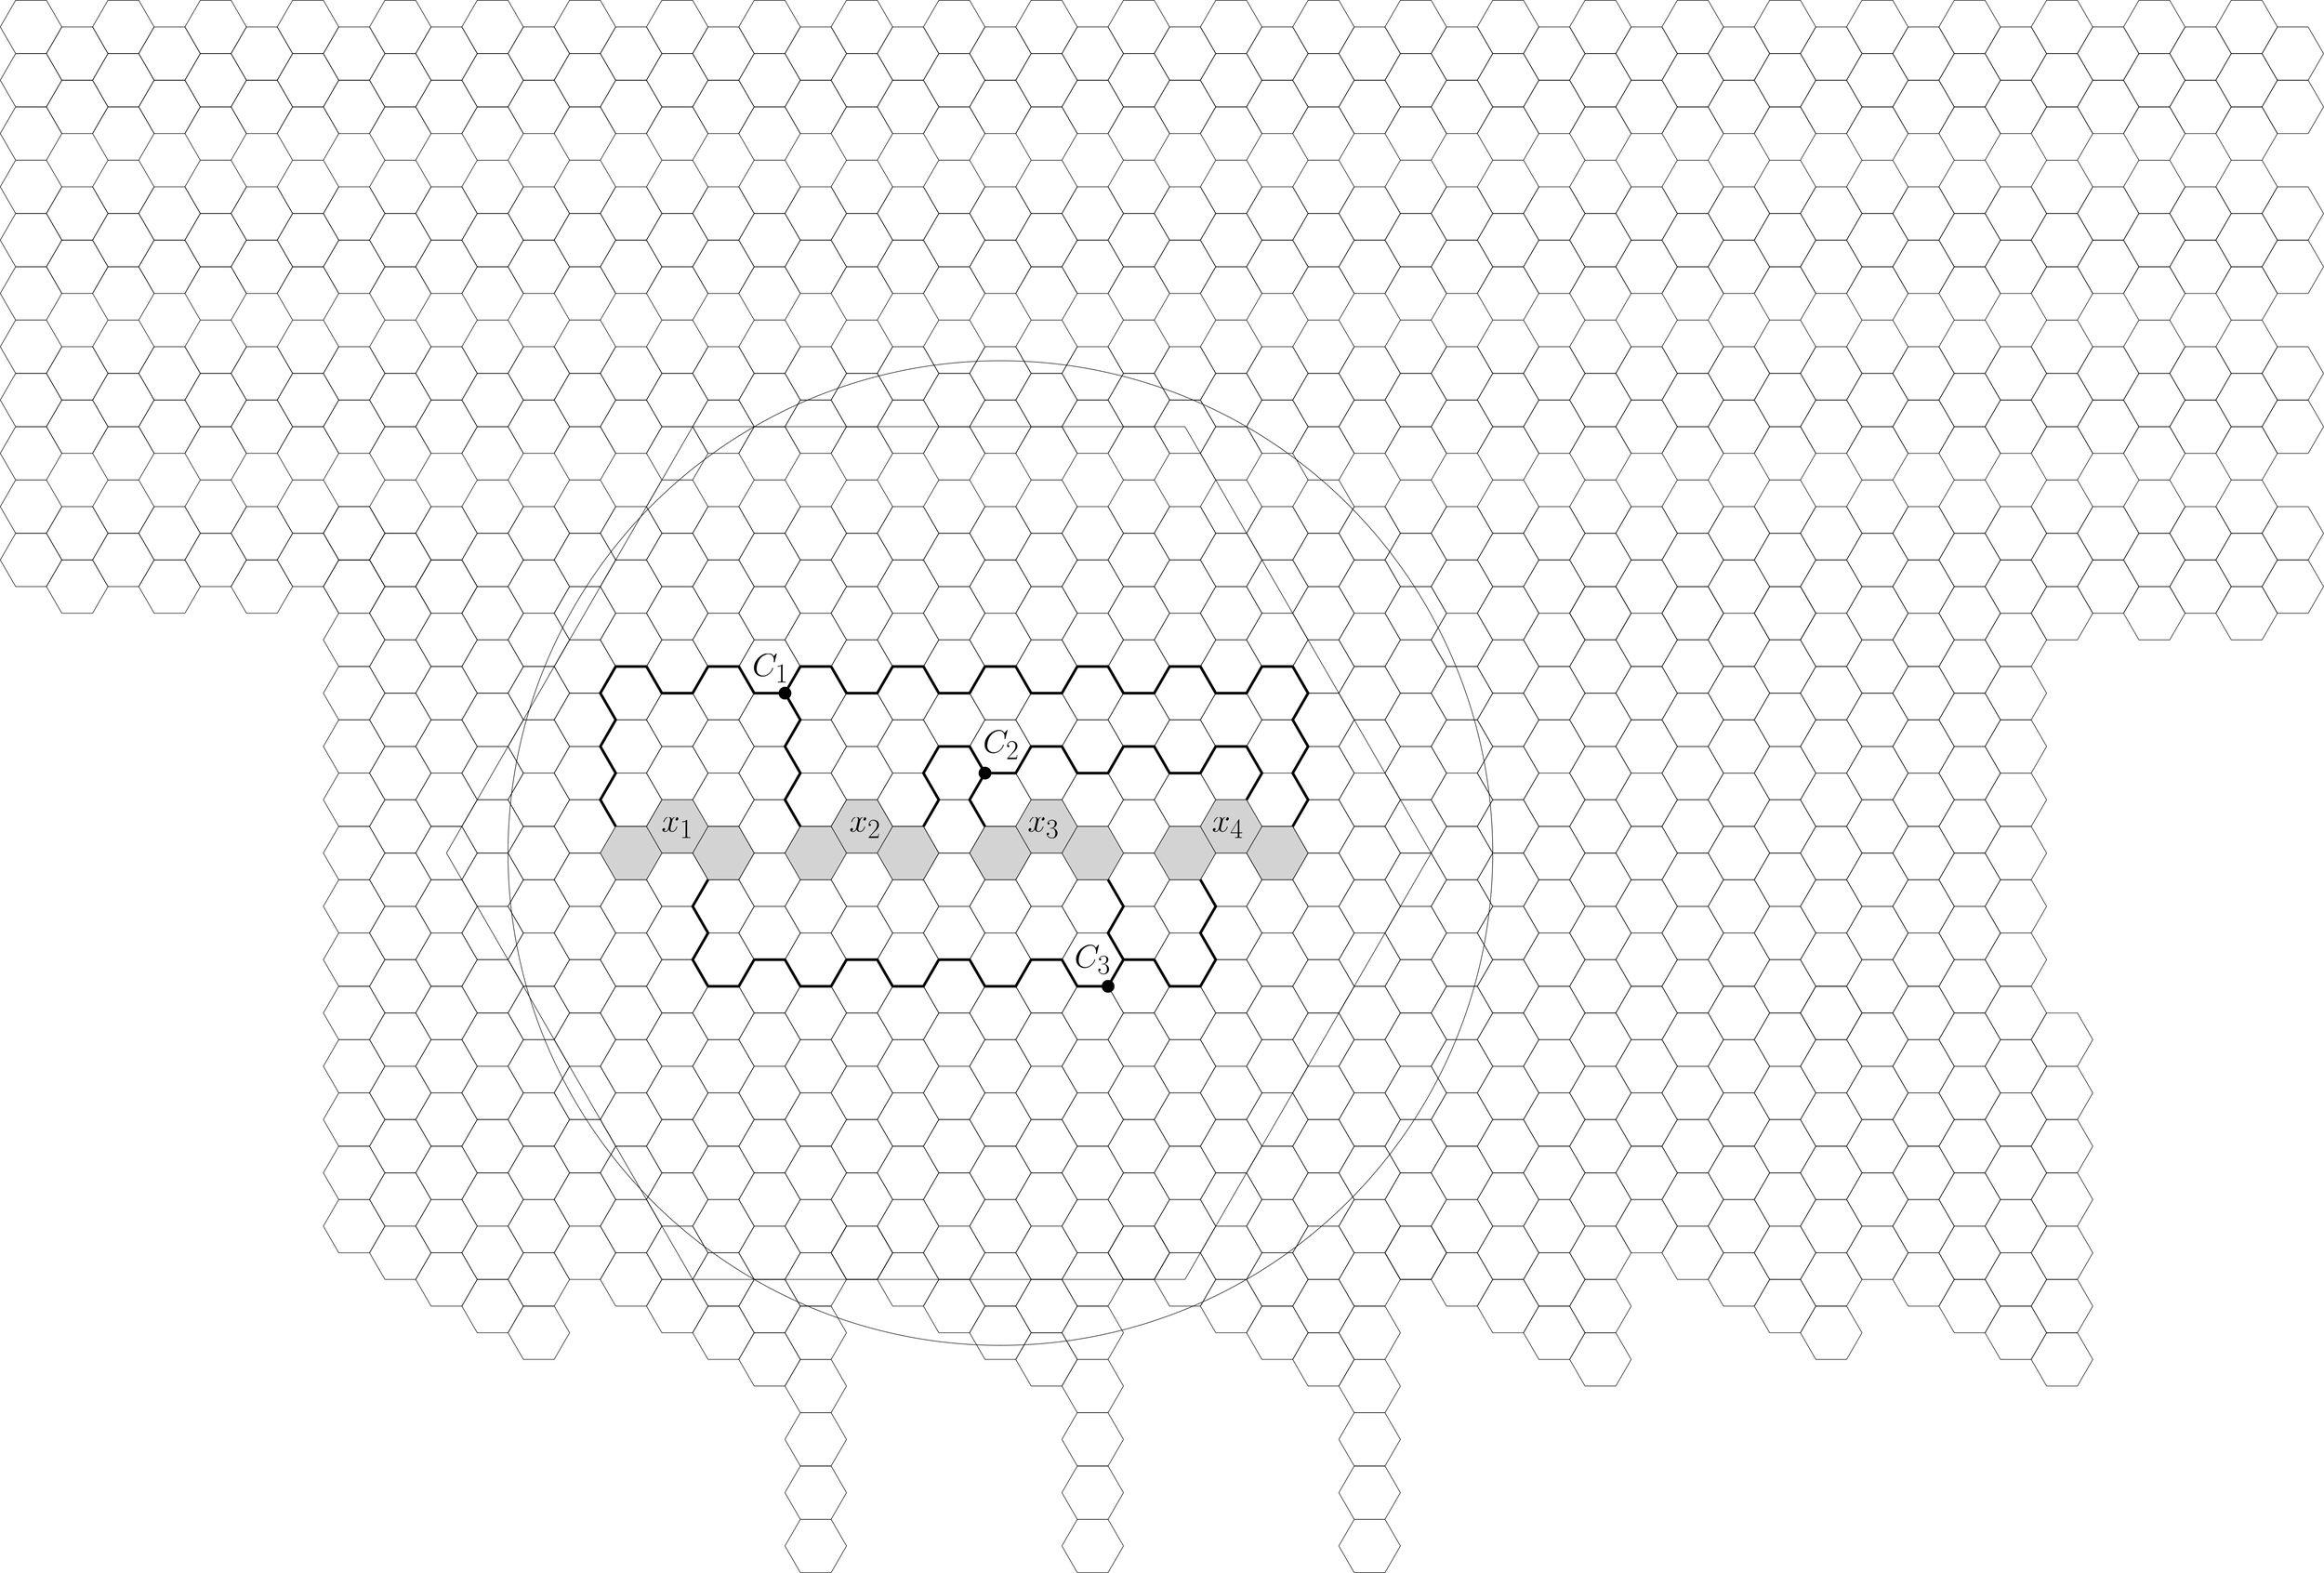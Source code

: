 <?xml version="1.0"?>
<!DOCTYPE ipe SYSTEM "ipe.dtd">
<ipe version="70107" creator="Ipe 7.2.2">
<info created="D:20160411151057" modified="D:20160526154027"/>
<ipestyle name="basic">
<symbol name="arrow/arc(spx)">
<path stroke="sym-stroke" fill="sym-stroke" pen="sym-pen">
0 0 m
-1 0.333 l
-1 -0.333 l
h
</path>
</symbol>
<symbol name="arrow/farc(spx)">
<path stroke="sym-stroke" fill="white" pen="sym-pen">
0 0 m
-1 0.333 l
-1 -0.333 l
h
</path>
</symbol>
<symbol name="arrow/ptarc(spx)">
<path stroke="sym-stroke" fill="sym-stroke" pen="sym-pen">
0 0 m
-1 0.333 l
-0.8 0 l
-1 -0.333 l
h
</path>
</symbol>
<symbol name="arrow/fptarc(spx)">
<path stroke="sym-stroke" fill="white" pen="sym-pen">
0 0 m
-1 0.333 l
-0.8 0 l
-1 -0.333 l
h
</path>
</symbol>
<symbol name="mark/circle(sx)" transformations="translations">
<path fill="sym-stroke">
0.6 0 0 0.6 0 0 e
0.4 0 0 0.4 0 0 e
</path>
</symbol>
<symbol name="mark/disk(sx)" transformations="translations">
<path fill="sym-stroke">
0.6 0 0 0.6 0 0 e
</path>
</symbol>
<symbol name="mark/fdisk(sfx)" transformations="translations">
<group>
<path fill="sym-fill">
0.5 0 0 0.5 0 0 e
</path>
<path fill="sym-stroke" fillrule="eofill">
0.6 0 0 0.6 0 0 e
0.4 0 0 0.4 0 0 e
</path>
</group>
</symbol>
<symbol name="mark/box(sx)" transformations="translations">
<path fill="sym-stroke" fillrule="eofill">
-0.6 -0.6 m
0.6 -0.6 l
0.6 0.6 l
-0.6 0.6 l
h
-0.4 -0.4 m
0.4 -0.4 l
0.4 0.4 l
-0.4 0.4 l
h
</path>
</symbol>
<symbol name="mark/square(sx)" transformations="translations">
<path fill="sym-stroke">
-0.6 -0.6 m
0.6 -0.6 l
0.6 0.6 l
-0.6 0.6 l
h
</path>
</symbol>
<symbol name="mark/fsquare(sfx)" transformations="translations">
<group>
<path fill="sym-fill">
-0.5 -0.5 m
0.5 -0.5 l
0.5 0.5 l
-0.5 0.5 l
h
</path>
<path fill="sym-stroke" fillrule="eofill">
-0.6 -0.6 m
0.6 -0.6 l
0.6 0.6 l
-0.6 0.6 l
h
-0.4 -0.4 m
0.4 -0.4 l
0.4 0.4 l
-0.4 0.4 l
h
</path>
</group>
</symbol>
<symbol name="mark/cross(sx)" transformations="translations">
<group>
<path fill="sym-stroke">
-0.43 -0.57 m
0.57 0.43 l
0.43 0.57 l
-0.57 -0.43 l
h
</path>
<path fill="sym-stroke">
-0.43 0.57 m
0.57 -0.43 l
0.43 -0.57 l
-0.57 0.43 l
h
</path>
</group>
</symbol>
<symbol name="arrow/fnormal(spx)">
<path stroke="sym-stroke" fill="white" pen="sym-pen">
0 0 m
-1 0.333 l
-1 -0.333 l
h
</path>
</symbol>
<symbol name="arrow/pointed(spx)">
<path stroke="sym-stroke" fill="sym-stroke" pen="sym-pen">
0 0 m
-1 0.333 l
-0.8 0 l
-1 -0.333 l
h
</path>
</symbol>
<symbol name="arrow/fpointed(spx)">
<path stroke="sym-stroke" fill="white" pen="sym-pen">
0 0 m
-1 0.333 l
-0.8 0 l
-1 -0.333 l
h
</path>
</symbol>
<symbol name="arrow/linear(spx)">
<path stroke="sym-stroke" pen="sym-pen">
-1 0.333 m
0 0 l
-1 -0.333 l
</path>
</symbol>
<symbol name="arrow/fdouble(spx)">
<path stroke="sym-stroke" fill="white" pen="sym-pen">
0 0 m
-1 0.333 l
-1 -0.333 l
h
-1 0 m
-2 0.333 l
-2 -0.333 l
h
</path>
</symbol>
<symbol name="arrow/double(spx)">
<path stroke="sym-stroke" fill="sym-stroke" pen="sym-pen">
0 0 m
-1 0.333 l
-1 -0.333 l
h
-1 0 m
-2 0.333 l
-2 -0.333 l
h
</path>
</symbol>
<pen name="heavier" value="0.8"/>
<pen name="fat" value="1.2"/>
<pen name="ultrafat" value="2"/>
<symbolsize name="large" value="5"/>
<symbolsize name="small" value="2"/>
<symbolsize name="tiny" value="1.1"/>
<arrowsize name="large" value="10"/>
<arrowsize name="small" value="5"/>
<arrowsize name="tiny" value="3"/>
<color name="red" value="1 0 0"/>
<color name="green" value="0 1 0"/>
<color name="blue" value="0 0 1"/>
<color name="yellow" value="1 1 0"/>
<color name="orange" value="1 0.647 0"/>
<color name="gold" value="1 0.843 0"/>
<color name="purple" value="0.627 0.125 0.941"/>
<color name="gray" value="0.745"/>
<color name="brown" value="0.647 0.165 0.165"/>
<color name="navy" value="0 0 0.502"/>
<color name="pink" value="1 0.753 0.796"/>
<color name="seagreen" value="0.18 0.545 0.341"/>
<color name="turquoise" value="0.251 0.878 0.816"/>
<color name="violet" value="0.933 0.51 0.933"/>
<color name="darkblue" value="0 0 0.545"/>
<color name="darkcyan" value="0 0.545 0.545"/>
<color name="darkgray" value="0.663"/>
<color name="darkgreen" value="0 0.392 0"/>
<color name="darkmagenta" value="0.545 0 0.545"/>
<color name="darkorange" value="1 0.549 0"/>
<color name="darkred" value="0.545 0 0"/>
<color name="lightblue" value="0.678 0.847 0.902"/>
<color name="lightcyan" value="0.878 1 1"/>
<color name="lightgray" value="0.827"/>
<color name="lightgreen" value="0.565 0.933 0.565"/>
<color name="lightyellow" value="1 1 0.878"/>
<dashstyle name="dashed" value="[4] 0"/>
<dashstyle name="dotted" value="[1 3] 0"/>
<dashstyle name="dash dotted" value="[4 2 1 2] 0"/>
<dashstyle name="dash dot dotted" value="[4 2 1 2 1 2] 0"/>
<textsize name="large" value="\large"/>
<textsize name="Large" value="\Large"/>
<textsize name="LARGE" value="\LARGE"/>
<textsize name="huge" value="\huge"/>
<textsize name="Huge" value="\Huge"/>
<textsize name="small" value="\small"/>
<textsize name="footnote" value="\footnotesize"/>
<textsize name="tiny" value="\tiny"/>
<textstyle name="center" begin="\begin{center}" end="\end{center}"/>
<textstyle name="itemize" begin="\begin{itemize}" end="\end{itemize}"/>
<textstyle name="item" begin="\begin{itemize}\item{}" end="\end{itemize}"/>
<gridsize name="4 pts" value="4"/>
<gridsize name="8 pts (~3 mm)" value="8"/>
<gridsize name="16 pts (~6 mm)" value="16"/>
<gridsize name="32 pts (~12 mm)" value="32"/>
<gridsize name="10 pts (~3.5 mm)" value="10"/>
<gridsize name="20 pts (~7 mm)" value="20"/>
<gridsize name="14 pts (~5 mm)" value="14"/>
<gridsize name="28 pts (~10 mm)" value="28"/>
<gridsize name="56 pts (~20 mm)" value="56"/>
<anglesize name="90 deg" value="90"/>
<anglesize name="60 deg" value="60"/>
<anglesize name="45 deg" value="45"/>
<anglesize name="30 deg" value="30"/>
<anglesize name="22.5 deg" value="22.5"/>
<opacity name="10%" value="0.1"/>
<opacity name="30%" value="0.3"/>
<opacity name="50%" value="0.5"/>
<opacity name="75%" value="0.75"/>
<tiling name="falling" angle="-60" step="4" width="1"/>
<tiling name="rising" angle="30" step="4" width="1"/>
</ipestyle>
<ipestyle name="bigpaper">
<layout paper="10000 6000" origin="0 0" frame="10000 6000"/>
<titlestyle pos="10 10" size="LARGE" color="title"  valign="baseline"/>
</ipestyle>
<page>
<layer name="alpha"/>
<view layers="alpha" active="alpha"/>
<path layer="alpha" matrix="0.362567 0 0 0.362567 -195.033 216.963" stroke="black">
5056 2880 m
5024 2935.43 l
4960 2935.43 l
4928 2880 l
4960 2824.57 l
5024 2824.57 l
h
</path>
<path matrix="0.362567 0 0 0.362567 -403.872 56.1928" stroke="black" fill="lightgray">
5056 2880 m
5024 2935.43 l
4960 2935.43 l
4928 2880 l
4960 2824.57 l
5024 2824.57 l
h
</path>
<path matrix="0.362567 0 0 0.362567 -369.065 36.0975" stroke="black">
5056 2880 m
5024 2935.43 l
4960 2935.43 l
4928 2880 l
4960 2824.57 l
5024 2824.57 l
h
</path>
<path matrix="0.362567 0 0 0.362567 -438.678 36.0989" stroke="black">
5056 2880 m
5024 2935.43 l
4960 2935.43 l
4928 2880 l
4960 2824.57 l
5024 2824.57 l
h
</path>
<path matrix="0.362567 0 0 0.362567 -403.872 16" stroke="black">
5056 2880 m
5024 2935.43 l
4960 2935.43 l
4928 2880 l
4960 2824.57 l
5024 2824.57 l
h
</path>
<path matrix="0.362567 0 0 0.362567 -369.065 -4.09559" stroke="black">
5056 2880 m
5024 2935.43 l
4960 2935.43 l
4928 2880 l
4960 2824.57 l
5024 2824.57 l
h
</path>
<path matrix="0.362567 0 0 0.362567 -438.678 -4.09196" stroke="black">
5056 2880 m
5024 2935.43 l
4960 2935.43 l
4928 2880 l
4960 2824.57 l
5024 2824.57 l
h
</path>
<path matrix="0.362567 0 0 0.362567 -403.872 -24.1927" stroke="black">
5056 2880 m
5024 2935.43 l
4960 2935.43 l
4928 2880 l
4960 2824.57 l
5024 2824.57 l
h
</path>
<path matrix="0.362567 0 0 0.362567 -369.065 -44.2898" stroke="black">
5056 2880 m
5024 2935.43 l
4960 2935.43 l
4928 2880 l
4960 2824.57 l
5024 2824.57 l
h
</path>
<path matrix="0.362567 0 0 0.362567 -438.678 -44.2861" stroke="black">
5056 2880 m
5024 2935.43 l
4960 2935.43 l
4928 2880 l
4960 2824.57 l
5024 2824.57 l
h
</path>
<path matrix="0.362567 0 0 0.362567 -403.872 -64.3868" stroke="black">
5056 2880 m
5024 2935.43 l
4960 2935.43 l
4928 2880 l
4960 2824.57 l
5024 2824.57 l
h
</path>
<path matrix="0.362567 0 0 0.362567 -299.453 36.0953" stroke="black">
5056 2880 m
5024 2935.43 l
4960 2935.43 l
4928 2880 l
4960 2824.57 l
5024 2824.57 l
h
</path>
<path matrix="0.362567 0 0 0.362567 -264.646 15.9997" stroke="black">
5056 2880 m
5024 2935.43 l
4960 2935.43 l
4928 2880 l
4960 2824.57 l
5024 2824.57 l
h
</path>
<path matrix="0.362567 0 0 0.362567 -334.259 16.0011" stroke="black">
5056 2880 m
5024 2935.43 l
4960 2935.43 l
4928 2880 l
4960 2824.57 l
5024 2824.57 l
h
</path>
<path matrix="0.362567 0 0 0.362567 -299.453 -4.09559" stroke="black">
5056 2880 m
5024 2935.43 l
4960 2935.43 l
4928 2880 l
4960 2824.57 l
5024 2824.57 l
h
</path>
<path matrix="0.362567 0 0 0.362567 -264.646 -24.1927" stroke="black">
5056 2880 m
5024 2935.43 l
4960 2935.43 l
4928 2880 l
4960 2824.57 l
5024 2824.57 l
h
</path>
<path matrix="0.362567 0 0 0.362567 -334.259 -24.1927" stroke="black">
5056 2880 m
5024 2935.43 l
4960 2935.43 l
4928 2880 l
4960 2824.57 l
5024 2824.57 l
h
</path>
<path matrix="0.362567 0 0 0.362567 -299.453 -44.2898" stroke="black">
5056 2880 m
5024 2935.43 l
4960 2935.43 l
4928 2880 l
4960 2824.57 l
5024 2824.57 l
h
</path>
<path matrix="0.362567 0 0 0.362567 -264.646 -64.3868" stroke="black">
5056 2880 m
5024 2935.43 l
4960 2935.43 l
4928 2880 l
4960 2824.57 l
5024 2824.57 l
h
</path>
<path matrix="0.362567 0 0 0.362567 -334.259 -64.3868" stroke="black">
5056 2880 m
5024 2935.43 l
4960 2935.43 l
4928 2880 l
4960 2824.57 l
5024 2824.57 l
h
</path>
<path matrix="0.362567 0 0 0.362567 -508.291 -44.2898" stroke="black">
5056 2880 m
5024 2935.43 l
4960 2935.43 l
4928 2880 l
4960 2824.57 l
5024 2824.57 l
h
</path>
<path matrix="0.362567 0 0 0.362567 -473.485 -64.3868" stroke="black">
5056 2880 m
5024 2935.43 l
4960 2935.43 l
4928 2880 l
4960 2824.57 l
5024 2824.57 l
h
</path>
<path matrix="0.362567 0 0 0.362567 -508.291 -4.09559" stroke="black">
5056 2880 m
5024 2935.43 l
4960 2935.43 l
4928 2880 l
4960 2824.57 l
5024 2824.57 l
h
</path>
<path matrix="0.362567 0 0 0.362567 -473.485 -24.1927" stroke="black">
5056 2880 m
5024 2935.43 l
4960 2935.43 l
4928 2880 l
4960 2824.57 l
5024 2824.57 l
h
</path>
<path matrix="0.362567 0 0 0.362567 -508.291 36.0964" stroke="black">
5056 2880 m
5024 2935.43 l
4960 2935.43 l
4928 2880 l
4960 2824.57 l
5024 2824.57 l
h
</path>
<path matrix="0.362567 0 0 0.362567 -473.485 16.0011" stroke="black">
5056 2880 m
5024 2935.43 l
4960 2935.43 l
4928 2880 l
4960 2824.57 l
5024 2824.57 l
h
</path>
<path matrix="0.362567 0 0 0.362567 -508.291 76.2906" stroke="black">
5056 2880 m
5024 2935.43 l
4960 2935.43 l
4928 2880 l
4960 2824.57 l
5024 2824.57 l
h
</path>
<path matrix="0.362567 0 0 0.362567 -473.485 56.1953" stroke="black" fill="lightgray">
5056 2880 m
5024 2935.43 l
4960 2935.43 l
4928 2880 l
4960 2824.57 l
5024 2824.57 l
h
</path>
<path matrix="0.362567 0 0 0.362567 -299.453 76.2873" stroke="black" fill="lightgray">
5056 2880 m
5024 2935.43 l
4960 2935.43 l
4928 2880 l
4960 2824.57 l
5024 2824.57 l
h
</path>
<path matrix="0.362567 0 0 0.362567 -264.646 56.192" stroke="black" fill="lightgray">
5056 2880 m
5024 2935.43 l
4960 2935.43 l
4928 2880 l
4960 2824.57 l
5024 2824.57 l
h
</path>
<path matrix="0.362567 0 0 0.362567 -334.259 56.1935" stroke="black" fill="lightgray">
5056 2880 m
5024 2935.43 l
4960 2935.43 l
4928 2880 l
4960 2824.57 l
5024 2824.57 l
h
</path>
<path matrix="0.362567 0 0 0.362567 -403.872 216.966" stroke="black">
5056 2880 m
5024 2935.43 l
4960 2935.43 l
4928 2880 l
4960 2824.57 l
5024 2824.57 l
h
</path>
<path matrix="0.362567 0 0 0.362567 -369.065 196.871" stroke="black">
5056 2880 m
5024 2935.43 l
4960 2935.43 l
4928 2880 l
4960 2824.57 l
5024 2824.57 l
h
</path>
<path matrix="0.362567 0 0 0.362567 -438.678 196.872" stroke="black">
5056 2880 m
5024 2935.43 l
4960 2935.43 l
4928 2880 l
4960 2824.57 l
5024 2824.57 l
h
</path>
<path matrix="0.362567 0 0 0.362567 -403.872 176.773" stroke="black">
5056 2880 m
5024 2935.43 l
4960 2935.43 l
4928 2880 l
4960 2824.57 l
5024 2824.57 l
h
</path>
<path matrix="0.362567 0 0 0.362567 -369.065 156.678" stroke="black">
5056 2880 m
5024 2935.43 l
4960 2935.43 l
4928 2880 l
4960 2824.57 l
5024 2824.57 l
h
</path>
<path matrix="0.362567 0 0 0.362567 -438.678 156.681" stroke="black">
5056 2880 m
5024 2935.43 l
4960 2935.43 l
4928 2880 l
4960 2824.57 l
5024 2824.57 l
h
</path>
<path matrix="0.362567 0 0 0.362567 -403.872 136.581" stroke="black">
5056 2880 m
5024 2935.43 l
4960 2935.43 l
4928 2880 l
4960 2824.57 l
5024 2824.57 l
h
</path>
<path matrix="0.362567 0 0 0.362567 -369.065 116.484" stroke="black">
5056 2880 m
5024 2935.43 l
4960 2935.43 l
4928 2880 l
4960 2824.57 l
5024 2824.57 l
h
</path>
<path matrix="0.362567 0 0 0.362567 -438.678 116.487" stroke="black">
5056 2880 m
5024 2935.43 l
4960 2935.43 l
4928 2880 l
4960 2824.57 l
5024 2824.57 l
h
</path>
<path matrix="0.362567 0 0 0.362567 -403.872 96.3866" stroke="black">
5056 2880 m
5024 2935.43 l
4960 2935.43 l
4928 2880 l
4960 2824.57 l
5024 2824.57 l
h
</path>
<path matrix="0.362567 0 0 0.362567 -369.065 76.2895" stroke="black">
5056 2880 m
5024 2935.43 l
4960 2935.43 l
4928 2880 l
4960 2824.57 l
5024 2824.57 l
h
</path>
<path matrix="0.362567 0 0 0.362567 -438.678 76.2931" stroke="black" fill="lightgray">
5056 2880 m
5024 2935.43 l
4960 2935.43 l
4928 2880 l
4960 2824.57 l
5024 2824.57 l
h
</path>
<path matrix="0.362567 0 0 0.362567 -299.453 196.869" stroke="black">
5056 2880 m
5024 2935.43 l
4960 2935.43 l
4928 2880 l
4960 2824.57 l
5024 2824.57 l
h
</path>
<path matrix="0.362567 0 0 0.362567 -264.646 176.773" stroke="black">
5056 2880 m
5024 2935.43 l
4960 2935.43 l
4928 2880 l
4960 2824.57 l
5024 2824.57 l
h
</path>
<path matrix="0.362567 0 0 0.362567 -334.259 176.775" stroke="black">
5056 2880 m
5024 2935.43 l
4960 2935.43 l
4928 2880 l
4960 2824.57 l
5024 2824.57 l
h
</path>
<path matrix="0.362567 0 0 0.362567 -299.453 156.678" stroke="black">
5056 2880 m
5024 2935.43 l
4960 2935.43 l
4928 2880 l
4960 2824.57 l
5024 2824.57 l
h
</path>
<path matrix="0.362567 0 0 0.362567 -264.646 136.581" stroke="black">
5056 2880 m
5024 2935.43 l
4960 2935.43 l
4928 2880 l
4960 2824.57 l
5024 2824.57 l
h
</path>
<path matrix="0.362567 0 0 0.362567 -334.259 136.581" stroke="black">
5056 2880 m
5024 2935.43 l
4960 2935.43 l
4928 2880 l
4960 2824.57 l
5024 2824.57 l
h
</path>
<path matrix="0.362567 0 0 0.362567 -299.453 116.484" stroke="black">
5056 2880 m
5024 2935.43 l
4960 2935.43 l
4928 2880 l
4960 2824.57 l
5024 2824.57 l
h
</path>
<path matrix="0.362567 0 0 0.362567 -264.646 96.3866" stroke="black">
5056 2880 m
5024 2935.43 l
4960 2935.43 l
4928 2880 l
4960 2824.57 l
5024 2824.57 l
h
</path>
<path matrix="0.362567 0 0 0.362567 -334.259 96.3866" stroke="black">
5056 2880 m
5024 2935.43 l
4960 2935.43 l
4928 2880 l
4960 2824.57 l
5024 2824.57 l
h
</path>
<path matrix="0.362567 0 0 0.362567 -508.291 116.484" stroke="black">
5056 2880 m
5024 2935.43 l
4960 2935.43 l
4928 2880 l
4960 2824.57 l
5024 2824.57 l
h
</path>
<path matrix="0.362567 0 0 0.362567 -473.485 96.3866" stroke="black">
5056 2880 m
5024 2935.43 l
4960 2935.43 l
4928 2880 l
4960 2824.57 l
5024 2824.57 l
h
</path>
<path matrix="0.362567 0 0 0.362567 -508.291 156.678" stroke="black">
5056 2880 m
5024 2935.43 l
4960 2935.43 l
4928 2880 l
4960 2824.57 l
5024 2824.57 l
h
</path>
<path matrix="0.362567 0 0 0.362567 -473.485 136.581" stroke="black">
5056 2880 m
5024 2935.43 l
4960 2935.43 l
4928 2880 l
4960 2824.57 l
5024 2824.57 l
h
</path>
<path matrix="0.362567 0 0 0.362567 -508.291 196.87" stroke="black">
5056 2880 m
5024 2935.43 l
4960 2935.43 l
4928 2880 l
4960 2824.57 l
5024 2824.57 l
h
</path>
<path matrix="0.362567 0 0 0.362567 -473.485 176.775" stroke="black">
5056 2880 m
5024 2935.43 l
4960 2935.43 l
4928 2880 l
4960 2824.57 l
5024 2824.57 l
h
</path>
<path matrix="0.362567 0 0 0.362567 -473.485 216.969" stroke="black">
5056 2880 m
5024 2935.43 l
4960 2935.43 l
4928 2880 l
4960 2824.57 l
5024 2824.57 l
h
</path>
<path matrix="0.362567 0 0 0.362567 -264.646 216.965" stroke="black">
5056 2880 m
5024 2935.43 l
4960 2935.43 l
4928 2880 l
4960 2824.57 l
5024 2824.57 l
h
</path>
<path matrix="0.362567 0 0 0.362567 -334.259 216.967" stroke="black">
5056 2880 m
5024 2935.43 l
4960 2935.43 l
4928 2880 l
4960 2824.57 l
5024 2824.57 l
h
</path>
<path matrix="0.362567 0 0 0.362567 -90.614 36.0921" stroke="black">
5056 2880 m
5024 2935.43 l
4960 2935.43 l
4928 2880 l
4960 2824.57 l
5024 2824.57 l
h
</path>
<path matrix="0.362567 0 0 0.362567 -55.8076 15.9968" stroke="black">
5056 2880 m
5024 2935.43 l
4960 2935.43 l
4928 2880 l
4960 2824.57 l
5024 2824.57 l
h
</path>
<path matrix="0.362567 0 0 0.362567 -125.42 15.9982" stroke="black">
5056 2880 m
5024 2935.43 l
4960 2935.43 l
4928 2880 l
4960 2824.57 l
5024 2824.57 l
h
</path>
<path matrix="0.362567 0 0 0.362567 -90.614 -4.10066" stroke="black">
5056 2880 m
5024 2935.43 l
4960 2935.43 l
4928 2880 l
4960 2824.57 l
5024 2824.57 l
h
</path>
<path matrix="0.362567 0 0 0.362567 -55.8076 -24.1963" stroke="black">
5056 2880 m
5024 2935.43 l
4960 2935.43 l
4928 2880 l
4960 2824.57 l
5024 2824.57 l
h
</path>
<path matrix="0.362567 0 0 0.362567 -125.42 -24.1927" stroke="black">
5056 2880 m
5024 2935.43 l
4960 2935.43 l
4928 2880 l
4960 2824.57 l
5024 2824.57 l
h
</path>
<path matrix="0.362567 0 0 0.362567 -90.614 -44.2934" stroke="black">
5056 2880 m
5024 2935.43 l
4960 2935.43 l
4928 2880 l
4960 2824.57 l
5024 2824.57 l
h
</path>
<path matrix="0.362567 0 0 0.362567 -55.8076 -64.3905" stroke="black">
5056 2880 m
5024 2935.43 l
4960 2935.43 l
4928 2880 l
4960 2824.57 l
5024 2824.57 l
h
</path>
<path matrix="0.362567 0 0 0.362567 -125.42 -64.3868" stroke="black">
5056 2880 m
5024 2935.43 l
4960 2935.43 l
4928 2880 l
4960 2824.57 l
5024 2824.57 l
h
</path>
<path matrix="0.362567 0 0 0.362567 13.8052 15.9946" stroke="black">
5056 2880 m
5024 2935.43 l
4960 2935.43 l
4928 2880 l
4960 2824.57 l
5024 2824.57 l
h
</path>
<path matrix="0.362567 0 0 0.362567 48.6117 -4.10102" stroke="black">
5056 2880 m
5024 2935.43 l
4960 2935.43 l
4928 2880 l
4960 2824.57 l
5024 2824.57 l
h
</path>
<path matrix="0.362567 0 0 0.362567 -21.0012 -4.09957" stroke="black">
5056 2880 m
5024 2935.43 l
4960 2935.43 l
4928 2880 l
4960 2824.57 l
5024 2824.57 l
h
</path>
<path matrix="0.362567 0 0 0.362567 13.8052 -24.1963" stroke="black">
5056 2880 m
5024 2935.43 l
4960 2935.43 l
4928 2880 l
4960 2824.57 l
5024 2824.57 l
h
</path>
<path matrix="0.362567 0 0 0.362567 48.6117 -44.2934" stroke="black">
5056 2880 m
5024 2935.43 l
4960 2935.43 l
4928 2880 l
4960 2824.57 l
5024 2824.57 l
h
</path>
<path matrix="0.362567 0 0 0.362567 -21.0012 -44.2934" stroke="black">
5056 2880 m
5024 2935.43 l
4960 2935.43 l
4928 2880 l
4960 2824.57 l
5024 2824.57 l
h
</path>
<path matrix="0.362567 0 0 0.362567 13.8052 -64.3905" stroke="black">
5056 2880 m
5024 2935.43 l
4960 2935.43 l
4928 2880 l
4960 2824.57 l
5024 2824.57 l
h
</path>
<path matrix="0.362567 0 0 0.362567 -195.033 -64.3905" stroke="black">
5056 2880 m
5024 2935.43 l
4960 2935.43 l
4928 2880 l
4960 2824.57 l
5024 2824.57 l
h
</path>
<path matrix="0.362567 0 0 0.362567 -195.033 -24.1963" stroke="black">
5056 2880 m
5024 2935.43 l
4960 2935.43 l
4928 2880 l
4960 2824.57 l
5024 2824.57 l
h
</path>
<path matrix="0.362567 0 0 0.362567 -160.227 -44.2934" stroke="black">
5056 2880 m
5024 2935.43 l
4960 2935.43 l
4928 2880 l
4960 2824.57 l
5024 2824.57 l
h
</path>
<path matrix="0.362567 0 0 0.362567 -229.84 -44.2898" stroke="black">
5056 2880 m
5024 2935.43 l
4960 2935.43 l
4928 2880 l
4960 2824.57 l
5024 2824.57 l
h
</path>
<path matrix="0.362567 0 0 0.362567 -195.033 15.9957" stroke="black">
5056 2880 m
5024 2935.43 l
4960 2935.43 l
4928 2880 l
4960 2824.57 l
5024 2824.57 l
h
</path>
<path matrix="0.362567 0 0 0.362567 -160.227 -4.09957" stroke="black">
5056 2880 m
5024 2935.43 l
4960 2935.43 l
4928 2880 l
4960 2824.57 l
5024 2824.57 l
h
</path>
<path matrix="0.362567 0 0 0.362567 -229.84 -4.09812" stroke="black">
5056 2880 m
5024 2935.43 l
4960 2935.43 l
4928 2880 l
4960 2824.57 l
5024 2824.57 l
h
</path>
<path matrix="0.362567 0 0 0.362567 -195.033 56.1899" stroke="black" fill="lightgray">
5056 2880 m
5024 2935.43 l
4960 2935.43 l
4928 2880 l
4960 2824.57 l
5024 2824.57 l
h
</path>
<path matrix="0.362567 0 0 0.362567 -160.227 36.0946" stroke="black">
5056 2880 m
5024 2935.43 l
4960 2935.43 l
4928 2880 l
4960 2824.57 l
5024 2824.57 l
h
</path>
<path matrix="0.362567 0 0 0.362567 -229.84 36.096" stroke="black">
5056 2880 m
5024 2935.43 l
4960 2935.43 l
4928 2880 l
4960 2824.57 l
5024 2824.57 l
h
</path>
<path matrix="0.362567 0 0 0.362567 13.8052 56.1866" stroke="black" fill="lightgray">
5056 2880 m
5024 2935.43 l
4960 2935.43 l
4928 2880 l
4960 2824.57 l
5024 2824.57 l
h
</path>
<path matrix="0.362567 0 0 0.362567 48.6117 36.0913" stroke="black">
5056 2880 m
5024 2935.43 l
4960 2935.43 l
4928 2880 l
4960 2824.57 l
5024 2824.57 l
h
</path>
<path matrix="0.362567 0 0 0.362567 -21.0012 36.0928" stroke="black">
5056 2880 m
5024 2935.43 l
4960 2935.43 l
4928 2880 l
4960 2824.57 l
5024 2824.57 l
h
</path>
<path matrix="0.362567 0 0 0.362567 -90.614 196.865" stroke="black">
5056 2880 m
5024 2935.43 l
4960 2935.43 l
4928 2880 l
4960 2824.57 l
5024 2824.57 l
h
</path>
<path matrix="0.362567 0 0 0.362567 -55.8076 176.77" stroke="black">
5056 2880 m
5024 2935.43 l
4960 2935.43 l
4928 2880 l
4960 2824.57 l
5024 2824.57 l
h
</path>
<path matrix="0.362567 0 0 0.362567 -125.42 176.772" stroke="black">
5056 2880 m
5024 2935.43 l
4960 2935.43 l
4928 2880 l
4960 2824.57 l
5024 2824.57 l
h
</path>
<path matrix="0.362567 0 0 0.362567 -90.614 156.673" stroke="black">
5056 2880 m
5024 2935.43 l
4960 2935.43 l
4928 2880 l
4960 2824.57 l
5024 2824.57 l
h
</path>
<path matrix="0.362567 0 0 0.362567 -55.8076 136.577" stroke="black">
5056 2880 m
5024 2935.43 l
4960 2935.43 l
4928 2880 l
4960 2824.57 l
5024 2824.57 l
h
</path>
<path matrix="0.362567 0 0 0.362567 -125.42 136.581" stroke="black">
5056 2880 m
5024 2935.43 l
4960 2935.43 l
4928 2880 l
4960 2824.57 l
5024 2824.57 l
h
</path>
<path matrix="0.362567 0 0 0.362567 -90.614 116.48" stroke="black">
5056 2880 m
5024 2935.43 l
4960 2935.43 l
4928 2880 l
4960 2824.57 l
5024 2824.57 l
h
</path>
<path matrix="0.362567 0 0 0.362567 -55.8076 96.3829" stroke="black">
5056 2880 m
5024 2935.43 l
4960 2935.43 l
4928 2880 l
4960 2824.57 l
5024 2824.57 l
h
</path>
<path matrix="0.362567 0 0 0.362567 -125.42 96.3866" stroke="black">
5056 2880 m
5024 2935.43 l
4960 2935.43 l
4928 2880 l
4960 2824.57 l
5024 2824.57 l
h
</path>
<path matrix="0.362567 0 0 0.362567 -90.614 76.2859" stroke="black">
5056 2880 m
5024 2935.43 l
4960 2935.43 l
4928 2880 l
4960 2824.57 l
5024 2824.57 l
h
</path>
<path matrix="0.362567 0 0 0.362567 -55.8076 56.1888" stroke="black" fill="lightgray">
5056 2880 m
5024 2935.43 l
4960 2935.43 l
4928 2880 l
4960 2824.57 l
5024 2824.57 l
h
</path>
<path matrix="0.362567 0 0 0.362567 -125.42 56.1924" stroke="black" fill="lightgray">
5056 2880 m
5024 2935.43 l
4960 2935.43 l
4928 2880 l
4960 2824.57 l
5024 2824.57 l
h
</path>
<path matrix="0.362567 0 0 0.362567 13.8052 176.768" stroke="black">
5056 2880 m
5024 2935.43 l
4960 2935.43 l
4928 2880 l
4960 2824.57 l
5024 2824.57 l
h
</path>
<path matrix="0.362567 0 0 0.362567 48.6117 156.672" stroke="black">
5056 2880 m
5024 2935.43 l
4960 2935.43 l
4928 2880 l
4960 2824.57 l
5024 2824.57 l
h
</path>
<path matrix="0.362567 0 0 0.362567 -21.0012 156.674" stroke="black">
5056 2880 m
5024 2935.43 l
4960 2935.43 l
4928 2880 l
4960 2824.57 l
5024 2824.57 l
h
</path>
<path matrix="0.362567 0 0 0.362567 13.8052 136.577" stroke="black">
5056 2880 m
5024 2935.43 l
4960 2935.43 l
4928 2880 l
4960 2824.57 l
5024 2824.57 l
h
</path>
<path matrix="0.362567 0 0 0.362567 48.6117 116.48" stroke="black">
5056 2880 m
5024 2935.43 l
4960 2935.43 l
4928 2880 l
4960 2824.57 l
5024 2824.57 l
h
</path>
<path matrix="0.362567 0 0 0.362567 -21.0012 116.48" stroke="black">
5056 2880 m
5024 2935.43 l
4960 2935.43 l
4928 2880 l
4960 2824.57 l
5024 2824.57 l
h
</path>
<path matrix="0.362567 0 0 0.362567 13.8052 96.3829" stroke="black">
5056 2880 m
5024 2935.43 l
4960 2935.43 l
4928 2880 l
4960 2824.57 l
5024 2824.57 l
h
</path>
<path matrix="0.362567 0 0 0.362567 48.6117 76.2859" stroke="black">
5056 2880 m
5024 2935.43 l
4960 2935.43 l
4928 2880 l
4960 2824.57 l
5024 2824.57 l
h
</path>
<path matrix="0.362567 0 0 0.362567 -21.0012 76.2859" stroke="black" fill="lightgray">
5056 2880 m
5024 2935.43 l
4960 2935.43 l
4928 2880 l
4960 2824.57 l
5024 2824.57 l
h
</path>
<path matrix="0.362567 0 0 0.362567 -195.033 96.3829" stroke="black">
5056 2880 m
5024 2935.43 l
4960 2935.43 l
4928 2880 l
4960 2824.57 l
5024 2824.57 l
h
</path>
<path matrix="0.362567 0 0 0.362567 -160.227 76.2859" stroke="black" fill="lightgray">
5056 2880 m
5024 2935.43 l
4960 2935.43 l
4928 2880 l
4960 2824.57 l
5024 2824.57 l
h
</path>
<path matrix="0.362567 0 0 0.362567 -229.84 76.2895" stroke="black">
5056 2880 m
5024 2935.43 l
4960 2935.43 l
4928 2880 l
4960 2824.57 l
5024 2824.57 l
h
</path>
<path matrix="0.362567 0 0 0.362567 -195.033 136.577" stroke="black">
5056 2880 m
5024 2935.43 l
4960 2935.43 l
4928 2880 l
4960 2824.57 l
5024 2824.57 l
h
</path>
<path matrix="0.362567 0 0 0.362567 -160.227 116.48" stroke="black">
5056 2880 m
5024 2935.43 l
4960 2935.43 l
4928 2880 l
4960 2824.57 l
5024 2824.57 l
h
</path>
<path matrix="0.362567 0 0 0.362567 -229.84 116.484" stroke="black">
5056 2880 m
5024 2935.43 l
4960 2935.43 l
4928 2880 l
4960 2824.57 l
5024 2824.57 l
h
</path>
<path matrix="0.362567 0 0 0.362567 -195.033 176.769" stroke="black">
5056 2880 m
5024 2935.43 l
4960 2935.43 l
4928 2880 l
4960 2824.57 l
5024 2824.57 l
h
</path>
<path matrix="0.362567 0 0 0.362567 -160.227 156.674" stroke="black">
5056 2880 m
5024 2935.43 l
4960 2935.43 l
4928 2880 l
4960 2824.57 l
5024 2824.57 l
h
</path>
<path matrix="0.362567 0 0 0.362567 -229.84 156.675" stroke="black">
5056 2880 m
5024 2935.43 l
4960 2935.43 l
4928 2880 l
4960 2824.57 l
5024 2824.57 l
h
</path>
<path matrix="0.362567 0 0 0.362567 -160.227 196.868" stroke="black">
5056 2880 m
5024 2935.43 l
4960 2935.43 l
4928 2880 l
4960 2824.57 l
5024 2824.57 l
h
</path>
<path matrix="0.362567 0 0 0.362567 -229.84 196.869" stroke="black">
5056 2880 m
5024 2935.43 l
4960 2935.43 l
4928 2880 l
4960 2824.57 l
5024 2824.57 l
h
</path>
<path matrix="0.362567 0 0 0.362567 48.6117 196.865" stroke="black">
5056 2880 m
5024 2935.43 l
4960 2935.43 l
4928 2880 l
4960 2824.57 l
5024 2824.57 l
h
</path>
<path matrix="0.362567 0 0 0.362567 -21.0012 196.866" stroke="black">
5056 2880 m
5024 2935.43 l
4960 2935.43 l
4928 2880 l
4960 2824.57 l
5024 2824.57 l
h
</path>
<path matrix="0.362567 0 0 0.362567 -125.42 216.967" stroke="black">
5056 2880 m
5024 2935.43 l
4960 2935.43 l
4928 2880 l
4960 2824.57 l
5024 2824.57 l
h
</path>
<path matrix="0.362567 0 0 0.362567 -55.8076 216.966" stroke="black">
5056 2880 m
5024 2935.43 l
4960 2935.43 l
4928 2880 l
4960 2824.57 l
5024 2824.57 l
h
</path>
<path matrix="0.362567 0 0 0.362567 13.8052 216.965" stroke="black">
5056 2880 m
5024 2935.43 l
4960 2935.43 l
4928 2880 l
4960 2824.57 l
5024 2824.57 l
h
</path>
<text matrix="0.362567 0 0 0.362567 -435.673 196.619" transformations="translations" pos="4950.88 2537.44" stroke="black" type="label" width="31.249" height="10.674" depth="4.78" valign="baseline" size="Huge">$x_1$
</text>
<text matrix="0.362567 0 0 0.362567 -294.022 196.619" transformations="translations" pos="4950.88 2537.44" stroke="black" type="label" width="31.249" height="10.674" depth="4.78" valign="baseline" size="Huge">$x_2$
</text>
<text matrix="0.362567 0 0 0.362567 -159.601 196.619" transformations="translations" pos="4950.88 2537.44" stroke="black" type="label" width="31.249" height="10.674" depth="4.78" valign="baseline" size="Huge">$x_3$
</text>
<text matrix="0.362567 0 0 0.362567 -20.6308 196.619" transformations="translations" pos="4950.88 2537.44" stroke="black" type="label" width="31.249" height="10.674" depth="4.78" valign="baseline" size="Huge">$x_4$
</text>
<path matrix="0.362567 0 0 0.362567 -229.84 -4.09849" stroke="black" fill="black">
12.7765 0 0 12.7765 5312 2769.15 e
</path>
<path matrix="0.362567 0 0 0.362567 -438.678 196.869" stroke="black" pen="ultrafat">
4864 2547.43 m
4832 2602.86 l
4864 2658.29 l
4832 2713.72 l
4864 2769.15 l
4832 2824.57 l
4864 2880.01 l
4928 2880.01 l
4960 2824.59 l
5024 2824.59 l
5056 2880.01 l
5120 2880.01 l
5152 2824.57 l
5216 2824.58 l
5248 2880 l
5312 2880.01 l
</path>
<path matrix="0.362567 0 0 0.362567 -438.678 196.869" stroke="black" pen="ultrafat">
6272 2547.42 m
6304 2602.85 l
6272 2658.28 l
6304 2713.7 l
6272 2769.13 l
6304 2824.56 l
6272 2879.99 l
6208 2879.99 l
6176 2824.57 l
6112 2824.57 l
6080 2879.99 l
6016 2879.99 l
5984 2824.57 l
5920 2824.57 l
5888 2879.99 l
5824 2880 l
5792 2824.57 l
5728 2824.57 l
5696 2879.99 l
5632 2879.99 l
5600 2824.57 l
5536 2824.57 l
5504 2880 l
5440 2880 l
5408 2824.58 l
5344 2824.58 l
5312 2880 l
</path>
<path matrix="0.362567 0 0 0.362567 -438.678 196.869" stroke="black" pen="ultrafat">
5248 2547.43 m
5216 2602.86 l
5248 2658.29 l
5216 2713.72 l
5248 2769.15 l
5216 2824.58 l
</path>
<path matrix="0.362567 0 0 0.362567 -473.485 216.965" stroke="black" fill="black">
12.7765 0 0 12.7765 5312 2769.15 e
</path>
<path matrix="0.362567 0 0 0.362567 -322.657 156.676" stroke="black" fill="black">
12.7765 0 0 12.7765 5312 2769.15 e
</path>
<path matrix="0.362567 0 0 0.362567 -438.678 196.869" stroke="black" pen="ultrafat">
5504 2547.43 m
5536 2602.86 l
5504 2658.29 l
5536 2713.71 l
5600 2713.71 l
5632 2658.29 l
</path>
<path matrix="0.362567 0 0 0.362567 -438.678 196.869" stroke="black" pen="ultrafat">
5632 2547.42 m
5600 2602.85 l
5632 2658.28 l
</path>
<path matrix="0.362567 0 0 0.362567 -438.678 196.869" stroke="black" pen="ultrafat">
6176 2602.85 m
6208 2658.28 l
6176 2713.71 l
6112 2713.71 l
6080 2658.28 l
6016 2658.28 l
5984 2713.7 l
5920 2713.7 l
5888 2658.28 l
5824 2658.28 l
5792 2713.71 l
5728 2713.71 l
5696 2658.28 l
5632 2658.29 l
</path>
<path matrix="0.362567 0 0 0.362567 -438.678 196.869" stroke="black" pen="ultrafat">
5056 2436.58 m
5024 2381.14 l
5056 2325.71 l
5024 2270.3 l
5056 2214.87 l
5120 2214.86 l
5152 2270.29 l
5216 2270.29 l
5248 2214.86 l
5312 2214.86 l
5344 2270.29 l
5408 2270.29 l
5440 2214.86 l
5504 2214.86 l
5536 2270.29 l
5600 2270.29 l
5632 2214.86 l
5696 2214.85 l
5728 2270.28 l
5792 2270.28 l
5824 2214.86 l
5888 2214.86 l
</path>
<path matrix="0.362567 0 0 0.362567 -438.678 196.869" stroke="black" pen="ultrafat">
5888 2436.56 m
5920 2381.13 l
5888 2325.72 l
5920 2270.29 l
5888 2214.86 l
</path>
<path matrix="0.362567 0 0 0.362567 -438.678 196.869" stroke="black" pen="ultrafat">
6080 2436.56 m
6112 2381.14 l
6080 2325.71 l
6112 2270.28 l
6080 2214.85 l
6016 2214.85 l
5984 2270.27 l
5920 2270.29 l
</path>
<text matrix="0.362567 0 0 0.362567 -367.204 313.857" transformations="translations" pos="4950.88 2537.44" stroke="black" type="label" width="34.821" height="16.939" depth="4.78" valign="baseline" size="Huge">$C_1$
</text>
<text matrix="0.362567 0 0 0.362567 -193.28 255.988" transformations="translations" pos="4950.88 2537.44" stroke="black" type="label" width="34.821" height="16.939" depth="4.78" valign="baseline" size="Huge">$C_2$
</text>
<text matrix="0.362567 0 0 0.362567 -124.286 94.0559" transformations="translations" pos="4950.88 2537.44" stroke="black" type="label" width="34.821" height="16.939" depth="4.78" valign="baseline" size="Huge">$C_3$
</text>
<path matrix="0.362567 0 0 0.362567 -543.1 -24.1926" stroke="black">
5056 2880 m
5024 2935.43 l
4960 2935.43 l
4928 2880 l
4960 2824.57 l
5024 2824.57 l
h
</path>
<path matrix="0.362567 0 0 0.362567 -543.1 16.0017" stroke="black">
5056 2880 m
5024 2935.43 l
4960 2935.43 l
4928 2880 l
4960 2824.57 l
5024 2824.57 l
h
</path>
<path matrix="0.362567 0 0 0.362567 -543.1 56.1936" stroke="black">
5056 2880 m
5024 2935.43 l
4960 2935.43 l
4928 2880 l
4960 2824.57 l
5024 2824.57 l
h
</path>
<path matrix="0.362567 0 0 0.362567 -543.1 96.3878" stroke="black">
5056 2880 m
5024 2935.43 l
4960 2935.43 l
4928 2880 l
4960 2824.57 l
5024 2824.57 l
h
</path>
<path matrix="0.362567 0 0 0.362567 -543.1 136.581" stroke="black">
5056 2880 m
5024 2935.43 l
4960 2935.43 l
4928 2880 l
4960 2824.57 l
5024 2824.57 l
h
</path>
<path matrix="0.362567 0 0 0.362567 -543.1 176.775" stroke="black">
5056 2880 m
5024 2935.43 l
4960 2935.43 l
4928 2880 l
4960 2824.57 l
5024 2824.57 l
h
</path>
<path matrix="0.362567 0 0 0.362567 -543.1 216.967" stroke="black">
5056 2880 m
5024 2935.43 l
4960 2935.43 l
4928 2880 l
4960 2824.57 l
5024 2824.57 l
h
</path>
<path matrix="0.362567 0 0 0.362567 -577.908 -4.0953" stroke="black">
5056 2880 m
5024 2935.43 l
4960 2935.43 l
4928 2880 l
4960 2824.57 l
5024 2824.57 l
h
</path>
<path matrix="0.362567 0 0 0.362567 -577.908 36.0989" stroke="black">
5056 2880 m
5024 2935.43 l
4960 2935.43 l
4928 2880 l
4960 2824.57 l
5024 2824.57 l
h
</path>
<path matrix="0.362567 0 0 0.362567 -577.908 76.2909" stroke="black">
5056 2880 m
5024 2935.43 l
4960 2935.43 l
4928 2880 l
4960 2824.57 l
5024 2824.57 l
h
</path>
<path matrix="0.362567 0 0 0.362567 -577.908 116.485" stroke="black">
5056 2880 m
5024 2935.43 l
4960 2935.43 l
4928 2880 l
4960 2824.57 l
5024 2824.57 l
h
</path>
<path matrix="0.362567 0 0 0.362567 -577.908 156.678" stroke="black">
5056 2880 m
5024 2935.43 l
4960 2935.43 l
4928 2880 l
4960 2824.57 l
5024 2824.57 l
h
</path>
<path matrix="0.362567 0 0 0.362567 -577.908 196.872" stroke="black">
5056 2880 m
5024 2935.43 l
4960 2935.43 l
4928 2880 l
4960 2824.57 l
5024 2824.57 l
h
</path>
<path matrix="0.362567 0 0 0.362567 -577.908 237.064" stroke="black">
5056 2880 m
5024 2935.43 l
4960 2935.43 l
4928 2880 l
4960 2824.57 l
5024 2824.57 l
h
</path>
<path matrix="0.362567 0 0 0.362567 -612.717 16.0019" stroke="black">
5056 2880 m
5024 2935.43 l
4960 2935.43 l
4928 2880 l
4960 2824.57 l
5024 2824.57 l
h
</path>
<path matrix="0.362567 0 0 0.362567 -612.717 56.1962" stroke="black">
5056 2880 m
5024 2935.43 l
4960 2935.43 l
4928 2880 l
4960 2824.57 l
5024 2824.57 l
h
</path>
<path matrix="0.362567 0 0 0.362567 -612.717 96.3881" stroke="black">
5056 2880 m
5024 2935.43 l
4960 2935.43 l
4928 2880 l
4960 2824.57 l
5024 2824.57 l
h
</path>
<path matrix="0.362567 0 0 0.362567 -612.717 136.582" stroke="black">
5056 2880 m
5024 2935.43 l
4960 2935.43 l
4928 2880 l
4960 2824.57 l
5024 2824.57 l
h
</path>
<path matrix="0.362567 0 0 0.362567 -612.717 176.776" stroke="black">
5056 2880 m
5024 2935.43 l
4960 2935.43 l
4928 2880 l
4960 2824.57 l
5024 2824.57 l
h
</path>
<path matrix="0.362567 0 0 0.362567 -612.717 216.97" stroke="black">
5056 2880 m
5024 2935.43 l
4960 2935.43 l
4928 2880 l
4960 2824.57 l
5024 2824.57 l
h
</path>
<path matrix="0.362567 0 0 0.362567 -612.717 257.162" stroke="black">
5056 2880 m
5024 2935.43 l
4960 2935.43 l
4928 2880 l
4960 2824.57 l
5024 2824.57 l
h
</path>
<path matrix="0.362567 0 0 0.362567 -647.526 36.0992" stroke="black">
5056 2880 m
5024 2935.43 l
4960 2935.43 l
4928 2880 l
4960 2824.57 l
5024 2824.57 l
h
</path>
<path matrix="0.362567 0 0 0.362567 -647.526 76.2934" stroke="black">
5056 2880 m
5024 2935.43 l
4960 2935.43 l
4928 2880 l
4960 2824.57 l
5024 2824.57 l
h
</path>
<path matrix="0.362567 0 0 0.362567 -647.526 116.485" stroke="black">
5056 2880 m
5024 2935.43 l
4960 2935.43 l
4928 2880 l
4960 2824.57 l
5024 2824.57 l
h
</path>
<path matrix="0.362567 0 0 0.362567 -647.526 156.68" stroke="black">
5056 2880 m
5024 2935.43 l
4960 2935.43 l
4928 2880 l
4960 2824.57 l
5024 2824.57 l
h
</path>
<path matrix="0.362567 0 0 0.362567 -647.526 196.873" stroke="black">
5056 2880 m
5024 2935.43 l
4960 2935.43 l
4928 2880 l
4960 2824.57 l
5024 2824.57 l
h
</path>
<path matrix="0.362567 0 0 0.362567 -647.526 237.067" stroke="black">
5056 2880 m
5024 2935.43 l
4960 2935.43 l
4928 2880 l
4960 2824.57 l
5024 2824.57 l
h
</path>
<path matrix="0.362567 0 0 0.362567 -647.526 277.259" stroke="black">
5056 2880 m
5024 2935.43 l
4960 2935.43 l
4928 2880 l
4960 2824.57 l
5024 2824.57 l
h
</path>
<path matrix="0.362567 0 0 0.362567 -682.334 56.1964" stroke="black">
5056 2880 m
5024 2935.43 l
4960 2935.43 l
4928 2880 l
4960 2824.57 l
5024 2824.57 l
h
</path>
<path matrix="0.362567 0 0 0.362567 -682.334 96.3907" stroke="black">
5056 2880 m
5024 2935.43 l
4960 2935.43 l
4928 2880 l
4960 2824.57 l
5024 2824.57 l
h
</path>
<path matrix="0.362567 0 0 0.362567 -682.334 136.583" stroke="black">
5056 2880 m
5024 2935.43 l
4960 2935.43 l
4928 2880 l
4960 2824.57 l
5024 2824.57 l
h
</path>
<path matrix="0.362567 0 0 0.362567 -682.334 176.777" stroke="black">
5056 2880 m
5024 2935.43 l
4960 2935.43 l
4928 2880 l
4960 2824.57 l
5024 2824.57 l
h
</path>
<path matrix="0.362567 0 0 0.362567 -682.334 216.97" stroke="black">
5056 2880 m
5024 2935.43 l
4960 2935.43 l
4928 2880 l
4960 2824.57 l
5024 2824.57 l
h
</path>
<path matrix="0.362567 0 0 0.362567 -682.334 257.164" stroke="black">
5056 2880 m
5024 2935.43 l
4960 2935.43 l
4928 2880 l
4960 2824.57 l
5024 2824.57 l
h
</path>
<path matrix="0.362567 0 0 0.362567 -682.334 297.356" stroke="black">
5056 2880 m
5024 2935.43 l
4960 2935.43 l
4928 2880 l
4960 2824.57 l
5024 2824.57 l
h
</path>
<path matrix="0.362567 0 0 0.362567 -682.336 -225.161" stroke="black">
5056 2880 m
5024 2935.43 l
4960 2935.43 l
4928 2880 l
4960 2824.57 l
5024 2824.57 l
h
</path>
<path matrix="0.362567 0 0 0.362567 -682.336 -184.967" stroke="black">
5056 2880 m
5024 2935.43 l
4960 2935.43 l
4928 2880 l
4960 2824.57 l
5024 2824.57 l
h
</path>
<path matrix="0.362567 0 0 0.362567 -682.336 -144.775" stroke="black">
5056 2880 m
5024 2935.43 l
4960 2935.43 l
4928 2880 l
4960 2824.57 l
5024 2824.57 l
h
</path>
<path matrix="0.362567 0 0 0.362567 -682.336 -104.581" stroke="black">
5056 2880 m
5024 2935.43 l
4960 2935.43 l
4928 2880 l
4960 2824.57 l
5024 2824.57 l
h
</path>
<path matrix="0.362567 0 0 0.362567 -682.336 -64.3877" stroke="black">
5056 2880 m
5024 2935.43 l
4960 2935.43 l
4928 2880 l
4960 2824.57 l
5024 2824.57 l
h
</path>
<path matrix="0.362567 0 0 0.362567 -682.336 -24.1937" stroke="black">
5056 2880 m
5024 2935.43 l
4960 2935.43 l
4928 2880 l
4960 2824.57 l
5024 2824.57 l
h
</path>
<path matrix="0.362567 0 0 0.362567 -682.336 15.9983" stroke="black">
5056 2880 m
5024 2935.43 l
4960 2935.43 l
4928 2880 l
4960 2824.57 l
5024 2824.57 l
h
</path>
<path matrix="0.362567 0 0 0.362567 -647.527 -245.259" stroke="black">
5056 2880 m
5024 2935.43 l
4960 2935.43 l
4928 2880 l
4960 2824.57 l
5024 2824.57 l
h
</path>
<path matrix="0.362567 0 0 0.362567 -647.527 -205.064" stroke="black">
5056 2880 m
5024 2935.43 l
4960 2935.43 l
4928 2880 l
4960 2824.57 l
5024 2824.57 l
h
</path>
<path matrix="0.362567 0 0 0.362567 -647.527 -164.872" stroke="black">
5056 2880 m
5024 2935.43 l
4960 2935.43 l
4928 2880 l
4960 2824.57 l
5024 2824.57 l
h
</path>
<path matrix="0.362567 0 0 0.362567 -647.527 -124.678" stroke="black">
5056 2880 m
5024 2935.43 l
4960 2935.43 l
4928 2880 l
4960 2824.57 l
5024 2824.57 l
h
</path>
<path matrix="0.362567 0 0 0.362567 -647.527 -84.4849" stroke="black">
5056 2880 m
5024 2935.43 l
4960 2935.43 l
4928 2880 l
4960 2824.57 l
5024 2824.57 l
h
</path>
<path matrix="0.362567 0 0 0.362567 -647.527 -44.2909" stroke="black">
5056 2880 m
5024 2935.43 l
4960 2935.43 l
4928 2880 l
4960 2824.57 l
5024 2824.57 l
h
</path>
<path matrix="0.362567 0 0 0.362567 -647.527 -4.09893" stroke="black">
5056 2880 m
5024 2935.43 l
4960 2935.43 l
4928 2880 l
4960 2824.57 l
5024 2824.57 l
h
</path>
<path matrix="0.362567 0 0 0.362567 -612.719 -265.356" stroke="black">
5056 2880 m
5024 2935.43 l
4960 2935.43 l
4928 2880 l
4960 2824.57 l
5024 2824.57 l
h
</path>
<path matrix="0.362567 0 0 0.362567 -612.719 -225.161" stroke="black">
5056 2880 m
5024 2935.43 l
4960 2935.43 l
4928 2880 l
4960 2824.57 l
5024 2824.57 l
h
</path>
<path matrix="0.362567 0 0 0.362567 -612.719 -184.969" stroke="black">
5056 2880 m
5024 2935.43 l
4960 2935.43 l
4928 2880 l
4960 2824.57 l
5024 2824.57 l
h
</path>
<path matrix="0.362567 0 0 0.362567 -612.719 -144.775" stroke="black">
5056 2880 m
5024 2935.43 l
4960 2935.43 l
4928 2880 l
4960 2824.57 l
5024 2824.57 l
h
</path>
<path matrix="0.362567 0 0 0.362567 -612.719 -104.582" stroke="black">
5056 2880 m
5024 2935.43 l
4960 2935.43 l
4928 2880 l
4960 2824.57 l
5024 2824.57 l
h
</path>
<path matrix="0.362567 0 0 0.362567 -612.719 -64.3882" stroke="black">
5056 2880 m
5024 2935.43 l
4960 2935.43 l
4928 2880 l
4960 2824.57 l
5024 2824.57 l
h
</path>
<path matrix="0.362567 0 0 0.362567 -612.719 -24.1962" stroke="black">
5056 2880 m
5024 2935.43 l
4960 2935.43 l
4928 2880 l
4960 2824.57 l
5024 2824.57 l
h
</path>
<path matrix="0.362567 0 0 0.362567 -577.91 -285.453" stroke="black">
5056 2880 m
5024 2935.43 l
4960 2935.43 l
4928 2880 l
4960 2824.57 l
5024 2824.57 l
h
</path>
<path matrix="0.362567 0 0 0.362567 -577.91 -245.259" stroke="black">
5056 2880 m
5024 2935.43 l
4960 2935.43 l
4928 2880 l
4960 2824.57 l
5024 2824.57 l
h
</path>
<path matrix="0.362567 0 0 0.362567 -577.91 -205.066" stroke="black">
5056 2880 m
5024 2935.43 l
4960 2935.43 l
4928 2880 l
4960 2824.57 l
5024 2824.57 l
h
</path>
<path matrix="0.362567 0 0 0.362567 -577.91 -164.872" stroke="black">
5056 2880 m
5024 2935.43 l
4960 2935.43 l
4928 2880 l
4960 2824.57 l
5024 2824.57 l
h
</path>
<path matrix="0.362567 0 0 0.362567 -577.91 -124.679" stroke="black">
5056 2880 m
5024 2935.43 l
4960 2935.43 l
4928 2880 l
4960 2824.57 l
5024 2824.57 l
h
</path>
<path matrix="0.362567 0 0 0.362567 -577.91 -84.4854" stroke="black">
5056 2880 m
5024 2935.43 l
4960 2935.43 l
4928 2880 l
4960 2824.57 l
5024 2824.57 l
h
</path>
<path matrix="0.362567 0 0 0.362567 -577.91 -44.2934" stroke="black">
5056 2880 m
5024 2935.43 l
4960 2935.43 l
4928 2880 l
4960 2824.57 l
5024 2824.57 l
h
</path>
<path matrix="0.362567 0 0 0.362567 -543.101 -305.55" stroke="black">
5056 2880 m
5024 2935.43 l
4960 2935.43 l
4928 2880 l
4960 2824.57 l
5024 2824.57 l
h
</path>
<path matrix="0.362567 0 0 0.362567 -543.101 -265.356" stroke="black">
5056 2880 m
5024 2935.43 l
4960 2935.43 l
4928 2880 l
4960 2824.57 l
5024 2824.57 l
h
</path>
<path matrix="0.362567 0 0 0.362567 -543.101 -225.164" stroke="black">
5056 2880 m
5024 2935.43 l
4960 2935.43 l
4928 2880 l
4960 2824.57 l
5024 2824.57 l
h
</path>
<path matrix="0.362567 0 0 0.362567 -543.101 -184.97" stroke="black">
5056 2880 m
5024 2935.43 l
4960 2935.43 l
4928 2880 l
4960 2824.57 l
5024 2824.57 l
h
</path>
<path matrix="0.362567 0 0 0.362567 -543.101 -144.777" stroke="black">
5056 2880 m
5024 2935.43 l
4960 2935.43 l
4928 2880 l
4960 2824.57 l
5024 2824.57 l
h
</path>
<path matrix="0.362567 0 0 0.362567 -543.101 -104.583" stroke="black">
5056 2880 m
5024 2935.43 l
4960 2935.43 l
4928 2880 l
4960 2824.57 l
5024 2824.57 l
h
</path>
<path matrix="0.362567 0 0 0.362567 -543.101 -64.3907" stroke="black">
5056 2880 m
5024 2935.43 l
4960 2935.43 l
4928 2880 l
4960 2824.57 l
5024 2824.57 l
h
</path>
<path matrix="0.362567 0 0 0.362567 222.648 -24.2006" stroke="black">
5056 2880 m
5024 2935.43 l
4960 2935.43 l
4928 2880 l
4960 2824.57 l
5024 2824.57 l
h
</path>
<path matrix="0.362567 0 0 0.362567 222.648 15.9937" stroke="black">
5056 2880 m
5024 2935.43 l
4960 2935.43 l
4928 2880 l
4960 2824.57 l
5024 2824.57 l
h
</path>
<path matrix="0.362567 0 0 0.362567 222.648 56.1856" stroke="black">
5056 2880 m
5024 2935.43 l
4960 2935.43 l
4928 2880 l
4960 2824.57 l
5024 2824.57 l
h
</path>
<path matrix="0.362567 0 0 0.362567 222.648 96.3798" stroke="black">
5056 2880 m
5024 2935.43 l
4960 2935.43 l
4928 2880 l
4960 2824.57 l
5024 2824.57 l
h
</path>
<path matrix="0.362567 0 0 0.362567 222.648 136.573" stroke="black">
5056 2880 m
5024 2935.43 l
4960 2935.43 l
4928 2880 l
4960 2824.57 l
5024 2824.57 l
h
</path>
<path matrix="0.362567 0 0 0.362567 222.648 176.767" stroke="black">
5056 2880 m
5024 2935.43 l
4960 2935.43 l
4928 2880 l
4960 2824.57 l
5024 2824.57 l
h
</path>
<path matrix="0.362567 0 0 0.362567 222.648 216.959" stroke="black">
5056 2880 m
5024 2935.43 l
4960 2935.43 l
4928 2880 l
4960 2824.57 l
5024 2824.57 l
h
</path>
<path matrix="0.362567 0 0 0.362567 187.84 -4.10325" stroke="black">
5056 2880 m
5024 2935.43 l
4960 2935.43 l
4928 2880 l
4960 2824.57 l
5024 2824.57 l
h
</path>
<path matrix="0.362567 0 0 0.362567 187.84 36.0909" stroke="black">
5056 2880 m
5024 2935.43 l
4960 2935.43 l
4928 2880 l
4960 2824.57 l
5024 2824.57 l
h
</path>
<path matrix="0.362567 0 0 0.362567 187.84 76.2829" stroke="black">
5056 2880 m
5024 2935.43 l
4960 2935.43 l
4928 2880 l
4960 2824.57 l
5024 2824.57 l
h
</path>
<path matrix="0.362567 0 0 0.362567 187.84 116.477" stroke="black">
5056 2880 m
5024 2935.43 l
4960 2935.43 l
4928 2880 l
4960 2824.57 l
5024 2824.57 l
h
</path>
<path matrix="0.362567 0 0 0.362567 187.84 156.67" stroke="black">
5056 2880 m
5024 2935.43 l
4960 2935.43 l
4928 2880 l
4960 2824.57 l
5024 2824.57 l
h
</path>
<path matrix="0.362567 0 0 0.362567 187.84 196.864" stroke="black">
5056 2880 m
5024 2935.43 l
4960 2935.43 l
4928 2880 l
4960 2824.57 l
5024 2824.57 l
h
</path>
<path matrix="0.362567 0 0 0.362567 153.031 15.9939" stroke="black">
5056 2880 m
5024 2935.43 l
4960 2935.43 l
4928 2880 l
4960 2824.57 l
5024 2824.57 l
h
</path>
<path matrix="0.362567 0 0 0.362567 153.031 56.1882" stroke="black">
5056 2880 m
5024 2935.43 l
4960 2935.43 l
4928 2880 l
4960 2824.57 l
5024 2824.57 l
h
</path>
<path matrix="0.362567 0 0 0.362567 153.031 96.3801" stroke="black">
5056 2880 m
5024 2935.43 l
4960 2935.43 l
4928 2880 l
4960 2824.57 l
5024 2824.57 l
h
</path>
<path matrix="0.362567 0 0 0.362567 153.031 136.574" stroke="black">
5056 2880 m
5024 2935.43 l
4960 2935.43 l
4928 2880 l
4960 2824.57 l
5024 2824.57 l
h
</path>
<path matrix="0.362567 0 0 0.362567 153.031 176.768" stroke="black">
5056 2880 m
5024 2935.43 l
4960 2935.43 l
4928 2880 l
4960 2824.57 l
5024 2824.57 l
h
</path>
<path matrix="0.362567 0 0 0.362567 153.031 216.962" stroke="black">
5056 2880 m
5024 2935.43 l
4960 2935.43 l
4928 2880 l
4960 2824.57 l
5024 2824.57 l
h
</path>
<path matrix="0.362567 0 0 0.362567 118.222 36.0912" stroke="black">
5056 2880 m
5024 2935.43 l
4960 2935.43 l
4928 2880 l
4960 2824.57 l
5024 2824.57 l
h
</path>
<path matrix="0.362567 0 0 0.362567 118.222 76.2854" stroke="black">
5056 2880 m
5024 2935.43 l
4960 2935.43 l
4928 2880 l
4960 2824.57 l
5024 2824.57 l
h
</path>
<path matrix="0.362567 0 0 0.362567 118.222 116.477" stroke="black">
5056 2880 m
5024 2935.43 l
4960 2935.43 l
4928 2880 l
4960 2824.57 l
5024 2824.57 l
h
</path>
<path matrix="0.362567 0 0 0.362567 118.222 156.672" stroke="black">
5056 2880 m
5024 2935.43 l
4960 2935.43 l
4928 2880 l
4960 2824.57 l
5024 2824.57 l
h
</path>
<path matrix="0.362567 0 0 0.362567 118.222 196.865" stroke="black">
5056 2880 m
5024 2935.43 l
4960 2935.43 l
4928 2880 l
4960 2824.57 l
5024 2824.57 l
h
</path>
<path matrix="0.362567 0 0 0.362567 83.4143 56.1884" stroke="black">
5056 2880 m
5024 2935.43 l
4960 2935.43 l
4928 2880 l
4960 2824.57 l
5024 2824.57 l
h
</path>
<path matrix="0.362567 0 0 0.362567 83.4143 96.3827" stroke="black">
5056 2880 m
5024 2935.43 l
4960 2935.43 l
4928 2880 l
4960 2824.57 l
5024 2824.57 l
h
</path>
<path matrix="0.362567 0 0 0.362567 83.4143 136.575" stroke="black">
5056 2880 m
5024 2935.43 l
4960 2935.43 l
4928 2880 l
4960 2824.57 l
5024 2824.57 l
h
</path>
<path matrix="0.362567 0 0 0.362567 83.4143 176.769" stroke="black">
5056 2880 m
5024 2935.43 l
4960 2935.43 l
4928 2880 l
4960 2824.57 l
5024 2824.57 l
h
</path>
<path matrix="0.362567 0 0 0.362567 83.4143 216.962" stroke="black">
5056 2880 m
5024 2935.43 l
4960 2935.43 l
4928 2880 l
4960 2824.57 l
5024 2824.57 l
h
</path>
<path matrix="0.362567 0 0 0.362567 83.4123 -64.3957" stroke="black">
5056 2880 m
5024 2935.43 l
4960 2935.43 l
4928 2880 l
4960 2824.57 l
5024 2824.57 l
h
</path>
<path matrix="0.362567 0 0 0.362567 83.4123 -24.2017" stroke="black">
5056 2880 m
5024 2935.43 l
4960 2935.43 l
4928 2880 l
4960 2824.57 l
5024 2824.57 l
h
</path>
<path matrix="0.362567 0 0 0.362567 83.4123 15.9903" stroke="black">
5056 2880 m
5024 2935.43 l
4960 2935.43 l
4928 2880 l
4960 2824.57 l
5024 2824.57 l
h
</path>
<path matrix="0.362567 0 0 0.362567 118.221 -44.2989" stroke="black">
5056 2880 m
5024 2935.43 l
4960 2935.43 l
4928 2880 l
4960 2824.57 l
5024 2824.57 l
h
</path>
<path matrix="0.362567 0 0 0.362567 118.221 -4.10688" stroke="black">
5056 2880 m
5024 2935.43 l
4960 2935.43 l
4928 2880 l
4960 2824.57 l
5024 2824.57 l
h
</path>
<path matrix="0.362567 0 0 0.362567 153.029 -64.3962" stroke="black">
5056 2880 m
5024 2935.43 l
4960 2935.43 l
4928 2880 l
4960 2824.57 l
5024 2824.57 l
h
</path>
<path matrix="0.362567 0 0 0.362567 153.029 -24.2042" stroke="black">
5056 2880 m
5024 2935.43 l
4960 2935.43 l
4928 2880 l
4960 2824.57 l
5024 2824.57 l
h
</path>
<path matrix="0.362567 0 0 0.362567 187.838 -44.3014" stroke="black">
5056 2880 m
5024 2935.43 l
4960 2935.43 l
4928 2880 l
4960 2824.57 l
5024 2824.57 l
h
</path>
<path matrix="0.362567 0 0 0.362567 222.647 -64.3987" stroke="black">
5056 2880 m
5024 2935.43 l
4960 2935.43 l
4928 2880 l
4960 2824.57 l
5024 2824.57 l
h
</path>
<path matrix="0.362567 0 0 0.362567 396.685 -4.10768" stroke="black">
5056 2880 m
5024 2935.43 l
4960 2935.43 l
4928 2880 l
4960 2824.57 l
5024 2824.57 l
h
</path>
<path matrix="0.362567 0 0 0.362567 396.685 36.0866" stroke="black">
5056 2880 m
5024 2935.43 l
4960 2935.43 l
4928 2880 l
4960 2824.57 l
5024 2824.57 l
h
</path>
<path matrix="0.362567 0 0 0.362567 396.685 76.2785" stroke="black">
5056 2880 m
5024 2935.43 l
4960 2935.43 l
4928 2880 l
4960 2824.57 l
5024 2824.57 l
h
</path>
<path matrix="0.362567 0 0 0.362567 396.685 116.473" stroke="black">
5056 2880 m
5024 2935.43 l
4960 2935.43 l
4928 2880 l
4960 2824.57 l
5024 2824.57 l
h
</path>
<path matrix="0.362567 0 0 0.362567 396.685 156.666" stroke="black">
5056 2880 m
5024 2935.43 l
4960 2935.43 l
4928 2880 l
4960 2824.57 l
5024 2824.57 l
h
</path>
<path matrix="0.362567 0 0 0.362567 396.685 196.86" stroke="black">
5056 2880 m
5024 2935.43 l
4960 2935.43 l
4928 2880 l
4960 2824.57 l
5024 2824.57 l
h
</path>
<path matrix="0.362567 0 0 0.362567 396.685 237.052" stroke="black">
5056 2880 m
5024 2935.43 l
4960 2935.43 l
4928 2880 l
4960 2824.57 l
5024 2824.57 l
h
</path>
<path matrix="0.362567 0 0 0.362567 361.877 15.9896" stroke="black">
5056 2880 m
5024 2935.43 l
4960 2935.43 l
4928 2880 l
4960 2824.57 l
5024 2824.57 l
h
</path>
<path matrix="0.362567 0 0 0.362567 361.877 56.1838" stroke="black">
5056 2880 m
5024 2935.43 l
4960 2935.43 l
4928 2880 l
4960 2824.57 l
5024 2824.57 l
h
</path>
<path matrix="0.362567 0 0 0.362567 361.877 96.3758" stroke="black">
5056 2880 m
5024 2935.43 l
4960 2935.43 l
4928 2880 l
4960 2824.57 l
5024 2824.57 l
h
</path>
<path matrix="0.362567 0 0 0.362567 361.877 136.57" stroke="black">
5056 2880 m
5024 2935.43 l
4960 2935.43 l
4928 2880 l
4960 2824.57 l
5024 2824.57 l
h
</path>
<path matrix="0.362567 0 0 0.362567 361.877 176.763" stroke="black">
5056 2880 m
5024 2935.43 l
4960 2935.43 l
4928 2880 l
4960 2824.57 l
5024 2824.57 l
h
</path>
<path matrix="0.362567 0 0 0.362567 361.877 216.957" stroke="black">
5056 2880 m
5024 2935.43 l
4960 2935.43 l
4928 2880 l
4960 2824.57 l
5024 2824.57 l
h
</path>
<path matrix="0.362567 0 0 0.362567 327.068 36.0868" stroke="black">
5056 2880 m
5024 2935.43 l
4960 2935.43 l
4928 2880 l
4960 2824.57 l
5024 2824.57 l
h
</path>
<path matrix="0.362567 0 0 0.362567 327.068 76.2811" stroke="black">
5056 2880 m
5024 2935.43 l
4960 2935.43 l
4928 2880 l
4960 2824.57 l
5024 2824.57 l
h
</path>
<path matrix="0.362567 0 0 0.362567 327.068 116.473" stroke="black">
5056 2880 m
5024 2935.43 l
4960 2935.43 l
4928 2880 l
4960 2824.57 l
5024 2824.57 l
h
</path>
<path matrix="0.362567 0 0 0.362567 327.068 156.667" stroke="black">
5056 2880 m
5024 2935.43 l
4960 2935.43 l
4928 2880 l
4960 2824.57 l
5024 2824.57 l
h
</path>
<path matrix="0.362567 0 0 0.362567 327.068 196.861" stroke="black">
5056 2880 m
5024 2935.43 l
4960 2935.43 l
4928 2880 l
4960 2824.57 l
5024 2824.57 l
h
</path>
<path matrix="0.362567 0 0 0.362567 327.068 237.055" stroke="black">
5056 2880 m
5024 2935.43 l
4960 2935.43 l
4928 2880 l
4960 2824.57 l
5024 2824.57 l
h
</path>
<path matrix="0.362567 0 0 0.362567 292.259 56.1841" stroke="black">
5056 2880 m
5024 2935.43 l
4960 2935.43 l
4928 2880 l
4960 2824.57 l
5024 2824.57 l
h
</path>
<path matrix="0.362567 0 0 0.362567 292.259 96.3783" stroke="black">
5056 2880 m
5024 2935.43 l
4960 2935.43 l
4928 2880 l
4960 2824.57 l
5024 2824.57 l
h
</path>
<path matrix="0.362567 0 0 0.362567 292.259 136.57" stroke="black">
5056 2880 m
5024 2935.43 l
4960 2935.43 l
4928 2880 l
4960 2824.57 l
5024 2824.57 l
h
</path>
<path matrix="0.362567 0 0 0.362567 292.259 176.765" stroke="black">
5056 2880 m
5024 2935.43 l
4960 2935.43 l
4928 2880 l
4960 2824.57 l
5024 2824.57 l
h
</path>
<path matrix="0.362567 0 0 0.362567 292.259 216.958" stroke="black">
5056 2880 m
5024 2935.43 l
4960 2935.43 l
4928 2880 l
4960 2824.57 l
5024 2824.57 l
h
</path>
<path matrix="0.362567 0 0 0.362567 257.451 76.2813" stroke="black">
5056 2880 m
5024 2935.43 l
4960 2935.43 l
4928 2880 l
4960 2824.57 l
5024 2824.57 l
h
</path>
<path matrix="0.362567 0 0 0.362567 257.451 116.476" stroke="black">
5056 2880 m
5024 2935.43 l
4960 2935.43 l
4928 2880 l
4960 2824.57 l
5024 2824.57 l
h
</path>
<path matrix="0.362567 0 0 0.362567 257.451 156.668" stroke="black">
5056 2880 m
5024 2935.43 l
4960 2935.43 l
4928 2880 l
4960 2824.57 l
5024 2824.57 l
h
</path>
<path matrix="0.362567 0 0 0.362567 257.451 196.862" stroke="black">
5056 2880 m
5024 2935.43 l
4960 2935.43 l
4928 2880 l
4960 2824.57 l
5024 2824.57 l
h
</path>
<path matrix="0.362567 0 0 0.362567 257.451 237.055" stroke="black">
5056 2880 m
5024 2935.43 l
4960 2935.43 l
4928 2880 l
4960 2824.57 l
5024 2824.57 l
h
</path>
<path matrix="0.362567 0 0 0.362567 257.449 -44.3028" stroke="black">
5056 2880 m
5024 2935.43 l
4960 2935.43 l
4928 2880 l
4960 2824.57 l
5024 2824.57 l
h
</path>
<path matrix="0.362567 0 0 0.362567 257.449 -4.10878" stroke="black">
5056 2880 m
5024 2935.43 l
4960 2935.43 l
4928 2880 l
4960 2824.57 l
5024 2824.57 l
h
</path>
<path matrix="0.362567 0 0 0.362567 257.449 36.0832" stroke="black">
5056 2880 m
5024 2935.43 l
4960 2935.43 l
4928 2880 l
4960 2824.57 l
5024 2824.57 l
h
</path>
<path matrix="0.362567 0 0 0.362567 292.258 -24.206" stroke="black">
5056 2880 m
5024 2935.43 l
4960 2935.43 l
4928 2880 l
4960 2824.57 l
5024 2824.57 l
h
</path>
<path matrix="0.362567 0 0 0.362567 292.258 15.986" stroke="black">
5056 2880 m
5024 2935.43 l
4960 2935.43 l
4928 2880 l
4960 2824.57 l
5024 2824.57 l
h
</path>
<path matrix="0.362567 0 0 0.362567 327.066 -44.3033" stroke="black">
5056 2880 m
5024 2935.43 l
4960 2935.43 l
4928 2880 l
4960 2824.57 l
5024 2824.57 l
h
</path>
<path matrix="0.362567 0 0 0.362567 327.066 -4.11128" stroke="black">
5056 2880 m
5024 2935.43 l
4960 2935.43 l
4928 2880 l
4960 2824.57 l
5024 2824.57 l
h
</path>
<path matrix="0.362567 0 0 0.362567 361.875 -24.2085" stroke="black">
5056 2880 m
5024 2935.43 l
4960 2935.43 l
4928 2880 l
4960 2824.57 l
5024 2824.57 l
h
</path>
<path matrix="0.362567 0 0 0.362567 396.684 -44.3058" stroke="black">
5056 2880 m
5024 2935.43 l
4960 2935.43 l
4928 2880 l
4960 2824.57 l
5024 2824.57 l
h
</path>
<path matrix="0.362567 0 0 0.362567 570.722 -24.2066" stroke="black">
5056 2880 m
5024 2935.43 l
4960 2935.43 l
4928 2880 l
4960 2824.57 l
5024 2824.57 l
h
</path>
<path matrix="0.362567 0 0 0.362567 570.722 15.9877" stroke="black">
5056 2880 m
5024 2935.43 l
4960 2935.43 l
4928 2880 l
4960 2824.57 l
5024 2824.57 l
h
</path>
<path matrix="0.362567 0 0 0.362567 570.722 56.1796" stroke="black">
5056 2880 m
5024 2935.43 l
4960 2935.43 l
4928 2880 l
4960 2824.57 l
5024 2824.57 l
h
</path>
<path matrix="0.362567 0 0 0.362567 570.722 96.3738" stroke="black">
5056 2880 m
5024 2935.43 l
4960 2935.43 l
4928 2880 l
4960 2824.57 l
5024 2824.57 l
h
</path>
<path matrix="0.362567 0 0 0.362567 570.722 136.567" stroke="black">
5056 2880 m
5024 2935.43 l
4960 2935.43 l
4928 2880 l
4960 2824.57 l
5024 2824.57 l
h
</path>
<path matrix="0.362567 0 0 0.362567 570.722 176.761" stroke="black">
5056 2880 m
5024 2935.43 l
4960 2935.43 l
4928 2880 l
4960 2824.57 l
5024 2824.57 l
h
</path>
<path matrix="0.362567 0 0 0.362567 570.722 216.953" stroke="black">
5056 2880 m
5024 2935.43 l
4960 2935.43 l
4928 2880 l
4960 2824.57 l
5024 2824.57 l
h
</path>
<path matrix="0.362567 0 0 0.362567 535.914 -4.10933" stroke="black">
5056 2880 m
5024 2935.43 l
4960 2935.43 l
4928 2880 l
4960 2824.57 l
5024 2824.57 l
h
</path>
<path matrix="0.362567 0 0 0.362567 535.914 36.0849" stroke="black">
5056 2880 m
5024 2935.43 l
4960 2935.43 l
4928 2880 l
4960 2824.57 l
5024 2824.57 l
h
</path>
<path matrix="0.362567 0 0 0.362567 535.914 76.2769" stroke="black">
5056 2880 m
5024 2935.43 l
4960 2935.43 l
4928 2880 l
4960 2824.57 l
5024 2824.57 l
h
</path>
<path matrix="0.362567 0 0 0.362567 535.914 116.471" stroke="black">
5056 2880 m
5024 2935.43 l
4960 2935.43 l
4928 2880 l
4960 2824.57 l
5024 2824.57 l
h
</path>
<path matrix="0.362567 0 0 0.362567 535.914 156.664" stroke="black">
5056 2880 m
5024 2935.43 l
4960 2935.43 l
4928 2880 l
4960 2824.57 l
5024 2824.57 l
h
</path>
<path matrix="0.362567 0 0 0.362567 535.914 196.858" stroke="black">
5056 2880 m
5024 2935.43 l
4960 2935.43 l
4928 2880 l
4960 2824.57 l
5024 2824.57 l
h
</path>
<path matrix="0.362567 0 0 0.362567 501.105 15.9879" stroke="black">
5056 2880 m
5024 2935.43 l
4960 2935.43 l
4928 2880 l
4960 2824.57 l
5024 2824.57 l
h
</path>
<path matrix="0.362567 0 0 0.362567 501.105 56.1822" stroke="black">
5056 2880 m
5024 2935.43 l
4960 2935.43 l
4928 2880 l
4960 2824.57 l
5024 2824.57 l
h
</path>
<path matrix="0.362567 0 0 0.362567 501.105 96.3741" stroke="black">
5056 2880 m
5024 2935.43 l
4960 2935.43 l
4928 2880 l
4960 2824.57 l
5024 2824.57 l
h
</path>
<path matrix="0.362567 0 0 0.362567 501.105 136.568" stroke="black">
5056 2880 m
5024 2935.43 l
4960 2935.43 l
4928 2880 l
4960 2824.57 l
5024 2824.57 l
h
</path>
<path matrix="0.362567 0 0 0.362567 501.105 176.762" stroke="black">
5056 2880 m
5024 2935.43 l
4960 2935.43 l
4928 2880 l
4960 2824.57 l
5024 2824.57 l
h
</path>
<path matrix="0.362567 0 0 0.362567 501.105 216.956" stroke="black">
5056 2880 m
5024 2935.43 l
4960 2935.43 l
4928 2880 l
4960 2824.57 l
5024 2824.57 l
h
</path>
<path matrix="0.362567 0 0 0.362567 466.296 36.0852" stroke="black">
5056 2880 m
5024 2935.43 l
4960 2935.43 l
4928 2880 l
4960 2824.57 l
5024 2824.57 l
h
</path>
<path matrix="0.362567 0 0 0.362567 466.296 76.2794" stroke="black">
5056 2880 m
5024 2935.43 l
4960 2935.43 l
4928 2880 l
4960 2824.57 l
5024 2824.57 l
h
</path>
<path matrix="0.362567 0 0 0.362567 466.296 116.471" stroke="black">
5056 2880 m
5024 2935.43 l
4960 2935.43 l
4928 2880 l
4960 2824.57 l
5024 2824.57 l
h
</path>
<path matrix="0.362567 0 0 0.362567 466.296 156.666" stroke="black">
5056 2880 m
5024 2935.43 l
4960 2935.43 l
4928 2880 l
4960 2824.57 l
5024 2824.57 l
h
</path>
<path matrix="0.362567 0 0 0.362567 466.296 196.859" stroke="black">
5056 2880 m
5024 2935.43 l
4960 2935.43 l
4928 2880 l
4960 2824.57 l
5024 2824.57 l
h
</path>
<path matrix="0.362567 0 0 0.362567 431.488 56.1824" stroke="black">
5056 2880 m
5024 2935.43 l
4960 2935.43 l
4928 2880 l
4960 2824.57 l
5024 2824.57 l
h
</path>
<path matrix="0.362567 0 0 0.362567 431.488 96.3767" stroke="black">
5056 2880 m
5024 2935.43 l
4960 2935.43 l
4928 2880 l
4960 2824.57 l
5024 2824.57 l
h
</path>
<path matrix="0.362567 0 0 0.362567 431.488 136.569" stroke="black">
5056 2880 m
5024 2935.43 l
4960 2935.43 l
4928 2880 l
4960 2824.57 l
5024 2824.57 l
h
</path>
<path matrix="0.362567 0 0 0.362567 431.488 176.763" stroke="black">
5056 2880 m
5024 2935.43 l
4960 2935.43 l
4928 2880 l
4960 2824.57 l
5024 2824.57 l
h
</path>
<path matrix="0.362567 0 0 0.362567 431.488 216.956" stroke="black">
5056 2880 m
5024 2935.43 l
4960 2935.43 l
4928 2880 l
4960 2824.57 l
5024 2824.57 l
h
</path>
<path matrix="0.362567 0 0 0.362567 431.486 -64.4017" stroke="black">
5056 2880 m
5024 2935.43 l
4960 2935.43 l
4928 2880 l
4960 2824.57 l
5024 2824.57 l
h
</path>
<path matrix="0.362567 0 0 0.362567 431.486 -24.2077" stroke="black">
5056 2880 m
5024 2935.43 l
4960 2935.43 l
4928 2880 l
4960 2824.57 l
5024 2824.57 l
h
</path>
<path matrix="0.362567 0 0 0.362567 431.486 15.9843" stroke="black">
5056 2880 m
5024 2935.43 l
4960 2935.43 l
4928 2880 l
4960 2824.57 l
5024 2824.57 l
h
</path>
<path matrix="0.362567 0 0 0.362567 466.295 -44.3049" stroke="black">
5056 2880 m
5024 2935.43 l
4960 2935.43 l
4928 2880 l
4960 2824.57 l
5024 2824.57 l
h
</path>
<path matrix="0.362567 0 0 0.362567 466.295 -4.11296" stroke="black">
5056 2880 m
5024 2935.43 l
4960 2935.43 l
4928 2880 l
4960 2824.57 l
5024 2824.57 l
h
</path>
<path matrix="0.362567 0 0 0.362567 501.103 -64.4022" stroke="black">
5056 2880 m
5024 2935.43 l
4960 2935.43 l
4928 2880 l
4960 2824.57 l
5024 2824.57 l
h
</path>
<path matrix="0.362567 0 0 0.362567 501.103 -24.2102" stroke="black">
5056 2880 m
5024 2935.43 l
4960 2935.43 l
4928 2880 l
4960 2824.57 l
5024 2824.57 l
h
</path>
<path matrix="0.362567 0 0 0.362567 535.912 -44.3074" stroke="black">
5056 2880 m
5024 2935.43 l
4960 2935.43 l
4928 2880 l
4960 2824.57 l
5024 2824.57 l
h
</path>
<path matrix="0.362567 0 0 0.362567 570.721 -64.4047" stroke="black">
5056 2880 m
5024 2935.43 l
4960 2935.43 l
4928 2880 l
4960 2824.57 l
5024 2824.57 l
h
</path>
<path matrix="0.362567 0 0 0.362567 -508.299 -245.261" stroke="black">
5056 2880 m
5024 2935.43 l
4960 2935.43 l
4928 2880 l
4960 2824.57 l
5024 2824.57 l
h
</path>
<path matrix="0.362567 0 0 0.362567 -508.299 -205.067" stroke="black">
5056 2880 m
5024 2935.43 l
4960 2935.43 l
4928 2880 l
4960 2824.57 l
5024 2824.57 l
h
</path>
<path matrix="0.362567 0 0 0.362567 -508.299 -164.875" stroke="black">
5056 2880 m
5024 2935.43 l
4960 2935.43 l
4928 2880 l
4960 2824.57 l
5024 2824.57 l
h
</path>
<path matrix="0.362567 0 0 0.362567 -508.299 -124.681" stroke="black">
5056 2880 m
5024 2935.43 l
4960 2935.43 l
4928 2880 l
4960 2824.57 l
5024 2824.57 l
h
</path>
<path matrix="0.362567 0 0 0.362567 -508.299 -84.4874" stroke="black">
5056 2880 m
5024 2935.43 l
4960 2935.43 l
4928 2880 l
4960 2824.57 l
5024 2824.57 l
h
</path>
<path matrix="0.362567 0 0 0.362567 -473.49 -265.359" stroke="black">
5056 2880 m
5024 2935.43 l
4960 2935.43 l
4928 2880 l
4960 2824.57 l
5024 2824.57 l
h
</path>
<path matrix="0.362567 0 0 0.362567 -473.49 -225.164" stroke="black">
5056 2880 m
5024 2935.43 l
4960 2935.43 l
4928 2880 l
4960 2824.57 l
5024 2824.57 l
h
</path>
<path matrix="0.362567 0 0 0.362567 -473.49 -184.972" stroke="black">
5056 2880 m
5024 2935.43 l
4960 2935.43 l
4928 2880 l
4960 2824.57 l
5024 2824.57 l
h
</path>
<path matrix="0.362567 0 0 0.362567 -473.49 -144.778" stroke="black">
5056 2880 m
5024 2935.43 l
4960 2935.43 l
4928 2880 l
4960 2824.57 l
5024 2824.57 l
h
</path>
<path matrix="0.362567 0 0 0.362567 -473.49 -104.585" stroke="black">
5056 2880 m
5024 2935.43 l
4960 2935.43 l
4928 2880 l
4960 2824.57 l
5024 2824.57 l
h
</path>
<path matrix="0.362567 0 0 0.362567 -438.682 -285.456" stroke="black">
5056 2880 m
5024 2935.43 l
4960 2935.43 l
4928 2880 l
4960 2824.57 l
5024 2824.57 l
h
</path>
<path matrix="0.362567 0 0 0.362567 -438.682 -245.261" stroke="black">
5056 2880 m
5024 2935.43 l
4960 2935.43 l
4928 2880 l
4960 2824.57 l
5024 2824.57 l
h
</path>
<path matrix="0.362567 0 0 0.362567 -438.682 -205.069" stroke="black">
5056 2880 m
5024 2935.43 l
4960 2935.43 l
4928 2880 l
4960 2824.57 l
5024 2824.57 l
h
</path>
<path matrix="0.362567 0 0 0.362567 -438.682 -164.875" stroke="black">
5056 2880 m
5024 2935.43 l
4960 2935.43 l
4928 2880 l
4960 2824.57 l
5024 2824.57 l
h
</path>
<path matrix="0.362567 0 0 0.362567 -438.682 -124.682" stroke="black">
5056 2880 m
5024 2935.43 l
4960 2935.43 l
4928 2880 l
4960 2824.57 l
5024 2824.57 l
h
</path>
<path matrix="0.362567 0 0 0.362567 -438.682 -84.4879" stroke="black">
5056 2880 m
5024 2935.43 l
4960 2935.43 l
4928 2880 l
4960 2824.57 l
5024 2824.57 l
h
</path>
<path matrix="0.362567 0 0 0.362567 -403.873 -305.553" stroke="black">
5056 2880 m
5024 2935.43 l
4960 2935.43 l
4928 2880 l
4960 2824.57 l
5024 2824.57 l
h
</path>
<path matrix="0.362567 0 0 0.362567 -403.873 -265.359" stroke="black">
5056 2880 m
5024 2935.43 l
4960 2935.43 l
4928 2880 l
4960 2824.57 l
5024 2824.57 l
h
</path>
<path matrix="0.362567 0 0 0.362567 -403.873 -225.166" stroke="black">
5056 2880 m
5024 2935.43 l
4960 2935.43 l
4928 2880 l
4960 2824.57 l
5024 2824.57 l
h
</path>
<path matrix="0.362567 0 0 0.362567 -403.873 -184.972" stroke="black">
5056 2880 m
5024 2935.43 l
4960 2935.43 l
4928 2880 l
4960 2824.57 l
5024 2824.57 l
h
</path>
<path matrix="0.362567 0 0 0.362567 -403.873 -144.779" stroke="black">
5056 2880 m
5024 2935.43 l
4960 2935.43 l
4928 2880 l
4960 2824.57 l
5024 2824.57 l
h
</path>
<path matrix="0.362567 0 0 0.362567 -403.873 -104.585" stroke="black">
5056 2880 m
5024 2935.43 l
4960 2935.43 l
4928 2880 l
4960 2824.57 l
5024 2824.57 l
h
</path>
<path matrix="0.362567 0 0 0.362567 -369.064 -325.65" stroke="black">
5056 2880 m
5024 2935.43 l
4960 2935.43 l
4928 2880 l
4960 2824.57 l
5024 2824.57 l
h
</path>
<path matrix="0.362567 0 0 0.362567 -369.064 -285.456" stroke="black">
5056 2880 m
5024 2935.43 l
4960 2935.43 l
4928 2880 l
4960 2824.57 l
5024 2824.57 l
h
</path>
<path matrix="0.362567 0 0 0.362567 -369.064 -245.264" stroke="black">
5056 2880 m
5024 2935.43 l
4960 2935.43 l
4928 2880 l
4960 2824.57 l
5024 2824.57 l
h
</path>
<path matrix="0.362567 0 0 0.362567 -369.064 -205.07" stroke="black">
5056 2880 m
5024 2935.43 l
4960 2935.43 l
4928 2880 l
4960 2824.57 l
5024 2824.57 l
h
</path>
<path matrix="0.362567 0 0 0.362567 -369.064 -164.877" stroke="black">
5056 2880 m
5024 2935.43 l
4960 2935.43 l
4928 2880 l
4960 2824.57 l
5024 2824.57 l
h
</path>
<path matrix="0.362567 0 0 0.362567 -369.064 -124.683" stroke="black">
5056 2880 m
5024 2935.43 l
4960 2935.43 l
4928 2880 l
4960 2824.57 l
5024 2824.57 l
h
</path>
<path matrix="0.362567 0 0 0.362567 -369.064 -84.4904" stroke="black">
5056 2880 m
5024 2935.43 l
4960 2935.43 l
4928 2880 l
4960 2824.57 l
5024 2824.57 l
h
</path>
<path matrix="0.362567 0 0 0.362567 -299.456 -245.257" stroke="black">
5056 2880 m
5024 2935.43 l
4960 2935.43 l
4928 2880 l
4960 2824.57 l
5024 2824.57 l
h
</path>
<path matrix="0.362567 0 0 0.362567 -299.456 -205.063" stroke="black">
5056 2880 m
5024 2935.43 l
4960 2935.43 l
4928 2880 l
4960 2824.57 l
5024 2824.57 l
h
</path>
<path matrix="0.362567 0 0 0.362567 -299.456 -164.871" stroke="black">
5056 2880 m
5024 2935.43 l
4960 2935.43 l
4928 2880 l
4960 2824.57 l
5024 2824.57 l
h
</path>
<path matrix="0.362567 0 0 0.362567 -299.456 -124.677" stroke="black">
5056 2880 m
5024 2935.43 l
4960 2935.43 l
4928 2880 l
4960 2824.57 l
5024 2824.57 l
h
</path>
<path matrix="0.362567 0 0 0.362567 -299.456 -84.4835" stroke="black">
5056 2880 m
5024 2935.43 l
4960 2935.43 l
4928 2880 l
4960 2824.57 l
5024 2824.57 l
h
</path>
<path matrix="0.362567 0 0 0.362567 -264.647 -265.355" stroke="black">
5056 2880 m
5024 2935.43 l
4960 2935.43 l
4928 2880 l
4960 2824.57 l
5024 2824.57 l
h
</path>
<path matrix="0.362567 0 0 0.362567 -264.647 -225.16" stroke="black">
5056 2880 m
5024 2935.43 l
4960 2935.43 l
4928 2880 l
4960 2824.57 l
5024 2824.57 l
h
</path>
<path matrix="0.362567 0 0 0.362567 -264.647 -184.968" stroke="black">
5056 2880 m
5024 2935.43 l
4960 2935.43 l
4928 2880 l
4960 2824.57 l
5024 2824.57 l
h
</path>
<path matrix="0.362567 0 0 0.362567 -264.647 -144.774" stroke="black">
5056 2880 m
5024 2935.43 l
4960 2935.43 l
4928 2880 l
4960 2824.57 l
5024 2824.57 l
h
</path>
<path matrix="0.362567 0 0 0.362567 -264.647 -104.581" stroke="black">
5056 2880 m
5024 2935.43 l
4960 2935.43 l
4928 2880 l
4960 2824.57 l
5024 2824.57 l
h
</path>
<path matrix="0.362567 0 0 0.362567 -229.839 -285.452" stroke="black">
5056 2880 m
5024 2935.43 l
4960 2935.43 l
4928 2880 l
4960 2824.57 l
5024 2824.57 l
h
</path>
<path matrix="0.362567 0 0 0.362567 -229.839 -245.257" stroke="black">
5056 2880 m
5024 2935.43 l
4960 2935.43 l
4928 2880 l
4960 2824.57 l
5024 2824.57 l
h
</path>
<path matrix="0.362567 0 0 0.362567 -229.839 -205.065" stroke="black">
5056 2880 m
5024 2935.43 l
4960 2935.43 l
4928 2880 l
4960 2824.57 l
5024 2824.57 l
h
</path>
<path matrix="0.362567 0 0 0.362567 -229.839 -164.871" stroke="black">
5056 2880 m
5024 2935.43 l
4960 2935.43 l
4928 2880 l
4960 2824.57 l
5024 2824.57 l
h
</path>
<path matrix="0.362567 0 0 0.362567 -229.839 -124.678" stroke="black">
5056 2880 m
5024 2935.43 l
4960 2935.43 l
4928 2880 l
4960 2824.57 l
5024 2824.57 l
h
</path>
<path matrix="0.362567 0 0 0.362567 -229.839 -84.484" stroke="black">
5056 2880 m
5024 2935.43 l
4960 2935.43 l
4928 2880 l
4960 2824.57 l
5024 2824.57 l
h
</path>
<path matrix="0.362567 0 0 0.362567 -195.03 -305.549" stroke="black">
5056 2880 m
5024 2935.43 l
4960 2935.43 l
4928 2880 l
4960 2824.57 l
5024 2824.57 l
h
</path>
<path matrix="0.362567 0 0 0.362567 -195.03 -265.355" stroke="black">
5056 2880 m
5024 2935.43 l
4960 2935.43 l
4928 2880 l
4960 2824.57 l
5024 2824.57 l
h
</path>
<path matrix="0.362567 0 0 0.362567 -195.03 -225.162" stroke="black">
5056 2880 m
5024 2935.43 l
4960 2935.43 l
4928 2880 l
4960 2824.57 l
5024 2824.57 l
h
</path>
<path matrix="0.362567 0 0 0.362567 -195.03 -184.968" stroke="black">
5056 2880 m
5024 2935.43 l
4960 2935.43 l
4928 2880 l
4960 2824.57 l
5024 2824.57 l
h
</path>
<path matrix="0.362567 0 0 0.362567 -195.03 -144.775" stroke="black">
5056 2880 m
5024 2935.43 l
4960 2935.43 l
4928 2880 l
4960 2824.57 l
5024 2824.57 l
h
</path>
<path matrix="0.362567 0 0 0.362567 -195.03 -104.581" stroke="black">
5056 2880 m
5024 2935.43 l
4960 2935.43 l
4928 2880 l
4960 2824.57 l
5024 2824.57 l
h
</path>
<path matrix="0.362567 0 0 0.362567 -160.221 -325.646" stroke="black">
5056 2880 m
5024 2935.43 l
4960 2935.43 l
4928 2880 l
4960 2824.57 l
5024 2824.57 l
h
</path>
<path matrix="0.362567 0 0 0.362567 -160.221 -285.452" stroke="black">
5056 2880 m
5024 2935.43 l
4960 2935.43 l
4928 2880 l
4960 2824.57 l
5024 2824.57 l
h
</path>
<path matrix="0.362567 0 0 0.362567 -160.221 -245.26" stroke="black">
5056 2880 m
5024 2935.43 l
4960 2935.43 l
4928 2880 l
4960 2824.57 l
5024 2824.57 l
h
</path>
<path matrix="0.362567 0 0 0.362567 -160.221 -205.066" stroke="black">
5056 2880 m
5024 2935.43 l
4960 2935.43 l
4928 2880 l
4960 2824.57 l
5024 2824.57 l
h
</path>
<path matrix="0.362567 0 0 0.362567 -160.221 -164.873" stroke="black">
5056 2880 m
5024 2935.43 l
4960 2935.43 l
4928 2880 l
4960 2824.57 l
5024 2824.57 l
h
</path>
<path matrix="0.362567 0 0 0.362567 -160.221 -124.679" stroke="black">
5056 2880 m
5024 2935.43 l
4960 2935.43 l
4928 2880 l
4960 2824.57 l
5024 2824.57 l
h
</path>
<path matrix="0.362567 0 0 0.362567 -160.221 -84.4865" stroke="black">
5056 2880 m
5024 2935.43 l
4960 2935.43 l
4928 2880 l
4960 2824.57 l
5024 2824.57 l
h
</path>
<path matrix="0.362567 0 0 0.362567 -90.6177 -245.261" stroke="black">
5056 2880 m
5024 2935.43 l
4960 2935.43 l
4928 2880 l
4960 2824.57 l
5024 2824.57 l
h
</path>
<path matrix="0.362567 0 0 0.362567 -90.6177 -205.067" stroke="black">
5056 2880 m
5024 2935.43 l
4960 2935.43 l
4928 2880 l
4960 2824.57 l
5024 2824.57 l
h
</path>
<path matrix="0.362567 0 0 0.362567 -90.6177 -164.875" stroke="black">
5056 2880 m
5024 2935.43 l
4960 2935.43 l
4928 2880 l
4960 2824.57 l
5024 2824.57 l
h
</path>
<path matrix="0.362567 0 0 0.362567 -90.6177 -124.681" stroke="black">
5056 2880 m
5024 2935.43 l
4960 2935.43 l
4928 2880 l
4960 2824.57 l
5024 2824.57 l
h
</path>
<path matrix="0.362567 0 0 0.362567 -90.6177 -84.4872" stroke="black">
5056 2880 m
5024 2935.43 l
4960 2935.43 l
4928 2880 l
4960 2824.57 l
5024 2824.57 l
h
</path>
<path matrix="0.362567 0 0 0.362567 -55.8087 -265.359" stroke="black">
5056 2880 m
5024 2935.43 l
4960 2935.43 l
4928 2880 l
4960 2824.57 l
5024 2824.57 l
h
</path>
<path matrix="0.362567 0 0 0.362567 -55.8087 -225.164" stroke="black">
5056 2880 m
5024 2935.43 l
4960 2935.43 l
4928 2880 l
4960 2824.57 l
5024 2824.57 l
h
</path>
<path matrix="0.362567 0 0 0.362567 -55.8087 -184.972" stroke="black">
5056 2880 m
5024 2935.43 l
4960 2935.43 l
4928 2880 l
4960 2824.57 l
5024 2824.57 l
h
</path>
<path matrix="0.362567 0 0 0.362567 -55.8087 -144.778" stroke="black">
5056 2880 m
5024 2935.43 l
4960 2935.43 l
4928 2880 l
4960 2824.57 l
5024 2824.57 l
h
</path>
<path matrix="0.362567 0 0 0.362567 -55.8087 -104.584" stroke="black">
5056 2880 m
5024 2935.43 l
4960 2935.43 l
4928 2880 l
4960 2824.57 l
5024 2824.57 l
h
</path>
<path matrix="0.362567 0 0 0.362567 -21.0007 -285.456" stroke="black">
5056 2880 m
5024 2935.43 l
4960 2935.43 l
4928 2880 l
4960 2824.57 l
5024 2824.57 l
h
</path>
<path matrix="0.362567 0 0 0.362567 -21.0007 -245.261" stroke="black">
5056 2880 m
5024 2935.43 l
4960 2935.43 l
4928 2880 l
4960 2824.57 l
5024 2824.57 l
h
</path>
<path matrix="0.362567 0 0 0.362567 -21.0007 -205.069" stroke="black">
5056 2880 m
5024 2935.43 l
4960 2935.43 l
4928 2880 l
4960 2824.57 l
5024 2824.57 l
h
</path>
<path matrix="0.362567 0 0 0.362567 -21.0007 -164.875" stroke="black">
5056 2880 m
5024 2935.43 l
4960 2935.43 l
4928 2880 l
4960 2824.57 l
5024 2824.57 l
h
</path>
<path matrix="0.362567 0 0 0.362567 -21.0007 -124.682" stroke="black">
5056 2880 m
5024 2935.43 l
4960 2935.43 l
4928 2880 l
4960 2824.57 l
5024 2824.57 l
h
</path>
<path matrix="0.362567 0 0 0.362567 -21.0007 -84.4877" stroke="black">
5056 2880 m
5024 2935.43 l
4960 2935.43 l
4928 2880 l
4960 2824.57 l
5024 2824.57 l
h
</path>
<path matrix="0.362567 0 0 0.362567 13.8083 -305.553" stroke="black">
5056 2880 m
5024 2935.43 l
4960 2935.43 l
4928 2880 l
4960 2824.57 l
5024 2824.57 l
h
</path>
<path matrix="0.362567 0 0 0.362567 13.8083 -265.359" stroke="black">
5056 2880 m
5024 2935.43 l
4960 2935.43 l
4928 2880 l
4960 2824.57 l
5024 2824.57 l
h
</path>
<path matrix="0.362567 0 0 0.362567 13.8083 -225.166" stroke="black">
5056 2880 m
5024 2935.43 l
4960 2935.43 l
4928 2880 l
4960 2824.57 l
5024 2824.57 l
h
</path>
<path matrix="0.362567 0 0 0.362567 13.8083 -184.972" stroke="black">
5056 2880 m
5024 2935.43 l
4960 2935.43 l
4928 2880 l
4960 2824.57 l
5024 2824.57 l
h
</path>
<path matrix="0.362567 0 0 0.362567 13.8083 -144.779" stroke="black">
5056 2880 m
5024 2935.43 l
4960 2935.43 l
4928 2880 l
4960 2824.57 l
5024 2824.57 l
h
</path>
<path matrix="0.362567 0 0 0.362567 13.8083 -104.585" stroke="black">
5056 2880 m
5024 2935.43 l
4960 2935.43 l
4928 2880 l
4960 2824.57 l
5024 2824.57 l
h
</path>
<path matrix="0.362567 0 0 0.362567 48.6173 -325.65" stroke="black">
5056 2880 m
5024 2935.43 l
4960 2935.43 l
4928 2880 l
4960 2824.57 l
5024 2824.57 l
h
</path>
<path matrix="0.362567 0 0 0.362567 48.6173 -285.456" stroke="black">
5056 2880 m
5024 2935.43 l
4960 2935.43 l
4928 2880 l
4960 2824.57 l
5024 2824.57 l
h
</path>
<path matrix="0.362567 0 0 0.362567 48.6173 -245.264" stroke="black">
5056 2880 m
5024 2935.43 l
4960 2935.43 l
4928 2880 l
4960 2824.57 l
5024 2824.57 l
h
</path>
<path matrix="0.362567 0 0 0.362567 48.6173 -205.07" stroke="black">
5056 2880 m
5024 2935.43 l
4960 2935.43 l
4928 2880 l
4960 2824.57 l
5024 2824.57 l
h
</path>
<path matrix="0.362567 0 0 0.362567 48.6173 -164.877" stroke="black">
5056 2880 m
5024 2935.43 l
4960 2935.43 l
4928 2880 l
4960 2824.57 l
5024 2824.57 l
h
</path>
<path matrix="0.362567 0 0 0.362567 48.6173 -124.683" stroke="black">
5056 2880 m
5024 2935.43 l
4960 2935.43 l
4928 2880 l
4960 2824.57 l
5024 2824.57 l
h
</path>
<path matrix="0.362567 0 0 0.362567 48.6173 -84.4902" stroke="black">
5056 2880 m
5024 2935.43 l
4960 2935.43 l
4928 2880 l
4960 2824.57 l
5024 2824.57 l
h
</path>
<path matrix="0.362567 0 0 0.362567 118.218 -245.266" stroke="black">
5056 2880 m
5024 2935.43 l
4960 2935.43 l
4928 2880 l
4960 2824.57 l
5024 2824.57 l
h
</path>
<path matrix="0.362567 0 0 0.362567 118.218 -205.072" stroke="black">
5056 2880 m
5024 2935.43 l
4960 2935.43 l
4928 2880 l
4960 2824.57 l
5024 2824.57 l
h
</path>
<path matrix="0.362567 0 0 0.362567 118.218 -164.88" stroke="black">
5056 2880 m
5024 2935.43 l
4960 2935.43 l
4928 2880 l
4960 2824.57 l
5024 2824.57 l
h
</path>
<path matrix="0.362567 0 0 0.362567 118.218 -124.686" stroke="black">
5056 2880 m
5024 2935.43 l
4960 2935.43 l
4928 2880 l
4960 2824.57 l
5024 2824.57 l
h
</path>
<path matrix="0.362567 0 0 0.362567 118.218 -84.4927" stroke="black">
5056 2880 m
5024 2935.43 l
4960 2935.43 l
4928 2880 l
4960 2824.57 l
5024 2824.57 l
h
</path>
<path matrix="0.362567 0 0 0.362567 153.027 -265.364" stroke="black">
5056 2880 m
5024 2935.43 l
4960 2935.43 l
4928 2880 l
4960 2824.57 l
5024 2824.57 l
h
</path>
<path matrix="0.362567 0 0 0.362567 153.027 -225.169" stroke="black">
5056 2880 m
5024 2935.43 l
4960 2935.43 l
4928 2880 l
4960 2824.57 l
5024 2824.57 l
h
</path>
<path matrix="0.362567 0 0 0.362567 153.027 -184.977" stroke="black">
5056 2880 m
5024 2935.43 l
4960 2935.43 l
4928 2880 l
4960 2824.57 l
5024 2824.57 l
h
</path>
<path matrix="0.362567 0 0 0.362567 153.027 -144.783" stroke="black">
5056 2880 m
5024 2935.43 l
4960 2935.43 l
4928 2880 l
4960 2824.57 l
5024 2824.57 l
h
</path>
<path matrix="0.362567 0 0 0.362567 153.027 -104.59" stroke="black">
5056 2880 m
5024 2935.43 l
4960 2935.43 l
4928 2880 l
4960 2824.57 l
5024 2824.57 l
h
</path>
<path matrix="0.362567 0 0 0.362567 187.835 -285.461" stroke="black">
5056 2880 m
5024 2935.43 l
4960 2935.43 l
4928 2880 l
4960 2824.57 l
5024 2824.57 l
h
</path>
<path matrix="0.362567 0 0 0.362567 187.835 -245.266" stroke="black">
5056 2880 m
5024 2935.43 l
4960 2935.43 l
4928 2880 l
4960 2824.57 l
5024 2824.57 l
h
</path>
<path matrix="0.362567 0 0 0.362567 187.835 -205.074" stroke="black">
5056 2880 m
5024 2935.43 l
4960 2935.43 l
4928 2880 l
4960 2824.57 l
5024 2824.57 l
h
</path>
<path matrix="0.362567 0 0 0.362567 187.835 -164.88" stroke="black">
5056 2880 m
5024 2935.43 l
4960 2935.43 l
4928 2880 l
4960 2824.57 l
5024 2824.57 l
h
</path>
<path matrix="0.362567 0 0 0.362567 187.835 -124.687" stroke="black">
5056 2880 m
5024 2935.43 l
4960 2935.43 l
4928 2880 l
4960 2824.57 l
5024 2824.57 l
h
</path>
<path matrix="0.362567 0 0 0.362567 187.835 -84.4932" stroke="black">
5056 2880 m
5024 2935.43 l
4960 2935.43 l
4928 2880 l
4960 2824.57 l
5024 2824.57 l
h
</path>
<path matrix="0.362567 0 0 0.362567 222.644 -305.558" stroke="black">
5056 2880 m
5024 2935.43 l
4960 2935.43 l
4928 2880 l
4960 2824.57 l
5024 2824.57 l
h
</path>
<path matrix="0.362567 0 0 0.362567 222.644 -265.364" stroke="black">
5056 2880 m
5024 2935.43 l
4960 2935.43 l
4928 2880 l
4960 2824.57 l
5024 2824.57 l
h
</path>
<path matrix="0.362567 0 0 0.362567 222.644 -225.171" stroke="black">
5056 2880 m
5024 2935.43 l
4960 2935.43 l
4928 2880 l
4960 2824.57 l
5024 2824.57 l
h
</path>
<path matrix="0.362567 0 0 0.362567 222.644 -184.977" stroke="black">
5056 2880 m
5024 2935.43 l
4960 2935.43 l
4928 2880 l
4960 2824.57 l
5024 2824.57 l
h
</path>
<path matrix="0.362567 0 0 0.362567 222.644 -144.784" stroke="black">
5056 2880 m
5024 2935.43 l
4960 2935.43 l
4928 2880 l
4960 2824.57 l
5024 2824.57 l
h
</path>
<path matrix="0.362567 0 0 0.362567 222.644 -104.59" stroke="black">
5056 2880 m
5024 2935.43 l
4960 2935.43 l
4928 2880 l
4960 2824.57 l
5024 2824.57 l
h
</path>
<path matrix="0.362567 0 0 0.362567 257.453 -325.655" stroke="black">
5056 2880 m
5024 2935.43 l
4960 2935.43 l
4928 2880 l
4960 2824.57 l
5024 2824.57 l
h
</path>
<path matrix="0.362567 0 0 0.362567 257.453 -285.461" stroke="black">
5056 2880 m
5024 2935.43 l
4960 2935.43 l
4928 2880 l
4960 2824.57 l
5024 2824.57 l
h
</path>
<path matrix="0.362567 0 0 0.362567 257.453 -245.269" stroke="black">
5056 2880 m
5024 2935.43 l
4960 2935.43 l
4928 2880 l
4960 2824.57 l
5024 2824.57 l
h
</path>
<path matrix="0.362567 0 0 0.362567 257.453 -205.075" stroke="black">
5056 2880 m
5024 2935.43 l
4960 2935.43 l
4928 2880 l
4960 2824.57 l
5024 2824.57 l
h
</path>
<path matrix="0.362567 0 0 0.362567 257.453 -164.882" stroke="black">
5056 2880 m
5024 2935.43 l
4960 2935.43 l
4928 2880 l
4960 2824.57 l
5024 2824.57 l
h
</path>
<path matrix="0.362567 0 0 0.362567 257.453 -124.688" stroke="black">
5056 2880 m
5024 2935.43 l
4960 2935.43 l
4928 2880 l
4960 2824.57 l
5024 2824.57 l
h
</path>
<path matrix="0.362567 0 0 0.362567 257.453 -84.4957" stroke="black">
5056 2880 m
5024 2935.43 l
4960 2935.43 l
4928 2880 l
4960 2824.57 l
5024 2824.57 l
h
</path>
<path matrix="0.362567 0 0 0.362567 292.254 -225.173" stroke="black">
5056 2880 m
5024 2935.43 l
4960 2935.43 l
4928 2880 l
4960 2824.57 l
5024 2824.57 l
h
</path>
<path matrix="0.362567 0 0 0.362567 292.254 -184.979" stroke="black">
5056 2880 m
5024 2935.43 l
4960 2935.43 l
4928 2880 l
4960 2824.57 l
5024 2824.57 l
h
</path>
<path matrix="0.362567 0 0 0.362567 292.254 -144.787" stroke="black">
5056 2880 m
5024 2935.43 l
4960 2935.43 l
4928 2880 l
4960 2824.57 l
5024 2824.57 l
h
</path>
<path matrix="0.362567 0 0 0.362567 292.254 -104.593" stroke="black">
5056 2880 m
5024 2935.43 l
4960 2935.43 l
4928 2880 l
4960 2824.57 l
5024 2824.57 l
h
</path>
<path matrix="0.362567 0 0 0.362567 292.254 -64.3998" stroke="black">
5056 2880 m
5024 2935.43 l
4960 2935.43 l
4928 2880 l
4960 2824.57 l
5024 2824.57 l
h
</path>
<path matrix="0.362567 0 0 0.362567 327.063 -245.271" stroke="black">
5056 2880 m
5024 2935.43 l
4960 2935.43 l
4928 2880 l
4960 2824.57 l
5024 2824.57 l
h
</path>
<path matrix="0.362567 0 0 0.362567 327.063 -205.076" stroke="black">
5056 2880 m
5024 2935.43 l
4960 2935.43 l
4928 2880 l
4960 2824.57 l
5024 2824.57 l
h
</path>
<path matrix="0.362567 0 0 0.362567 327.063 -164.884" stroke="black">
5056 2880 m
5024 2935.43 l
4960 2935.43 l
4928 2880 l
4960 2824.57 l
5024 2824.57 l
h
</path>
<path matrix="0.362567 0 0 0.362567 327.063 -124.69" stroke="black">
5056 2880 m
5024 2935.43 l
4960 2935.43 l
4928 2880 l
4960 2824.57 l
5024 2824.57 l
h
</path>
<path matrix="0.362567 0 0 0.362567 327.063 -84.497" stroke="black">
5056 2880 m
5024 2935.43 l
4960 2935.43 l
4928 2880 l
4960 2824.57 l
5024 2824.57 l
h
</path>
<path matrix="0.362567 0 0 0.362567 361.871 -265.368" stroke="black">
5056 2880 m
5024 2935.43 l
4960 2935.43 l
4928 2880 l
4960 2824.57 l
5024 2824.57 l
h
</path>
<path matrix="0.362567 0 0 0.362567 361.871 -225.173" stroke="black">
5056 2880 m
5024 2935.43 l
4960 2935.43 l
4928 2880 l
4960 2824.57 l
5024 2824.57 l
h
</path>
<path matrix="0.362567 0 0 0.362567 361.871 -184.981" stroke="black">
5056 2880 m
5024 2935.43 l
4960 2935.43 l
4928 2880 l
4960 2824.57 l
5024 2824.57 l
h
</path>
<path matrix="0.362567 0 0 0.362567 361.871 -144.787" stroke="black">
5056 2880 m
5024 2935.43 l
4960 2935.43 l
4928 2880 l
4960 2824.57 l
5024 2824.57 l
h
</path>
<path matrix="0.362567 0 0 0.362567 361.871 -104.594" stroke="black">
5056 2880 m
5024 2935.43 l
4960 2935.43 l
4928 2880 l
4960 2824.57 l
5024 2824.57 l
h
</path>
<path matrix="0.362567 0 0 0.362567 361.871 -64.4003" stroke="black">
5056 2880 m
5024 2935.43 l
4960 2935.43 l
4928 2880 l
4960 2824.57 l
5024 2824.57 l
h
</path>
<path matrix="0.362567 0 0 0.362567 396.68 -285.465" stroke="black">
5056 2880 m
5024 2935.43 l
4960 2935.43 l
4928 2880 l
4960 2824.57 l
5024 2824.57 l
h
</path>
<path matrix="0.362567 0 0 0.362567 396.68 -245.271" stroke="black">
5056 2880 m
5024 2935.43 l
4960 2935.43 l
4928 2880 l
4960 2824.57 l
5024 2824.57 l
h
</path>
<path matrix="0.362567 0 0 0.362567 396.68 -205.078" stroke="black">
5056 2880 m
5024 2935.43 l
4960 2935.43 l
4928 2880 l
4960 2824.57 l
5024 2824.57 l
h
</path>
<path matrix="0.362567 0 0 0.362567 396.68 -164.884" stroke="black">
5056 2880 m
5024 2935.43 l
4960 2935.43 l
4928 2880 l
4960 2824.57 l
5024 2824.57 l
h
</path>
<path matrix="0.362567 0 0 0.362567 396.68 -124.691" stroke="black">
5056 2880 m
5024 2935.43 l
4960 2935.43 l
4928 2880 l
4960 2824.57 l
5024 2824.57 l
h
</path>
<path matrix="0.362567 0 0 0.362567 396.68 -84.4975" stroke="black">
5056 2880 m
5024 2935.43 l
4960 2935.43 l
4928 2880 l
4960 2824.57 l
5024 2824.57 l
h
</path>
<path matrix="0.362567 0 0 0.362567 431.489 -305.562" stroke="black">
5056 2880 m
5024 2935.43 l
4960 2935.43 l
4928 2880 l
4960 2824.57 l
5024 2824.57 l
h
</path>
<path matrix="0.362567 0 0 0.362567 431.489 -265.368" stroke="black">
5056 2880 m
5024 2935.43 l
4960 2935.43 l
4928 2880 l
4960 2824.57 l
5024 2824.57 l
h
</path>
<path matrix="0.362567 0 0 0.362567 431.489 -225.176" stroke="black">
5056 2880 m
5024 2935.43 l
4960 2935.43 l
4928 2880 l
4960 2824.57 l
5024 2824.57 l
h
</path>
<path matrix="0.362567 0 0 0.362567 431.489 -184.982" stroke="black">
5056 2880 m
5024 2935.43 l
4960 2935.43 l
4928 2880 l
4960 2824.57 l
5024 2824.57 l
h
</path>
<path matrix="0.362567 0 0 0.362567 431.489 -144.789" stroke="black">
5056 2880 m
5024 2935.43 l
4960 2935.43 l
4928 2880 l
4960 2824.57 l
5024 2824.57 l
h
</path>
<path matrix="0.362567 0 0 0.362567 431.489 -104.595" stroke="black">
5056 2880 m
5024 2935.43 l
4960 2935.43 l
4928 2880 l
4960 2824.57 l
5024 2824.57 l
h
</path>
<path matrix="0.362567 0 0 0.362567 431.489 -64.4028" stroke="black">
5056 2880 m
5024 2935.43 l
4960 2935.43 l
4928 2880 l
4960 2824.57 l
5024 2824.57 l
h
</path>
<path matrix="0.362567 0 0 0.362567 466.292 -245.273" stroke="black">
5056 2880 m
5024 2935.43 l
4960 2935.43 l
4928 2880 l
4960 2824.57 l
5024 2824.57 l
h
</path>
<path matrix="0.362567 0 0 0.362567 466.292 -205.079" stroke="black">
5056 2880 m
5024 2935.43 l
4960 2935.43 l
4928 2880 l
4960 2824.57 l
5024 2824.57 l
h
</path>
<path matrix="0.362567 0 0 0.362567 466.292 -164.887" stroke="black">
5056 2880 m
5024 2935.43 l
4960 2935.43 l
4928 2880 l
4960 2824.57 l
5024 2824.57 l
h
</path>
<path matrix="0.362567 0 0 0.362567 466.292 -124.693" stroke="black">
5056 2880 m
5024 2935.43 l
4960 2935.43 l
4928 2880 l
4960 2824.57 l
5024 2824.57 l
h
</path>
<path matrix="0.362567 0 0 0.362567 466.292 -84.4995" stroke="black">
5056 2880 m
5024 2935.43 l
4960 2935.43 l
4928 2880 l
4960 2824.57 l
5024 2824.57 l
h
</path>
<path matrix="0.362567 0 0 0.362567 501.101 -265.371" stroke="black">
5056 2880 m
5024 2935.43 l
4960 2935.43 l
4928 2880 l
4960 2824.57 l
5024 2824.57 l
h
</path>
<path matrix="0.362567 0 0 0.362567 501.101 -225.176" stroke="black">
5056 2880 m
5024 2935.43 l
4960 2935.43 l
4928 2880 l
4960 2824.57 l
5024 2824.57 l
h
</path>
<path matrix="0.362567 0 0 0.362567 501.101 -184.984" stroke="black">
5056 2880 m
5024 2935.43 l
4960 2935.43 l
4928 2880 l
4960 2824.57 l
5024 2824.57 l
h
</path>
<path matrix="0.362567 0 0 0.362567 501.101 -144.79" stroke="black">
5056 2880 m
5024 2935.43 l
4960 2935.43 l
4928 2880 l
4960 2824.57 l
5024 2824.57 l
h
</path>
<path matrix="0.362567 0 0 0.362567 501.101 -104.597" stroke="black">
5056 2880 m
5024 2935.43 l
4960 2935.43 l
4928 2880 l
4960 2824.57 l
5024 2824.57 l
h
</path>
<path matrix="0.362567 0 0 0.362567 535.909 -285.468" stroke="black">
5056 2880 m
5024 2935.43 l
4960 2935.43 l
4928 2880 l
4960 2824.57 l
5024 2824.57 l
h
</path>
<path matrix="0.362567 0 0 0.362567 535.909 -245.273" stroke="black">
5056 2880 m
5024 2935.43 l
4960 2935.43 l
4928 2880 l
4960 2824.57 l
5024 2824.57 l
h
</path>
<path matrix="0.362567 0 0 0.362567 535.909 -205.081" stroke="black">
5056 2880 m
5024 2935.43 l
4960 2935.43 l
4928 2880 l
4960 2824.57 l
5024 2824.57 l
h
</path>
<path matrix="0.362567 0 0 0.362567 535.909 -164.887" stroke="black">
5056 2880 m
5024 2935.43 l
4960 2935.43 l
4928 2880 l
4960 2824.57 l
5024 2824.57 l
h
</path>
<path matrix="0.362567 0 0 0.362567 535.909 -124.694" stroke="black">
5056 2880 m
5024 2935.43 l
4960 2935.43 l
4928 2880 l
4960 2824.57 l
5024 2824.57 l
h
</path>
<path matrix="0.362567 0 0 0.362567 535.909 -84.5" stroke="black">
5056 2880 m
5024 2935.43 l
4960 2935.43 l
4928 2880 l
4960 2824.57 l
5024 2824.57 l
h
</path>
<path matrix="0.362567 0 0 0.362567 570.718 -305.565" stroke="black">
5056 2880 m
5024 2935.43 l
4960 2935.43 l
4928 2880 l
4960 2824.57 l
5024 2824.57 l
h
</path>
<path matrix="0.362567 0 0 0.362567 570.718 -265.371" stroke="black">
5056 2880 m
5024 2935.43 l
4960 2935.43 l
4928 2880 l
4960 2824.57 l
5024 2824.57 l
h
</path>
<path matrix="0.362567 0 0 0.362567 570.718 -225.178" stroke="black">
5056 2880 m
5024 2935.43 l
4960 2935.43 l
4928 2880 l
4960 2824.57 l
5024 2824.57 l
h
</path>
<path matrix="0.362567 0 0 0.362567 570.718 -184.984" stroke="black">
5056 2880 m
5024 2935.43 l
4960 2935.43 l
4928 2880 l
4960 2824.57 l
5024 2824.57 l
h
</path>
<path matrix="0.362567 0 0 0.362567 570.718 -144.791" stroke="black">
5056 2880 m
5024 2935.43 l
4960 2935.43 l
4928 2880 l
4960 2824.57 l
5024 2824.57 l
h
</path>
<path matrix="0.362567 0 0 0.362567 570.718 -104.597" stroke="black">
5056 2880 m
5024 2935.43 l
4960 2935.43 l
4928 2880 l
4960 2824.57 l
5024 2824.57 l
h
</path>
<path matrix="0.362567 0 0 0.362567 605.527 -325.662" stroke="black">
5056 2880 m
5024 2935.43 l
4960 2935.43 l
4928 2880 l
4960 2824.57 l
5024 2824.57 l
h
</path>
<path matrix="0.362567 0 0 0.362567 605.527 -285.468" stroke="black">
5056 2880 m
5024 2935.43 l
4960 2935.43 l
4928 2880 l
4960 2824.57 l
5024 2824.57 l
h
</path>
<path matrix="0.362567 0 0 0.362567 605.527 -245.276" stroke="black">
5056 2880 m
5024 2935.43 l
4960 2935.43 l
4928 2880 l
4960 2824.57 l
5024 2824.57 l
h
</path>
<path matrix="0.362567 0 0 0.362567 605.527 -205.082" stroke="black">
5056 2880 m
5024 2935.43 l
4960 2935.43 l
4928 2880 l
4960 2824.57 l
5024 2824.57 l
h
</path>
<path matrix="0.362567 0 0 0.362567 605.527 -164.889" stroke="black">
5056 2880 m
5024 2935.43 l
4960 2935.43 l
4928 2880 l
4960 2824.57 l
5024 2824.57 l
h
</path>
<path matrix="0.362567 0 0 0.362567 605.527 -124.695" stroke="black">
5056 2880 m
5024 2935.43 l
4960 2935.43 l
4928 2880 l
4960 2824.57 l
5024 2824.57 l
h
</path>
<path matrix="0.362567 0 0 0.362567 605.527 -84.5025" stroke="black">
5056 2880 m
5024 2935.43 l
4960 2935.43 l
4928 2880 l
4960 2824.57 l
5024 2824.57 l
h
</path>
<path matrix="0.362567 0 0 0.362567 83.4096 -184.977" stroke="black">
5056 2880 m
5024 2935.43 l
4960 2935.43 l
4928 2880 l
4960 2824.57 l
5024 2824.57 l
h
</path>
<path matrix="0.362567 0 0 0.362567 83.4096 -144.783" stroke="black">
5056 2880 m
5024 2935.43 l
4960 2935.43 l
4928 2880 l
4960 2824.57 l
5024 2824.57 l
h
</path>
<path matrix="0.362567 0 0 0.362567 83.4096 -104.591" stroke="black">
5056 2880 m
5024 2935.43 l
4960 2935.43 l
4928 2880 l
4960 2824.57 l
5024 2824.57 l
h
</path>
<path matrix="0.362567 0 0 0.362567 83.4086 -225.176" stroke="black">
5056 2880 m
5024 2935.43 l
4960 2935.43 l
4928 2880 l
4960 2824.57 l
5024 2824.57 l
h
</path>
<path matrix="0.362567 0 0 0.362567 118.211 -245.271" stroke="black">
5056 2880 m
5024 2935.43 l
4960 2935.43 l
4928 2880 l
4960 2824.57 l
5024 2824.57 l
h
</path>
<path matrix="0.362567 0 0 0.362567 83.4046 -466.335" stroke="black">
5056 2880 m
5024 2935.43 l
4960 2935.43 l
4928 2880 l
4960 2824.57 l
5024 2824.57 l
h
</path>
<path matrix="0.362567 0 0 0.362567 83.4046 -426.141" stroke="black">
5056 2880 m
5024 2935.43 l
4960 2935.43 l
4928 2880 l
4960 2824.57 l
5024 2824.57 l
h
</path>
<path matrix="0.362567 0 0 0.362567 83.4046 -385.948" stroke="black">
5056 2880 m
5024 2935.43 l
4960 2935.43 l
4928 2880 l
4960 2824.57 l
5024 2824.57 l
h
</path>
<path matrix="0.362567 0 0 0.362567 83.4046 -345.754" stroke="black">
5056 2880 m
5024 2935.43 l
4960 2935.43 l
4928 2880 l
4960 2824.57 l
5024 2824.57 l
h
</path>
<path matrix="0.362567 0 0 0.362567 83.4046 -305.561" stroke="black">
5056 2880 m
5024 2935.43 l
4960 2935.43 l
4928 2880 l
4960 2824.57 l
5024 2824.57 l
h
</path>
<path matrix="0.362567 0 0 0.362567 83.4046 -265.367" stroke="black">
5056 2880 m
5024 2935.43 l
4960 2935.43 l
4928 2880 l
4960 2824.57 l
5024 2824.57 l
h
</path>
<path matrix="0.362567 0 0 0.362567 118.214 -245.273" stroke="black">
5056 2880 m
5024 2935.43 l
4960 2935.43 l
4928 2880 l
4960 2824.57 l
5024 2824.57 l
h
</path>
<path matrix="0.362567 0 0 0.362567 -125.417 -184.971" stroke="black">
5056 2880 m
5024 2935.43 l
4960 2935.43 l
4928 2880 l
4960 2824.57 l
5024 2824.57 l
h
</path>
<path matrix="0.362567 0 0 0.362567 -125.417 -144.777" stroke="black">
5056 2880 m
5024 2935.43 l
4960 2935.43 l
4928 2880 l
4960 2824.57 l
5024 2824.57 l
h
</path>
<path matrix="0.362567 0 0 0.362567 -125.417 -104.585" stroke="black">
5056 2880 m
5024 2935.43 l
4960 2935.43 l
4928 2880 l
4960 2824.57 l
5024 2824.57 l
h
</path>
<path matrix="0.362567 0 0 0.362567 -125.418 -225.169" stroke="black">
5056 2880 m
5024 2935.43 l
4960 2935.43 l
4928 2880 l
4960 2824.57 l
5024 2824.57 l
h
</path>
<path matrix="0.362567 0 0 0.362567 -90.6165 -245.265" stroke="black">
5056 2880 m
5024 2935.43 l
4960 2935.43 l
4928 2880 l
4960 2824.57 l
5024 2824.57 l
h
</path>
<path matrix="0.362567 0 0 0.362567 -125.422 -466.329" stroke="black">
5056 2880 m
5024 2935.43 l
4960 2935.43 l
4928 2880 l
4960 2824.57 l
5024 2824.57 l
h
</path>
<path matrix="0.362567 0 0 0.362567 -125.422 -426.135" stroke="black">
5056 2880 m
5024 2935.43 l
4960 2935.43 l
4928 2880 l
4960 2824.57 l
5024 2824.57 l
h
</path>
<path matrix="0.362567 0 0 0.362567 -125.422 -385.942" stroke="black">
5056 2880 m
5024 2935.43 l
4960 2935.43 l
4928 2880 l
4960 2824.57 l
5024 2824.57 l
h
</path>
<path matrix="0.362567 0 0 0.362567 -125.422 -345.748" stroke="black">
5056 2880 m
5024 2935.43 l
4960 2935.43 l
4928 2880 l
4960 2824.57 l
5024 2824.57 l
h
</path>
<path matrix="0.362567 0 0 0.362567 -125.422 -305.555" stroke="black">
5056 2880 m
5024 2935.43 l
4960 2935.43 l
4928 2880 l
4960 2824.57 l
5024 2824.57 l
h
</path>
<path matrix="0.362567 0 0 0.362567 -125.422 -265.361" stroke="black">
5056 2880 m
5024 2935.43 l
4960 2935.43 l
4928 2880 l
4960 2824.57 l
5024 2824.57 l
h
</path>
<path matrix="0.362567 0 0 0.362567 -90.6135 -245.266" stroke="black">
5056 2880 m
5024 2935.43 l
4960 2935.43 l
4928 2880 l
4960 2824.57 l
5024 2824.57 l
h
</path>
<path matrix="0.362567 0 0 0.362567 -334.26 -184.975" stroke="black">
5056 2880 m
5024 2935.43 l
4960 2935.43 l
4928 2880 l
4960 2824.57 l
5024 2824.57 l
h
</path>
<path matrix="0.362567 0 0 0.362567 -334.26 -144.781" stroke="black">
5056 2880 m
5024 2935.43 l
4960 2935.43 l
4928 2880 l
4960 2824.57 l
5024 2824.57 l
h
</path>
<path matrix="0.362567 0 0 0.362567 -334.26 -104.589" stroke="black">
5056 2880 m
5024 2935.43 l
4960 2935.43 l
4928 2880 l
4960 2824.57 l
5024 2824.57 l
h
</path>
<path matrix="0.362567 0 0 0.362567 -334.261 -225.173" stroke="black">
5056 2880 m
5024 2935.43 l
4960 2935.43 l
4928 2880 l
4960 2824.57 l
5024 2824.57 l
h
</path>
<path matrix="0.362567 0 0 0.362567 -299.459 -245.269" stroke="black">
5056 2880 m
5024 2935.43 l
4960 2935.43 l
4928 2880 l
4960 2824.57 l
5024 2824.57 l
h
</path>
<path matrix="0.362567 0 0 0.362567 -334.265 -466.332" stroke="black">
5056 2880 m
5024 2935.43 l
4960 2935.43 l
4928 2880 l
4960 2824.57 l
5024 2824.57 l
h
</path>
<path matrix="0.362567 0 0 0.362567 -334.265 -426.138" stroke="black">
5056 2880 m
5024 2935.43 l
4960 2935.43 l
4928 2880 l
4960 2824.57 l
5024 2824.57 l
h
</path>
<path matrix="0.362567 0 0 0.362567 -334.265 -385.945" stroke="black">
5056 2880 m
5024 2935.43 l
4960 2935.43 l
4928 2880 l
4960 2824.57 l
5024 2824.57 l
h
</path>
<path matrix="0.362567 0 0 0.362567 -334.265 -345.751" stroke="black">
5056 2880 m
5024 2935.43 l
4960 2935.43 l
4928 2880 l
4960 2824.57 l
5024 2824.57 l
h
</path>
<path matrix="0.362567 0 0 0.362567 -334.265 -305.558" stroke="black">
5056 2880 m
5024 2935.43 l
4960 2935.43 l
4928 2880 l
4960 2824.57 l
5024 2824.57 l
h
</path>
<path matrix="0.362567 0 0 0.362567 -334.265 -265.365" stroke="black">
5056 2880 m
5024 2935.43 l
4960 2935.43 l
4928 2880 l
4960 2824.57 l
5024 2824.57 l
h
</path>
<path matrix="0.362567 0 0 0.362567 -299.456 -245.27" stroke="black">
5056 2880 m
5024 2935.43 l
4960 2935.43 l
4928 2880 l
4960 2824.57 l
5024 2824.57 l
h
</path>
<path matrix="0.362567 0 0 0.362567 -508.295 237.064" stroke="black">
5056 2880 m
5024 2935.43 l
4960 2935.43 l
4928 2880 l
4960 2824.57 l
5024 2824.57 l
h
</path>
<path matrix="0.362567 0 0 0.362567 -508.295 277.256" stroke="black">
5056 2880 m
5024 2935.43 l
4960 2935.43 l
4928 2880 l
4960 2824.57 l
5024 2824.57 l
h
</path>
<path matrix="0.362567 0 0 0.362567 -508.295 317.45" stroke="black">
5056 2880 m
5024 2935.43 l
4960 2935.43 l
4928 2880 l
4960 2824.57 l
5024 2824.57 l
h
</path>
<path matrix="0.362567 0 0 0.362567 -473.486 257.159" stroke="black">
5056 2880 m
5024 2935.43 l
4960 2935.43 l
4928 2880 l
4960 2824.57 l
5024 2824.57 l
h
</path>
<path matrix="0.362567 0 0 0.362567 -473.486 297.353" stroke="black">
5056 2880 m
5024 2935.43 l
4960 2935.43 l
4928 2880 l
4960 2824.57 l
5024 2824.57 l
h
</path>
<path matrix="0.362567 0 0 0.362567 -438.678 237.062" stroke="black">
5056 2880 m
5024 2935.43 l
4960 2935.43 l
4928 2880 l
4960 2824.57 l
5024 2824.57 l
h
</path>
<path matrix="0.362567 0 0 0.362567 -438.678 277.256" stroke="black">
5056 2880 m
5024 2935.43 l
4960 2935.43 l
4928 2880 l
4960 2824.57 l
5024 2824.57 l
h
</path>
<path matrix="0.362567 0 0 0.362567 -438.678 317.449" stroke="black">
5056 2880 m
5024 2935.43 l
4960 2935.43 l
4928 2880 l
4960 2824.57 l
5024 2824.57 l
h
</path>
<path matrix="0.362567 0 0 0.362567 -403.869 257.159" stroke="black">
5056 2880 m
5024 2935.43 l
4960 2935.43 l
4928 2880 l
4960 2824.57 l
5024 2824.57 l
h
</path>
<path matrix="0.362567 0 0 0.362567 -403.869 297.352" stroke="black">
5056 2880 m
5024 2935.43 l
4960 2935.43 l
4928 2880 l
4960 2824.57 l
5024 2824.57 l
h
</path>
<path matrix="0.362567 0 0 0.362567 -369.06 237.061" stroke="black">
5056 2880 m
5024 2935.43 l
4960 2935.43 l
4928 2880 l
4960 2824.57 l
5024 2824.57 l
h
</path>
<path matrix="0.362567 0 0 0.362567 -369.06 277.254" stroke="black">
5056 2880 m
5024 2935.43 l
4960 2935.43 l
4928 2880 l
4960 2824.57 l
5024 2824.57 l
h
</path>
<path matrix="0.362567 0 0 0.362567 -369.06 317.448" stroke="black">
5056 2880 m
5024 2935.43 l
4960 2935.43 l
4928 2880 l
4960 2824.57 l
5024 2824.57 l
h
</path>
<path matrix="0.362567 0 0 0.362567 -334.258 257.156" stroke="black">
5056 2880 m
5024 2935.43 l
4960 2935.43 l
4928 2880 l
4960 2824.57 l
5024 2824.57 l
h
</path>
<path matrix="0.362567 0 0 0.362567 -334.258 297.35" stroke="black">
5056 2880 m
5024 2935.43 l
4960 2935.43 l
4928 2880 l
4960 2824.57 l
5024 2824.57 l
h
</path>
<path matrix="0.362567 0 0 0.362567 -299.449 237.059" stroke="black">
5056 2880 m
5024 2935.43 l
4960 2935.43 l
4928 2880 l
4960 2824.57 l
5024 2824.57 l
h
</path>
<path matrix="0.362567 0 0 0.362567 -299.449 277.253" stroke="black">
5056 2880 m
5024 2935.43 l
4960 2935.43 l
4928 2880 l
4960 2824.57 l
5024 2824.57 l
h
</path>
<path matrix="0.362567 0 0 0.362567 -299.449 317.446" stroke="black">
5056 2880 m
5024 2935.43 l
4960 2935.43 l
4928 2880 l
4960 2824.57 l
5024 2824.57 l
h
</path>
<path matrix="0.362567 0 0 0.362567 -264.641 257.156" stroke="black">
5056 2880 m
5024 2935.43 l
4960 2935.43 l
4928 2880 l
4960 2824.57 l
5024 2824.57 l
h
</path>
<path matrix="0.362567 0 0 0.362567 -264.641 297.349" stroke="black">
5056 2880 m
5024 2935.43 l
4960 2935.43 l
4928 2880 l
4960 2824.57 l
5024 2824.57 l
h
</path>
<path matrix="0.362567 0 0 0.362567 -229.832 237.059" stroke="black">
5056 2880 m
5024 2935.43 l
4960 2935.43 l
4928 2880 l
4960 2824.57 l
5024 2824.57 l
h
</path>
<path matrix="0.362567 0 0 0.362567 -229.832 277.252" stroke="black">
5056 2880 m
5024 2935.43 l
4960 2935.43 l
4928 2880 l
4960 2824.57 l
5024 2824.57 l
h
</path>
<path matrix="0.362567 0 0 0.362567 -229.832 317.446" stroke="black">
5056 2880 m
5024 2935.43 l
4960 2935.43 l
4928 2880 l
4960 2824.57 l
5024 2824.57 l
h
</path>
<path matrix="0.362567 0 0 0.362567 -195.023 257.154" stroke="black">
5056 2880 m
5024 2935.43 l
4960 2935.43 l
4928 2880 l
4960 2824.57 l
5024 2824.57 l
h
</path>
<path matrix="0.362567 0 0 0.362567 -195.023 297.348" stroke="black">
5056 2880 m
5024 2935.43 l
4960 2935.43 l
4928 2880 l
4960 2824.57 l
5024 2824.57 l
h
</path>
<path matrix="0.362567 0 0 0.362567 -125.415 257.16" stroke="black">
5056 2880 m
5024 2935.43 l
4960 2935.43 l
4928 2880 l
4960 2824.57 l
5024 2824.57 l
h
</path>
<path matrix="0.362567 0 0 0.362567 -125.415 297.354" stroke="black">
5056 2880 m
5024 2935.43 l
4960 2935.43 l
4928 2880 l
4960 2824.57 l
5024 2824.57 l
h
</path>
<path matrix="0.362567 0 0 0.362567 -90.6057 237.063" stroke="black">
5056 2880 m
5024 2935.43 l
4960 2935.43 l
4928 2880 l
4960 2824.57 l
5024 2824.57 l
h
</path>
<path matrix="0.362567 0 0 0.362567 -90.6057 277.257" stroke="black">
5056 2880 m
5024 2935.43 l
4960 2935.43 l
4928 2880 l
4960 2824.57 l
5024 2824.57 l
h
</path>
<path matrix="0.362567 0 0 0.362567 -90.6057 317.45" stroke="black">
5056 2880 m
5024 2935.43 l
4960 2935.43 l
4928 2880 l
4960 2824.57 l
5024 2824.57 l
h
</path>
<path matrix="0.362567 0 0 0.362567 -55.7977 257.16" stroke="black">
5056 2880 m
5024 2935.43 l
4960 2935.43 l
4928 2880 l
4960 2824.57 l
5024 2824.57 l
h
</path>
<path matrix="0.362567 0 0 0.362567 -55.7977 297.353" stroke="black">
5056 2880 m
5024 2935.43 l
4960 2935.43 l
4928 2880 l
4960 2824.57 l
5024 2824.57 l
h
</path>
<path matrix="0.362567 0 0 0.362567 -20.9887 237.063" stroke="black">
5056 2880 m
5024 2935.43 l
4960 2935.43 l
4928 2880 l
4960 2824.57 l
5024 2824.57 l
h
</path>
<path matrix="0.362567 0 0 0.362567 -20.9887 277.256" stroke="black">
5056 2880 m
5024 2935.43 l
4960 2935.43 l
4928 2880 l
4960 2824.57 l
5024 2824.57 l
h
</path>
<path matrix="0.362567 0 0 0.362567 -20.9887 317.45" stroke="black">
5056 2880 m
5024 2935.43 l
4960 2935.43 l
4928 2880 l
4960 2824.57 l
5024 2824.57 l
h
</path>
<path matrix="0.362567 0 0 0.362567 13.8203 257.158" stroke="black">
5056 2880 m
5024 2935.43 l
4960 2935.43 l
4928 2880 l
4960 2824.57 l
5024 2824.57 l
h
</path>
<path matrix="0.362567 0 0 0.362567 13.8203 297.352" stroke="black">
5056 2880 m
5024 2935.43 l
4960 2935.43 l
4928 2880 l
4960 2824.57 l
5024 2824.57 l
h
</path>
<path matrix="0.362567 0 0 0.362567 83.4236 257.156" stroke="black">
5056 2880 m
5024 2935.43 l
4960 2935.43 l
4928 2880 l
4960 2824.57 l
5024 2824.57 l
h
</path>
<path matrix="0.362567 0 0 0.362567 83.4236 297.35" stroke="black">
5056 2880 m
5024 2935.43 l
4960 2935.43 l
4928 2880 l
4960 2824.57 l
5024 2824.57 l
h
</path>
<path matrix="0.362567 0 0 0.362567 118.233 237.059" stroke="black">
5056 2880 m
5024 2935.43 l
4960 2935.43 l
4928 2880 l
4960 2824.57 l
5024 2824.57 l
h
</path>
<path matrix="0.362567 0 0 0.362567 118.233 277.253" stroke="black">
5056 2880 m
5024 2935.43 l
4960 2935.43 l
4928 2880 l
4960 2824.57 l
5024 2824.57 l
h
</path>
<path matrix="0.362567 0 0 0.362567 118.233 317.447" stroke="black">
5056 2880 m
5024 2935.43 l
4960 2935.43 l
4928 2880 l
4960 2824.57 l
5024 2824.57 l
h
</path>
<path matrix="0.362567 0 0 0.362567 153.041 257.156" stroke="black">
5056 2880 m
5024 2935.43 l
4960 2935.43 l
4928 2880 l
4960 2824.57 l
5024 2824.57 l
h
</path>
<path matrix="0.362567 0 0 0.362567 153.041 297.349" stroke="black">
5056 2880 m
5024 2935.43 l
4960 2935.43 l
4928 2880 l
4960 2824.57 l
5024 2824.57 l
h
</path>
<path matrix="0.362567 0 0 0.362567 187.85 237.059" stroke="black">
5056 2880 m
5024 2935.43 l
4960 2935.43 l
4928 2880 l
4960 2824.57 l
5024 2824.57 l
h
</path>
<path matrix="0.362567 0 0 0.362567 187.85 277.252" stroke="black">
5056 2880 m
5024 2935.43 l
4960 2935.43 l
4928 2880 l
4960 2824.57 l
5024 2824.57 l
h
</path>
<path matrix="0.362567 0 0 0.362567 187.85 317.446" stroke="black">
5056 2880 m
5024 2935.43 l
4960 2935.43 l
4928 2880 l
4960 2824.57 l
5024 2824.57 l
h
</path>
<path matrix="0.362567 0 0 0.362567 222.659 257.154" stroke="black">
5056 2880 m
5024 2935.43 l
4960 2935.43 l
4928 2880 l
4960 2824.57 l
5024 2824.57 l
h
</path>
<path matrix="0.362567 0 0 0.362567 222.659 297.348" stroke="black">
5056 2880 m
5024 2935.43 l
4960 2935.43 l
4928 2880 l
4960 2824.57 l
5024 2824.57 l
h
</path>
<path matrix="0.362567 0 0 0.362567 292.259 257.151" stroke="black">
5056 2880 m
5024 2935.43 l
4960 2935.43 l
4928 2880 l
4960 2824.57 l
5024 2824.57 l
h
</path>
<path matrix="0.362567 0 0 0.362567 292.259 297.345" stroke="black">
5056 2880 m
5024 2935.43 l
4960 2935.43 l
4928 2880 l
4960 2824.57 l
5024 2824.57 l
h
</path>
<path matrix="0.362567 0 0 0.362567 327.068 237.054" stroke="black">
5056 2880 m
5024 2935.43 l
4960 2935.43 l
4928 2880 l
4960 2824.57 l
5024 2824.57 l
h
</path>
<path matrix="0.362567 0 0 0.362567 327.068 277.248" stroke="black">
5056 2880 m
5024 2935.43 l
4960 2935.43 l
4928 2880 l
4960 2824.57 l
5024 2824.57 l
h
</path>
<path matrix="0.362567 0 0 0.362567 327.068 317.441" stroke="black">
5056 2880 m
5024 2935.43 l
4960 2935.43 l
4928 2880 l
4960 2824.57 l
5024 2824.57 l
h
</path>
<path matrix="0.362567 0 0 0.362567 361.876 257.151" stroke="black">
5056 2880 m
5024 2935.43 l
4960 2935.43 l
4928 2880 l
4960 2824.57 l
5024 2824.57 l
h
</path>
<path matrix="0.362567 0 0 0.362567 361.876 297.344" stroke="black">
5056 2880 m
5024 2935.43 l
4960 2935.43 l
4928 2880 l
4960 2824.57 l
5024 2824.57 l
h
</path>
<path matrix="0.362567 0 0 0.362567 396.685 237.054" stroke="black">
5056 2880 m
5024 2935.43 l
4960 2935.43 l
4928 2880 l
4960 2824.57 l
5024 2824.57 l
h
</path>
<path matrix="0.362567 0 0 0.362567 396.685 277.247" stroke="black">
5056 2880 m
5024 2935.43 l
4960 2935.43 l
4928 2880 l
4960 2824.57 l
5024 2824.57 l
h
</path>
<path matrix="0.362567 0 0 0.362567 396.685 317.441" stroke="black">
5056 2880 m
5024 2935.43 l
4960 2935.43 l
4928 2880 l
4960 2824.57 l
5024 2824.57 l
h
</path>
<path matrix="0.362567 0 0 0.362567 431.494 257.149" stroke="black">
5056 2880 m
5024 2935.43 l
4960 2935.43 l
4928 2880 l
4960 2824.57 l
5024 2824.57 l
h
</path>
<path matrix="0.362567 0 0 0.362567 431.494 297.343" stroke="black">
5056 2880 m
5024 2935.43 l
4960 2935.43 l
4928 2880 l
4960 2824.57 l
5024 2824.57 l
h
</path>
<path matrix="0.362567 0 0 0.362567 466.295 237.052" stroke="black">
5056 2880 m
5024 2935.43 l
4960 2935.43 l
4928 2880 l
4960 2824.57 l
5024 2824.57 l
h
</path>
<path matrix="0.362567 0 0 0.362567 466.295 277.244" stroke="black">
5056 2880 m
5024 2935.43 l
4960 2935.43 l
4928 2880 l
4960 2824.57 l
5024 2824.57 l
h
</path>
<path matrix="0.362567 0 0 0.362567 466.295 317.438" stroke="black">
5056 2880 m
5024 2935.43 l
4960 2935.43 l
4928 2880 l
4960 2824.57 l
5024 2824.57 l
h
</path>
<path matrix="0.362567 0 0 0.362567 501.104 257.147" stroke="black">
5056 2880 m
5024 2935.43 l
4960 2935.43 l
4928 2880 l
4960 2824.57 l
5024 2824.57 l
h
</path>
<path matrix="0.362567 0 0 0.362567 501.104 297.341" stroke="black">
5056 2880 m
5024 2935.43 l
4960 2935.43 l
4928 2880 l
4960 2824.57 l
5024 2824.57 l
h
</path>
<path matrix="0.362567 0 0 0.362567 535.912 237.05" stroke="black">
5056 2880 m
5024 2935.43 l
4960 2935.43 l
4928 2880 l
4960 2824.57 l
5024 2824.57 l
h
</path>
<path matrix="0.362567 0 0 0.362567 535.912 277.244" stroke="black">
5056 2880 m
5024 2935.43 l
4960 2935.43 l
4928 2880 l
4960 2824.57 l
5024 2824.57 l
h
</path>
<path matrix="0.362567 0 0 0.362567 535.912 317.437" stroke="black">
5056 2880 m
5024 2935.43 l
4960 2935.43 l
4928 2880 l
4960 2824.57 l
5024 2824.57 l
h
</path>
<path matrix="0.362567 0 0 0.362567 570.721 257.147" stroke="black">
5056 2880 m
5024 2935.43 l
4960 2935.43 l
4928 2880 l
4960 2824.57 l
5024 2824.57 l
h
</path>
<path matrix="0.362567 0 0 0.362567 570.721 297.34" stroke="black">
5056 2880 m
5024 2935.43 l
4960 2935.43 l
4928 2880 l
4960 2824.57 l
5024 2824.57 l
h
</path>
<path matrix="0.362567 0 0 0.362567 605.53 237.049" stroke="black">
5056 2880 m
5024 2935.43 l
4960 2935.43 l
4928 2880 l
4960 2824.57 l
5024 2824.57 l
h
</path>
<path matrix="0.362567 0 0 0.362567 605.53 277.242" stroke="black">
5056 2880 m
5024 2935.43 l
4960 2935.43 l
4928 2880 l
4960 2824.57 l
5024 2824.57 l
h
</path>
<path matrix="0.362567 0 0 0.362567 605.53 317.436" stroke="black">
5056 2880 m
5024 2935.43 l
4960 2935.43 l
4928 2880 l
4960 2824.57 l
5024 2824.57 l
h
</path>
<path matrix="0.362567 0 0 0.362567 640.333 257.144" stroke="black">
5056 2880 m
5024 2935.43 l
4960 2935.43 l
4928 2880 l
4960 2824.57 l
5024 2824.57 l
h
</path>
<path matrix="0.362567 0 0 0.362567 640.333 297.338" stroke="black">
5056 2880 m
5024 2935.43 l
4960 2935.43 l
4928 2880 l
4960 2824.57 l
5024 2824.57 l
h
</path>
<path matrix="0.362567 0 0 0.362567 675.142 237.047" stroke="black">
5056 2880 m
5024 2935.43 l
4960 2935.43 l
4928 2880 l
4960 2824.57 l
5024 2824.57 l
h
</path>
<path matrix="0.362567 0 0 0.362567 675.142 277.241" stroke="black">
5056 2880 m
5024 2935.43 l
4960 2935.43 l
4928 2880 l
4960 2824.57 l
5024 2824.57 l
h
</path>
<path matrix="0.362567 0 0 0.362567 675.142 317.434" stroke="black">
5056 2880 m
5024 2935.43 l
4960 2935.43 l
4928 2880 l
4960 2824.57 l
5024 2824.57 l
h
</path>
<path matrix="0.362567 0 0 0.362567 709.95 257.144" stroke="black">
5056 2880 m
5024 2935.43 l
4960 2935.43 l
4928 2880 l
4960 2824.57 l
5024 2824.57 l
h
</path>
<path matrix="0.362567 0 0 0.362567 709.95 297.337" stroke="black">
5056 2880 m
5024 2935.43 l
4960 2935.43 l
4928 2880 l
4960 2824.57 l
5024 2824.57 l
h
</path>
<path matrix="0.362567 0 0 0.362567 744.759 237.047" stroke="black">
5056 2880 m
5024 2935.43 l
4960 2935.43 l
4928 2880 l
4960 2824.57 l
5024 2824.57 l
h
</path>
<path matrix="0.362567 0 0 0.362567 744.759 277.24" stroke="black">
5056 2880 m
5024 2935.43 l
4960 2935.43 l
4928 2880 l
4960 2824.57 l
5024 2824.57 l
h
</path>
<path matrix="0.362567 0 0 0.362567 744.759 317.434" stroke="black">
5056 2880 m
5024 2935.43 l
4960 2935.43 l
4928 2880 l
4960 2824.57 l
5024 2824.57 l
h
</path>
<path matrix="0.362567 0 0 0.362567 779.568 257.142" stroke="black">
5056 2880 m
5024 2935.43 l
4960 2935.43 l
4928 2880 l
4960 2824.57 l
5024 2824.57 l
h
</path>
<path matrix="0.362567 0 0 0.362567 779.568 297.336" stroke="black">
5056 2880 m
5024 2935.43 l
4960 2935.43 l
4928 2880 l
4960 2824.57 l
5024 2824.57 l
h
</path>
<path matrix="0.362567 0 0 0.362567 257.451 237.054" stroke="black">
5056 2880 m
5024 2935.43 l
4960 2935.43 l
4928 2880 l
4960 2824.57 l
5024 2824.57 l
h
</path>
<path matrix="0.362567 0 0 0.362567 257.451 277.248" stroke="black">
5056 2880 m
5024 2935.43 l
4960 2935.43 l
4928 2880 l
4960 2824.57 l
5024 2824.57 l
h
</path>
<path matrix="0.362567 0 0 0.362567 257.451 317.44" stroke="black">
5056 2880 m
5024 2935.43 l
4960 2935.43 l
4928 2880 l
4960 2824.57 l
5024 2824.57 l
h
</path>
<path matrix="0.362567 0 0 0.362567 48.6243 237.06" stroke="black">
5056 2880 m
5024 2935.43 l
4960 2935.43 l
4928 2880 l
4960 2824.57 l
5024 2824.57 l
h
</path>
<path matrix="0.362567 0 0 0.362567 48.6243 277.254" stroke="black">
5056 2880 m
5024 2935.43 l
4960 2935.43 l
4928 2880 l
4960 2824.57 l
5024 2824.57 l
h
</path>
<path matrix="0.362567 0 0 0.362567 48.6243 317.446" stroke="black">
5056 2880 m
5024 2935.43 l
4960 2935.43 l
4928 2880 l
4960 2824.57 l
5024 2824.57 l
h
</path>
<path matrix="0.362567 0 0 0.362567 -160.219 237.056" stroke="black">
5056 2880 m
5024 2935.43 l
4960 2935.43 l
4928 2880 l
4960 2824.57 l
5024 2824.57 l
h
</path>
<path matrix="0.362567 0 0 0.362567 -160.219 277.25" stroke="black">
5056 2880 m
5024 2935.43 l
4960 2935.43 l
4928 2880 l
4960 2824.57 l
5024 2824.57 l
h
</path>
<path matrix="0.362567 0 0 0.362567 -160.219 317.442" stroke="black">
5056 2880 m
5024 2935.43 l
4960 2935.43 l
4928 2880 l
4960 2824.57 l
5024 2824.57 l
h
</path>
<path matrix="0.362567 0 0 0.362567 -508.298 357.644" stroke="black">
5056 2880 m
5024 2935.43 l
4960 2935.43 l
4928 2880 l
4960 2824.57 l
5024 2824.57 l
h
</path>
<path matrix="0.362567 0 0 0.362567 -508.298 397.836" stroke="black">
5056 2880 m
5024 2935.43 l
4960 2935.43 l
4928 2880 l
4960 2824.57 l
5024 2824.57 l
h
</path>
<path matrix="0.362567 0 0 0.362567 -508.298 438.03" stroke="black">
5056 2880 m
5024 2935.43 l
4960 2935.43 l
4928 2880 l
4960 2824.57 l
5024 2824.57 l
h
</path>
<path matrix="0.362567 0 0 0.362567 -473.489 377.739" stroke="black">
5056 2880 m
5024 2935.43 l
4960 2935.43 l
4928 2880 l
4960 2824.57 l
5024 2824.57 l
h
</path>
<path matrix="0.362567 0 0 0.362567 -473.489 417.933" stroke="black">
5056 2880 m
5024 2935.43 l
4960 2935.43 l
4928 2880 l
4960 2824.57 l
5024 2824.57 l
h
</path>
<path matrix="0.362567 0 0 0.362567 -438.681 357.642" stroke="black">
5056 2880 m
5024 2935.43 l
4960 2935.43 l
4928 2880 l
4960 2824.57 l
5024 2824.57 l
h
</path>
<path matrix="0.362567 0 0 0.362567 -438.681 397.836" stroke="black">
5056 2880 m
5024 2935.43 l
4960 2935.43 l
4928 2880 l
4960 2824.57 l
5024 2824.57 l
h
</path>
<path matrix="0.362567 0 0 0.362567 -438.681 438.029" stroke="black">
5056 2880 m
5024 2935.43 l
4960 2935.43 l
4928 2880 l
4960 2824.57 l
5024 2824.57 l
h
</path>
<path matrix="0.362567 0 0 0.362567 -403.872 377.739" stroke="black">
5056 2880 m
5024 2935.43 l
4960 2935.43 l
4928 2880 l
4960 2824.57 l
5024 2824.57 l
h
</path>
<path matrix="0.362567 0 0 0.362567 -403.872 417.932" stroke="black">
5056 2880 m
5024 2935.43 l
4960 2935.43 l
4928 2880 l
4960 2824.57 l
5024 2824.57 l
h
</path>
<path matrix="0.362567 0 0 0.362567 -369.063 357.641" stroke="black">
5056 2880 m
5024 2935.43 l
4960 2935.43 l
4928 2880 l
4960 2824.57 l
5024 2824.57 l
h
</path>
<path matrix="0.362567 0 0 0.362567 -369.063 397.834" stroke="black">
5056 2880 m
5024 2935.43 l
4960 2935.43 l
4928 2880 l
4960 2824.57 l
5024 2824.57 l
h
</path>
<path matrix="0.362567 0 0 0.362567 -369.063 438.028" stroke="black">
5056 2880 m
5024 2935.43 l
4960 2935.43 l
4928 2880 l
4960 2824.57 l
5024 2824.57 l
h
</path>
<path matrix="0.362567 0 0 0.362567 -334.261 377.736" stroke="black">
5056 2880 m
5024 2935.43 l
4960 2935.43 l
4928 2880 l
4960 2824.57 l
5024 2824.57 l
h
</path>
<path matrix="0.362567 0 0 0.362567 -334.261 417.93" stroke="black">
5056 2880 m
5024 2935.43 l
4960 2935.43 l
4928 2880 l
4960 2824.57 l
5024 2824.57 l
h
</path>
<path matrix="0.362567 0 0 0.362567 -299.452 357.639" stroke="black">
5056 2880 m
5024 2935.43 l
4960 2935.43 l
4928 2880 l
4960 2824.57 l
5024 2824.57 l
h
</path>
<path matrix="0.362567 0 0 0.362567 -299.452 397.833" stroke="black">
5056 2880 m
5024 2935.43 l
4960 2935.43 l
4928 2880 l
4960 2824.57 l
5024 2824.57 l
h
</path>
<path matrix="0.362567 0 0 0.362567 -299.452 438.026" stroke="black">
5056 2880 m
5024 2935.43 l
4960 2935.43 l
4928 2880 l
4960 2824.57 l
5024 2824.57 l
h
</path>
<path matrix="0.362567 0 0 0.362567 -264.644 377.736" stroke="black">
5056 2880 m
5024 2935.43 l
4960 2935.43 l
4928 2880 l
4960 2824.57 l
5024 2824.57 l
h
</path>
<path matrix="0.362567 0 0 0.362567 -264.644 417.929" stroke="black">
5056 2880 m
5024 2935.43 l
4960 2935.43 l
4928 2880 l
4960 2824.57 l
5024 2824.57 l
h
</path>
<path matrix="0.362567 0 0 0.362567 -229.835 357.639" stroke="black">
5056 2880 m
5024 2935.43 l
4960 2935.43 l
4928 2880 l
4960 2824.57 l
5024 2824.57 l
h
</path>
<path matrix="0.362567 0 0 0.362567 -229.835 397.832" stroke="black">
5056 2880 m
5024 2935.43 l
4960 2935.43 l
4928 2880 l
4960 2824.57 l
5024 2824.57 l
h
</path>
<path matrix="0.362567 0 0 0.362567 -229.835 438.026" stroke="black">
5056 2880 m
5024 2935.43 l
4960 2935.43 l
4928 2880 l
4960 2824.57 l
5024 2824.57 l
h
</path>
<path matrix="0.362567 0 0 0.362567 -195.026 377.734" stroke="black">
5056 2880 m
5024 2935.43 l
4960 2935.43 l
4928 2880 l
4960 2824.57 l
5024 2824.57 l
h
</path>
<path matrix="0.362567 0 0 0.362567 -195.026 417.928" stroke="black">
5056 2880 m
5024 2935.43 l
4960 2935.43 l
4928 2880 l
4960 2824.57 l
5024 2824.57 l
h
</path>
<path matrix="0.362567 0 0 0.362567 -125.418 377.74" stroke="black">
5056 2880 m
5024 2935.43 l
4960 2935.43 l
4928 2880 l
4960 2824.57 l
5024 2824.57 l
h
</path>
<path matrix="0.362567 0 0 0.362567 -125.418 417.934" stroke="black">
5056 2880 m
5024 2935.43 l
4960 2935.43 l
4928 2880 l
4960 2824.57 l
5024 2824.57 l
h
</path>
<path matrix="0.362567 0 0 0.362567 -90.6094 357.643" stroke="black">
5056 2880 m
5024 2935.43 l
4960 2935.43 l
4928 2880 l
4960 2824.57 l
5024 2824.57 l
h
</path>
<path matrix="0.362567 0 0 0.362567 -90.6094 397.837" stroke="black">
5056 2880 m
5024 2935.43 l
4960 2935.43 l
4928 2880 l
4960 2824.57 l
5024 2824.57 l
h
</path>
<path matrix="0.362567 0 0 0.362567 -90.6094 438.03" stroke="black">
5056 2880 m
5024 2935.43 l
4960 2935.43 l
4928 2880 l
4960 2824.57 l
5024 2824.57 l
h
</path>
<path matrix="0.362567 0 0 0.362567 -55.8014 377.74" stroke="black">
5056 2880 m
5024 2935.43 l
4960 2935.43 l
4928 2880 l
4960 2824.57 l
5024 2824.57 l
h
</path>
<path matrix="0.362567 0 0 0.362567 -55.8014 417.933" stroke="black">
5056 2880 m
5024 2935.43 l
4960 2935.43 l
4928 2880 l
4960 2824.57 l
5024 2824.57 l
h
</path>
<path matrix="0.362567 0 0 0.362567 -20.9924 357.643" stroke="black">
5056 2880 m
5024 2935.43 l
4960 2935.43 l
4928 2880 l
4960 2824.57 l
5024 2824.57 l
h
</path>
<path matrix="0.362567 0 0 0.362567 -20.9924 397.836" stroke="black">
5056 2880 m
5024 2935.43 l
4960 2935.43 l
4928 2880 l
4960 2824.57 l
5024 2824.57 l
h
</path>
<path matrix="0.362567 0 0 0.362567 -20.9924 438.03" stroke="black">
5056 2880 m
5024 2935.43 l
4960 2935.43 l
4928 2880 l
4960 2824.57 l
5024 2824.57 l
h
</path>
<path matrix="0.362567 0 0 0.362567 13.8166 377.738" stroke="black">
5056 2880 m
5024 2935.43 l
4960 2935.43 l
4928 2880 l
4960 2824.57 l
5024 2824.57 l
h
</path>
<path matrix="0.362567 0 0 0.362567 13.8166 417.932" stroke="black">
5056 2880 m
5024 2935.43 l
4960 2935.43 l
4928 2880 l
4960 2824.57 l
5024 2824.57 l
h
</path>
<path matrix="0.362567 0 0 0.362567 83.4199 377.736" stroke="black">
5056 2880 m
5024 2935.43 l
4960 2935.43 l
4928 2880 l
4960 2824.57 l
5024 2824.57 l
h
</path>
<path matrix="0.362567 0 0 0.362567 83.4199 417.93" stroke="black">
5056 2880 m
5024 2935.43 l
4960 2935.43 l
4928 2880 l
4960 2824.57 l
5024 2824.57 l
h
</path>
<path matrix="0.362567 0 0 0.362567 118.229 357.639" stroke="black">
5056 2880 m
5024 2935.43 l
4960 2935.43 l
4928 2880 l
4960 2824.57 l
5024 2824.57 l
h
</path>
<path matrix="0.362567 0 0 0.362567 118.229 397.833" stroke="black">
5056 2880 m
5024 2935.43 l
4960 2935.43 l
4928 2880 l
4960 2824.57 l
5024 2824.57 l
h
</path>
<path matrix="0.362567 0 0 0.362567 118.229 438.027" stroke="black">
5056 2880 m
5024 2935.43 l
4960 2935.43 l
4928 2880 l
4960 2824.57 l
5024 2824.57 l
h
</path>
<path matrix="0.362567 0 0 0.362567 153.037 377.736" stroke="black">
5056 2880 m
5024 2935.43 l
4960 2935.43 l
4928 2880 l
4960 2824.57 l
5024 2824.57 l
h
</path>
<path matrix="0.362567 0 0 0.362567 153.037 417.929" stroke="black">
5056 2880 m
5024 2935.43 l
4960 2935.43 l
4928 2880 l
4960 2824.57 l
5024 2824.57 l
h
</path>
<path matrix="0.362567 0 0 0.362567 187.846 357.639" stroke="black">
5056 2880 m
5024 2935.43 l
4960 2935.43 l
4928 2880 l
4960 2824.57 l
5024 2824.57 l
h
</path>
<path matrix="0.362567 0 0 0.362567 187.846 397.832" stroke="black">
5056 2880 m
5024 2935.43 l
4960 2935.43 l
4928 2880 l
4960 2824.57 l
5024 2824.57 l
h
</path>
<path matrix="0.362567 0 0 0.362567 187.846 438.026" stroke="black">
5056 2880 m
5024 2935.43 l
4960 2935.43 l
4928 2880 l
4960 2824.57 l
5024 2824.57 l
h
</path>
<path matrix="0.362567 0 0 0.362567 222.655 377.734" stroke="black">
5056 2880 m
5024 2935.43 l
4960 2935.43 l
4928 2880 l
4960 2824.57 l
5024 2824.57 l
h
</path>
<path matrix="0.362567 0 0 0.362567 222.655 417.928" stroke="black">
5056 2880 m
5024 2935.43 l
4960 2935.43 l
4928 2880 l
4960 2824.57 l
5024 2824.57 l
h
</path>
<path matrix="0.362567 0 0 0.362567 292.256 377.731" stroke="black">
5056 2880 m
5024 2935.43 l
4960 2935.43 l
4928 2880 l
4960 2824.57 l
5024 2824.57 l
h
</path>
<path matrix="0.362567 0 0 0.362567 292.256 417.925" stroke="black">
5056 2880 m
5024 2935.43 l
4960 2935.43 l
4928 2880 l
4960 2824.57 l
5024 2824.57 l
h
</path>
<path matrix="0.362567 0 0 0.362567 327.065 357.634" stroke="black">
5056 2880 m
5024 2935.43 l
4960 2935.43 l
4928 2880 l
4960 2824.57 l
5024 2824.57 l
h
</path>
<path matrix="0.362567 0 0 0.362567 327.065 397.828" stroke="black">
5056 2880 m
5024 2935.43 l
4960 2935.43 l
4928 2880 l
4960 2824.57 l
5024 2824.57 l
h
</path>
<path matrix="0.362567 0 0 0.362567 327.065 438.021" stroke="black">
5056 2880 m
5024 2935.43 l
4960 2935.43 l
4928 2880 l
4960 2824.57 l
5024 2824.57 l
h
</path>
<path matrix="0.362567 0 0 0.362567 361.873 377.731" stroke="black">
5056 2880 m
5024 2935.43 l
4960 2935.43 l
4928 2880 l
4960 2824.57 l
5024 2824.57 l
h
</path>
<path matrix="0.362567 0 0 0.362567 361.873 417.924" stroke="black">
5056 2880 m
5024 2935.43 l
4960 2935.43 l
4928 2880 l
4960 2824.57 l
5024 2824.57 l
h
</path>
<path matrix="0.362567 0 0 0.362567 396.682 357.634" stroke="black">
5056 2880 m
5024 2935.43 l
4960 2935.43 l
4928 2880 l
4960 2824.57 l
5024 2824.57 l
h
</path>
<path matrix="0.362567 0 0 0.362567 396.682 397.827" stroke="black">
5056 2880 m
5024 2935.43 l
4960 2935.43 l
4928 2880 l
4960 2824.57 l
5024 2824.57 l
h
</path>
<path matrix="0.362567 0 0 0.362567 396.682 438.021" stroke="black">
5056 2880 m
5024 2935.43 l
4960 2935.43 l
4928 2880 l
4960 2824.57 l
5024 2824.57 l
h
</path>
<path matrix="0.362567 0 0 0.362567 431.491 377.729" stroke="black">
5056 2880 m
5024 2935.43 l
4960 2935.43 l
4928 2880 l
4960 2824.57 l
5024 2824.57 l
h
</path>
<path matrix="0.362567 0 0 0.362567 431.491 417.923" stroke="black">
5056 2880 m
5024 2935.43 l
4960 2935.43 l
4928 2880 l
4960 2824.57 l
5024 2824.57 l
h
</path>
<path matrix="0.362567 0 0 0.362567 466.292 357.632" stroke="black">
5056 2880 m
5024 2935.43 l
4960 2935.43 l
4928 2880 l
4960 2824.57 l
5024 2824.57 l
h
</path>
<path matrix="0.362567 0 0 0.362567 466.292 397.824" stroke="black">
5056 2880 m
5024 2935.43 l
4960 2935.43 l
4928 2880 l
4960 2824.57 l
5024 2824.57 l
h
</path>
<path matrix="0.362567 0 0 0.362567 466.292 438.018" stroke="black">
5056 2880 m
5024 2935.43 l
4960 2935.43 l
4928 2880 l
4960 2824.57 l
5024 2824.57 l
h
</path>
<path matrix="0.362567 0 0 0.362567 501.101 377.727" stroke="black">
5056 2880 m
5024 2935.43 l
4960 2935.43 l
4928 2880 l
4960 2824.57 l
5024 2824.57 l
h
</path>
<path matrix="0.362567 0 0 0.362567 501.101 417.921" stroke="black">
5056 2880 m
5024 2935.43 l
4960 2935.43 l
4928 2880 l
4960 2824.57 l
5024 2824.57 l
h
</path>
<path matrix="0.362567 0 0 0.362567 535.909 357.63" stroke="black">
5056 2880 m
5024 2935.43 l
4960 2935.43 l
4928 2880 l
4960 2824.57 l
5024 2824.57 l
h
</path>
<path matrix="0.362567 0 0 0.362567 535.909 397.824" stroke="black">
5056 2880 m
5024 2935.43 l
4960 2935.43 l
4928 2880 l
4960 2824.57 l
5024 2824.57 l
h
</path>
<path matrix="0.362567 0 0 0.362567 535.909 438.017" stroke="black">
5056 2880 m
5024 2935.43 l
4960 2935.43 l
4928 2880 l
4960 2824.57 l
5024 2824.57 l
h
</path>
<path matrix="0.362567 0 0 0.362567 570.718 377.727" stroke="black">
5056 2880 m
5024 2935.43 l
4960 2935.43 l
4928 2880 l
4960 2824.57 l
5024 2824.57 l
h
</path>
<path matrix="0.362567 0 0 0.362567 570.718 417.92" stroke="black">
5056 2880 m
5024 2935.43 l
4960 2935.43 l
4928 2880 l
4960 2824.57 l
5024 2824.57 l
h
</path>
<path matrix="0.362567 0 0 0.362567 605.527 357.629" stroke="black">
5056 2880 m
5024 2935.43 l
4960 2935.43 l
4928 2880 l
4960 2824.57 l
5024 2824.57 l
h
</path>
<path matrix="0.362567 0 0 0.362567 605.527 397.822" stroke="black">
5056 2880 m
5024 2935.43 l
4960 2935.43 l
4928 2880 l
4960 2824.57 l
5024 2824.57 l
h
</path>
<path matrix="0.362567 0 0 0.362567 605.527 438.016" stroke="black">
5056 2880 m
5024 2935.43 l
4960 2935.43 l
4928 2880 l
4960 2824.57 l
5024 2824.57 l
h
</path>
<path matrix="0.362567 0 0 0.362567 640.33 377.724" stroke="black">
5056 2880 m
5024 2935.43 l
4960 2935.43 l
4928 2880 l
4960 2824.57 l
5024 2824.57 l
h
</path>
<path matrix="0.362567 0 0 0.362567 640.33 417.918" stroke="black">
5056 2880 m
5024 2935.43 l
4960 2935.43 l
4928 2880 l
4960 2824.57 l
5024 2824.57 l
h
</path>
<path matrix="0.362567 0 0 0.362567 675.139 357.627" stroke="black">
5056 2880 m
5024 2935.43 l
4960 2935.43 l
4928 2880 l
4960 2824.57 l
5024 2824.57 l
h
</path>
<path matrix="0.362567 0 0 0.362567 675.139 397.821" stroke="black">
5056 2880 m
5024 2935.43 l
4960 2935.43 l
4928 2880 l
4960 2824.57 l
5024 2824.57 l
h
</path>
<path matrix="0.362567 0 0 0.362567 675.139 438.014" stroke="black">
5056 2880 m
5024 2935.43 l
4960 2935.43 l
4928 2880 l
4960 2824.57 l
5024 2824.57 l
h
</path>
<path matrix="0.362567 0 0 0.362567 709.947 377.724" stroke="black">
5056 2880 m
5024 2935.43 l
4960 2935.43 l
4928 2880 l
4960 2824.57 l
5024 2824.57 l
h
</path>
<path matrix="0.362567 0 0 0.362567 709.947 417.917" stroke="black">
5056 2880 m
5024 2935.43 l
4960 2935.43 l
4928 2880 l
4960 2824.57 l
5024 2824.57 l
h
</path>
<path matrix="0.362567 0 0 0.362567 744.756 357.627" stroke="black">
5056 2880 m
5024 2935.43 l
4960 2935.43 l
4928 2880 l
4960 2824.57 l
5024 2824.57 l
h
</path>
<path matrix="0.362567 0 0 0.362567 744.756 397.82" stroke="black">
5056 2880 m
5024 2935.43 l
4960 2935.43 l
4928 2880 l
4960 2824.57 l
5024 2824.57 l
h
</path>
<path matrix="0.362567 0 0 0.362567 744.756 438.014" stroke="black">
5056 2880 m
5024 2935.43 l
4960 2935.43 l
4928 2880 l
4960 2824.57 l
5024 2824.57 l
h
</path>
<path matrix="0.362567 0 0 0.362567 779.565 377.722" stroke="black">
5056 2880 m
5024 2935.43 l
4960 2935.43 l
4928 2880 l
4960 2824.57 l
5024 2824.57 l
h
</path>
<path matrix="0.362567 0 0 0.362567 779.565 417.916" stroke="black">
5056 2880 m
5024 2935.43 l
4960 2935.43 l
4928 2880 l
4960 2824.57 l
5024 2824.57 l
h
</path>
<path matrix="0.362567 0 0 0.362567 257.447 357.634" stroke="black">
5056 2880 m
5024 2935.43 l
4960 2935.43 l
4928 2880 l
4960 2824.57 l
5024 2824.57 l
h
</path>
<path matrix="0.362567 0 0 0.362567 257.447 397.828" stroke="black">
5056 2880 m
5024 2935.43 l
4960 2935.43 l
4928 2880 l
4960 2824.57 l
5024 2824.57 l
h
</path>
<path matrix="0.362567 0 0 0.362567 257.447 438.02" stroke="black">
5056 2880 m
5024 2935.43 l
4960 2935.43 l
4928 2880 l
4960 2824.57 l
5024 2824.57 l
h
</path>
<path matrix="0.362567 0 0 0.362567 48.6206 357.64" stroke="black">
5056 2880 m
5024 2935.43 l
4960 2935.43 l
4928 2880 l
4960 2824.57 l
5024 2824.57 l
h
</path>
<path matrix="0.362567 0 0 0.362567 48.6206 397.834" stroke="black">
5056 2880 m
5024 2935.43 l
4960 2935.43 l
4928 2880 l
4960 2824.57 l
5024 2824.57 l
h
</path>
<path matrix="0.362567 0 0 0.362567 48.6206 438.026" stroke="black">
5056 2880 m
5024 2935.43 l
4960 2935.43 l
4928 2880 l
4960 2824.57 l
5024 2824.57 l
h
</path>
<path matrix="0.362567 0 0 0.362567 -160.222 357.636" stroke="black">
5056 2880 m
5024 2935.43 l
4960 2935.43 l
4928 2880 l
4960 2824.57 l
5024 2824.57 l
h
</path>
<path matrix="0.362567 0 0 0.362567 -160.222 397.83" stroke="black">
5056 2880 m
5024 2935.43 l
4960 2935.43 l
4928 2880 l
4960 2824.57 l
5024 2824.57 l
h
</path>
<path matrix="0.362567 0 0 0.362567 -160.222 438.022" stroke="black">
5056 2880 m
5024 2935.43 l
4960 2935.43 l
4928 2880 l
4960 2824.57 l
5024 2824.57 l
h
</path>
<path matrix="0.362567 0 0 0.362567 -508.302 478.224" stroke="black">
5056 2880 m
5024 2935.43 l
4960 2935.43 l
4928 2880 l
4960 2824.57 l
5024 2824.57 l
h
</path>
<path matrix="0.362567 0 0 0.362567 -508.302 518.416" stroke="black">
5056 2880 m
5024 2935.43 l
4960 2935.43 l
4928 2880 l
4960 2824.57 l
5024 2824.57 l
h
</path>
<path matrix="0.362567 0 0 0.362567 -508.302 558.61" stroke="black">
5056 2880 m
5024 2935.43 l
4960 2935.43 l
4928 2880 l
4960 2824.57 l
5024 2824.57 l
h
</path>
<path matrix="0.362567 0 0 0.362567 -473.493 498.319" stroke="black">
5056 2880 m
5024 2935.43 l
4960 2935.43 l
4928 2880 l
4960 2824.57 l
5024 2824.57 l
h
</path>
<path matrix="0.362567 0 0 0.362567 -473.493 538.513" stroke="black">
5056 2880 m
5024 2935.43 l
4960 2935.43 l
4928 2880 l
4960 2824.57 l
5024 2824.57 l
h
</path>
<path matrix="0.362567 0 0 0.362567 -438.685 478.222" stroke="black">
5056 2880 m
5024 2935.43 l
4960 2935.43 l
4928 2880 l
4960 2824.57 l
5024 2824.57 l
h
</path>
<path matrix="0.362567 0 0 0.362567 -438.685 518.416" stroke="black">
5056 2880 m
5024 2935.43 l
4960 2935.43 l
4928 2880 l
4960 2824.57 l
5024 2824.57 l
h
</path>
<path matrix="0.362567 0 0 0.362567 -438.685 558.609" stroke="black">
5056 2880 m
5024 2935.43 l
4960 2935.43 l
4928 2880 l
4960 2824.57 l
5024 2824.57 l
h
</path>
<path matrix="0.362567 0 0 0.362567 -403.876 498.319" stroke="black">
5056 2880 m
5024 2935.43 l
4960 2935.43 l
4928 2880 l
4960 2824.57 l
5024 2824.57 l
h
</path>
<path matrix="0.362567 0 0 0.362567 -403.876 538.512" stroke="black">
5056 2880 m
5024 2935.43 l
4960 2935.43 l
4928 2880 l
4960 2824.57 l
5024 2824.57 l
h
</path>
<path matrix="0.362567 0 0 0.362567 -369.067 478.221" stroke="black">
5056 2880 m
5024 2935.43 l
4960 2935.43 l
4928 2880 l
4960 2824.57 l
5024 2824.57 l
h
</path>
<path matrix="0.362567 0 0 0.362567 -369.067 518.414" stroke="black">
5056 2880 m
5024 2935.43 l
4960 2935.43 l
4928 2880 l
4960 2824.57 l
5024 2824.57 l
h
</path>
<path matrix="0.362567 0 0 0.362567 -369.067 558.608" stroke="black">
5056 2880 m
5024 2935.43 l
4960 2935.43 l
4928 2880 l
4960 2824.57 l
5024 2824.57 l
h
</path>
<path matrix="0.362567 0 0 0.362567 -334.265 498.316" stroke="black">
5056 2880 m
5024 2935.43 l
4960 2935.43 l
4928 2880 l
4960 2824.57 l
5024 2824.57 l
h
</path>
<path matrix="0.362567 0 0 0.362567 -334.265 538.51" stroke="black">
5056 2880 m
5024 2935.43 l
4960 2935.43 l
4928 2880 l
4960 2824.57 l
5024 2824.57 l
h
</path>
<path matrix="0.362567 0 0 0.362567 -299.456 478.219" stroke="black">
5056 2880 m
5024 2935.43 l
4960 2935.43 l
4928 2880 l
4960 2824.57 l
5024 2824.57 l
h
</path>
<path matrix="0.362567 0 0 0.362567 -299.456 518.413" stroke="black">
5056 2880 m
5024 2935.43 l
4960 2935.43 l
4928 2880 l
4960 2824.57 l
5024 2824.57 l
h
</path>
<path matrix="0.362567 0 0 0.362567 -299.456 558.606" stroke="black">
5056 2880 m
5024 2935.43 l
4960 2935.43 l
4928 2880 l
4960 2824.57 l
5024 2824.57 l
h
</path>
<path matrix="0.362567 0 0 0.362567 -264.648 498.316" stroke="black">
5056 2880 m
5024 2935.43 l
4960 2935.43 l
4928 2880 l
4960 2824.57 l
5024 2824.57 l
h
</path>
<path matrix="0.362567 0 0 0.362567 -264.648 538.509" stroke="black">
5056 2880 m
5024 2935.43 l
4960 2935.43 l
4928 2880 l
4960 2824.57 l
5024 2824.57 l
h
</path>
<path matrix="0.362567 0 0 0.362567 -229.839 478.219" stroke="black">
5056 2880 m
5024 2935.43 l
4960 2935.43 l
4928 2880 l
4960 2824.57 l
5024 2824.57 l
h
</path>
<path matrix="0.362567 0 0 0.362567 -229.839 518.412" stroke="black">
5056 2880 m
5024 2935.43 l
4960 2935.43 l
4928 2880 l
4960 2824.57 l
5024 2824.57 l
h
</path>
<path matrix="0.362567 0 0 0.362567 -229.839 558.606" stroke="black">
5056 2880 m
5024 2935.43 l
4960 2935.43 l
4928 2880 l
4960 2824.57 l
5024 2824.57 l
h
</path>
<path matrix="0.362567 0 0 0.362567 -195.03 498.314" stroke="black">
5056 2880 m
5024 2935.43 l
4960 2935.43 l
4928 2880 l
4960 2824.57 l
5024 2824.57 l
h
</path>
<path matrix="0.362567 0 0 0.362567 -195.03 538.508" stroke="black">
5056 2880 m
5024 2935.43 l
4960 2935.43 l
4928 2880 l
4960 2824.57 l
5024 2824.57 l
h
</path>
<path matrix="0.362567 0 0 0.362567 -125.422 498.32" stroke="black">
5056 2880 m
5024 2935.43 l
4960 2935.43 l
4928 2880 l
4960 2824.57 l
5024 2824.57 l
h
</path>
<path matrix="0.362567 0 0 0.362567 -125.422 538.514" stroke="black">
5056 2880 m
5024 2935.43 l
4960 2935.43 l
4928 2880 l
4960 2824.57 l
5024 2824.57 l
h
</path>
<path matrix="0.362567 0 0 0.362567 -90.613 478.223" stroke="black">
5056 2880 m
5024 2935.43 l
4960 2935.43 l
4928 2880 l
4960 2824.57 l
5024 2824.57 l
h
</path>
<path matrix="0.362567 0 0 0.362567 -90.613 518.417" stroke="black">
5056 2880 m
5024 2935.43 l
4960 2935.43 l
4928 2880 l
4960 2824.57 l
5024 2824.57 l
h
</path>
<path matrix="0.362567 0 0 0.362567 -90.613 558.61" stroke="black">
5056 2880 m
5024 2935.43 l
4960 2935.43 l
4928 2880 l
4960 2824.57 l
5024 2824.57 l
h
</path>
<path matrix="0.362567 0 0 0.362567 -55.805 498.32" stroke="black">
5056 2880 m
5024 2935.43 l
4960 2935.43 l
4928 2880 l
4960 2824.57 l
5024 2824.57 l
h
</path>
<path matrix="0.362567 0 0 0.362567 -55.805 538.513" stroke="black">
5056 2880 m
5024 2935.43 l
4960 2935.43 l
4928 2880 l
4960 2824.57 l
5024 2824.57 l
h
</path>
<path matrix="0.362567 0 0 0.362567 -20.996 478.223" stroke="black">
5056 2880 m
5024 2935.43 l
4960 2935.43 l
4928 2880 l
4960 2824.57 l
5024 2824.57 l
h
</path>
<path matrix="0.362567 0 0 0.362567 -20.996 518.416" stroke="black">
5056 2880 m
5024 2935.43 l
4960 2935.43 l
4928 2880 l
4960 2824.57 l
5024 2824.57 l
h
</path>
<path matrix="0.362567 0 0 0.362567 -20.996 558.61" stroke="black">
5056 2880 m
5024 2935.43 l
4960 2935.43 l
4928 2880 l
4960 2824.57 l
5024 2824.57 l
h
</path>
<path matrix="0.362567 0 0 0.362567 13.813 498.318" stroke="black">
5056 2880 m
5024 2935.43 l
4960 2935.43 l
4928 2880 l
4960 2824.57 l
5024 2824.57 l
h
</path>
<path matrix="0.362567 0 0 0.362567 13.813 538.512" stroke="black">
5056 2880 m
5024 2935.43 l
4960 2935.43 l
4928 2880 l
4960 2824.57 l
5024 2824.57 l
h
</path>
<path matrix="0.362567 0 0 0.362567 83.4163 498.316" stroke="black">
5056 2880 m
5024 2935.43 l
4960 2935.43 l
4928 2880 l
4960 2824.57 l
5024 2824.57 l
h
</path>
<path matrix="0.362567 0 0 0.362567 83.4163 538.51" stroke="black">
5056 2880 m
5024 2935.43 l
4960 2935.43 l
4928 2880 l
4960 2824.57 l
5024 2824.57 l
h
</path>
<path matrix="0.362567 0 0 0.362567 118.225 478.219" stroke="black">
5056 2880 m
5024 2935.43 l
4960 2935.43 l
4928 2880 l
4960 2824.57 l
5024 2824.57 l
h
</path>
<path matrix="0.362567 0 0 0.362567 118.225 518.413" stroke="black">
5056 2880 m
5024 2935.43 l
4960 2935.43 l
4928 2880 l
4960 2824.57 l
5024 2824.57 l
h
</path>
<path matrix="0.362567 0 0 0.362567 118.225 558.607" stroke="black">
5056 2880 m
5024 2935.43 l
4960 2935.43 l
4928 2880 l
4960 2824.57 l
5024 2824.57 l
h
</path>
<path matrix="0.362567 0 0 0.362567 153.033 498.316" stroke="black">
5056 2880 m
5024 2935.43 l
4960 2935.43 l
4928 2880 l
4960 2824.57 l
5024 2824.57 l
h
</path>
<path matrix="0.362567 0 0 0.362567 153.033 538.509" stroke="black">
5056 2880 m
5024 2935.43 l
4960 2935.43 l
4928 2880 l
4960 2824.57 l
5024 2824.57 l
h
</path>
<path matrix="0.362567 0 0 0.362567 187.842 478.219" stroke="black">
5056 2880 m
5024 2935.43 l
4960 2935.43 l
4928 2880 l
4960 2824.57 l
5024 2824.57 l
h
</path>
<path matrix="0.362567 0 0 0.362567 187.842 518.412" stroke="black">
5056 2880 m
5024 2935.43 l
4960 2935.43 l
4928 2880 l
4960 2824.57 l
5024 2824.57 l
h
</path>
<path matrix="0.362567 0 0 0.362567 187.842 558.606" stroke="black">
5056 2880 m
5024 2935.43 l
4960 2935.43 l
4928 2880 l
4960 2824.57 l
5024 2824.57 l
h
</path>
<path matrix="0.362567 0 0 0.362567 222.651 498.314" stroke="black">
5056 2880 m
5024 2935.43 l
4960 2935.43 l
4928 2880 l
4960 2824.57 l
5024 2824.57 l
h
</path>
<path matrix="0.362567 0 0 0.362567 222.651 538.508" stroke="black">
5056 2880 m
5024 2935.43 l
4960 2935.43 l
4928 2880 l
4960 2824.57 l
5024 2824.57 l
h
</path>
<path matrix="0.362567 0 0 0.362567 292.252 498.311" stroke="black">
5056 2880 m
5024 2935.43 l
4960 2935.43 l
4928 2880 l
4960 2824.57 l
5024 2824.57 l
h
</path>
<path matrix="0.362567 0 0 0.362567 292.252 538.505" stroke="black">
5056 2880 m
5024 2935.43 l
4960 2935.43 l
4928 2880 l
4960 2824.57 l
5024 2824.57 l
h
</path>
<path matrix="0.362567 0 0 0.362567 327.061 478.214" stroke="black">
5056 2880 m
5024 2935.43 l
4960 2935.43 l
4928 2880 l
4960 2824.57 l
5024 2824.57 l
h
</path>
<path matrix="0.362567 0 0 0.362567 327.061 518.408" stroke="black">
5056 2880 m
5024 2935.43 l
4960 2935.43 l
4928 2880 l
4960 2824.57 l
5024 2824.57 l
h
</path>
<path matrix="0.362567 0 0 0.362567 327.061 558.601" stroke="black">
5056 2880 m
5024 2935.43 l
4960 2935.43 l
4928 2880 l
4960 2824.57 l
5024 2824.57 l
h
</path>
<path matrix="0.362567 0 0 0.362567 361.869 498.311" stroke="black">
5056 2880 m
5024 2935.43 l
4960 2935.43 l
4928 2880 l
4960 2824.57 l
5024 2824.57 l
h
</path>
<path matrix="0.362567 0 0 0.362567 361.869 538.504" stroke="black">
5056 2880 m
5024 2935.43 l
4960 2935.43 l
4928 2880 l
4960 2824.57 l
5024 2824.57 l
h
</path>
<path matrix="0.362567 0 0 0.362567 396.678 478.214" stroke="black">
5056 2880 m
5024 2935.43 l
4960 2935.43 l
4928 2880 l
4960 2824.57 l
5024 2824.57 l
h
</path>
<path matrix="0.362567 0 0 0.362567 396.678 518.407" stroke="black">
5056 2880 m
5024 2935.43 l
4960 2935.43 l
4928 2880 l
4960 2824.57 l
5024 2824.57 l
h
</path>
<path matrix="0.362567 0 0 0.362567 396.678 558.601" stroke="black">
5056 2880 m
5024 2935.43 l
4960 2935.43 l
4928 2880 l
4960 2824.57 l
5024 2824.57 l
h
</path>
<path matrix="0.362567 0 0 0.362567 431.487 498.309" stroke="black">
5056 2880 m
5024 2935.43 l
4960 2935.43 l
4928 2880 l
4960 2824.57 l
5024 2824.57 l
h
</path>
<path matrix="0.362567 0 0 0.362567 431.487 538.503" stroke="black">
5056 2880 m
5024 2935.43 l
4960 2935.43 l
4928 2880 l
4960 2824.57 l
5024 2824.57 l
h
</path>
<path matrix="0.362567 0 0 0.362567 466.288 478.212" stroke="black">
5056 2880 m
5024 2935.43 l
4960 2935.43 l
4928 2880 l
4960 2824.57 l
5024 2824.57 l
h
</path>
<path matrix="0.362567 0 0 0.362567 466.288 518.404" stroke="black">
5056 2880 m
5024 2935.43 l
4960 2935.43 l
4928 2880 l
4960 2824.57 l
5024 2824.57 l
h
</path>
<path matrix="0.362567 0 0 0.362567 466.288 558.598" stroke="black">
5056 2880 m
5024 2935.43 l
4960 2935.43 l
4928 2880 l
4960 2824.57 l
5024 2824.57 l
h
</path>
<path matrix="0.362567 0 0 0.362567 501.097 498.307" stroke="black">
5056 2880 m
5024 2935.43 l
4960 2935.43 l
4928 2880 l
4960 2824.57 l
5024 2824.57 l
h
</path>
<path matrix="0.362567 0 0 0.362567 501.097 538.501" stroke="black">
5056 2880 m
5024 2935.43 l
4960 2935.43 l
4928 2880 l
4960 2824.57 l
5024 2824.57 l
h
</path>
<path matrix="0.362567 0 0 0.362567 535.905 478.21" stroke="black">
5056 2880 m
5024 2935.43 l
4960 2935.43 l
4928 2880 l
4960 2824.57 l
5024 2824.57 l
h
</path>
<path matrix="0.362567 0 0 0.362567 535.905 518.404" stroke="black">
5056 2880 m
5024 2935.43 l
4960 2935.43 l
4928 2880 l
4960 2824.57 l
5024 2824.57 l
h
</path>
<path matrix="0.362567 0 0 0.362567 535.905 558.597" stroke="black">
5056 2880 m
5024 2935.43 l
4960 2935.43 l
4928 2880 l
4960 2824.57 l
5024 2824.57 l
h
</path>
<path matrix="0.362567 0 0 0.362567 570.714 498.307" stroke="black">
5056 2880 m
5024 2935.43 l
4960 2935.43 l
4928 2880 l
4960 2824.57 l
5024 2824.57 l
h
</path>
<path matrix="0.362567 0 0 0.362567 570.714 538.5" stroke="black">
5056 2880 m
5024 2935.43 l
4960 2935.43 l
4928 2880 l
4960 2824.57 l
5024 2824.57 l
h
</path>
<path matrix="0.362567 0 0 0.362567 605.523 478.209" stroke="black">
5056 2880 m
5024 2935.43 l
4960 2935.43 l
4928 2880 l
4960 2824.57 l
5024 2824.57 l
h
</path>
<path matrix="0.362567 0 0 0.362567 605.523 518.402" stroke="black">
5056 2880 m
5024 2935.43 l
4960 2935.43 l
4928 2880 l
4960 2824.57 l
5024 2824.57 l
h
</path>
<path matrix="0.362567 0 0 0.362567 605.523 558.596" stroke="black">
5056 2880 m
5024 2935.43 l
4960 2935.43 l
4928 2880 l
4960 2824.57 l
5024 2824.57 l
h
</path>
<path matrix="0.362567 0 0 0.362567 640.326 498.304" stroke="black">
5056 2880 m
5024 2935.43 l
4960 2935.43 l
4928 2880 l
4960 2824.57 l
5024 2824.57 l
h
</path>
<path matrix="0.362567 0 0 0.362567 640.326 538.498" stroke="black">
5056 2880 m
5024 2935.43 l
4960 2935.43 l
4928 2880 l
4960 2824.57 l
5024 2824.57 l
h
</path>
<path matrix="0.362567 0 0 0.362567 675.135 478.207" stroke="black">
5056 2880 m
5024 2935.43 l
4960 2935.43 l
4928 2880 l
4960 2824.57 l
5024 2824.57 l
h
</path>
<path matrix="0.362567 0 0 0.362567 675.135 518.401" stroke="black">
5056 2880 m
5024 2935.43 l
4960 2935.43 l
4928 2880 l
4960 2824.57 l
5024 2824.57 l
h
</path>
<path matrix="0.362567 0 0 0.362567 675.135 558.594" stroke="black">
5056 2880 m
5024 2935.43 l
4960 2935.43 l
4928 2880 l
4960 2824.57 l
5024 2824.57 l
h
</path>
<path matrix="0.362567 0 0 0.362567 709.943 498.304" stroke="black">
5056 2880 m
5024 2935.43 l
4960 2935.43 l
4928 2880 l
4960 2824.57 l
5024 2824.57 l
h
</path>
<path matrix="0.362567 0 0 0.362567 709.943 538.497" stroke="black">
5056 2880 m
5024 2935.43 l
4960 2935.43 l
4928 2880 l
4960 2824.57 l
5024 2824.57 l
h
</path>
<path matrix="0.362567 0 0 0.362567 744.752 478.207" stroke="black">
5056 2880 m
5024 2935.43 l
4960 2935.43 l
4928 2880 l
4960 2824.57 l
5024 2824.57 l
h
</path>
<path matrix="0.362567 0 0 0.362567 744.752 518.4" stroke="black">
5056 2880 m
5024 2935.43 l
4960 2935.43 l
4928 2880 l
4960 2824.57 l
5024 2824.57 l
h
</path>
<path matrix="0.362567 0 0 0.362567 744.752 558.594" stroke="black">
5056 2880 m
5024 2935.43 l
4960 2935.43 l
4928 2880 l
4960 2824.57 l
5024 2824.57 l
h
</path>
<path matrix="0.362567 0 0 0.362567 779.561 498.302" stroke="black">
5056 2880 m
5024 2935.43 l
4960 2935.43 l
4928 2880 l
4960 2824.57 l
5024 2824.57 l
h
</path>
<path matrix="0.362567 0 0 0.362567 779.561 538.496" stroke="black">
5056 2880 m
5024 2935.43 l
4960 2935.43 l
4928 2880 l
4960 2824.57 l
5024 2824.57 l
h
</path>
<path matrix="0.362567 0 0 0.362567 257.444 478.214" stroke="black">
5056 2880 m
5024 2935.43 l
4960 2935.43 l
4928 2880 l
4960 2824.57 l
5024 2824.57 l
h
</path>
<path matrix="0.362567 0 0 0.362567 257.444 518.408" stroke="black">
5056 2880 m
5024 2935.43 l
4960 2935.43 l
4928 2880 l
4960 2824.57 l
5024 2824.57 l
h
</path>
<path matrix="0.362567 0 0 0.362567 257.444 558.6" stroke="black">
5056 2880 m
5024 2935.43 l
4960 2935.43 l
4928 2880 l
4960 2824.57 l
5024 2824.57 l
h
</path>
<path matrix="0.362567 0 0 0.362567 48.617 478.22" stroke="black">
5056 2880 m
5024 2935.43 l
4960 2935.43 l
4928 2880 l
4960 2824.57 l
5024 2824.57 l
h
</path>
<path matrix="0.362567 0 0 0.362567 48.617 518.414" stroke="black">
5056 2880 m
5024 2935.43 l
4960 2935.43 l
4928 2880 l
4960 2824.57 l
5024 2824.57 l
h
</path>
<path matrix="0.362567 0 0 0.362567 48.617 558.606" stroke="black">
5056 2880 m
5024 2935.43 l
4960 2935.43 l
4928 2880 l
4960 2824.57 l
5024 2824.57 l
h
</path>
<path matrix="0.362567 0 0 0.362567 -160.226 478.216" stroke="black">
5056 2880 m
5024 2935.43 l
4960 2935.43 l
4928 2880 l
4960 2824.57 l
5024 2824.57 l
h
</path>
<path matrix="0.362567 0 0 0.362567 -160.226 518.41" stroke="black">
5056 2880 m
5024 2935.43 l
4960 2935.43 l
4928 2880 l
4960 2824.57 l
5024 2824.57 l
h
</path>
<path matrix="0.362567 0 0 0.362567 -160.226 558.602" stroke="black">
5056 2880 m
5024 2935.43 l
4960 2935.43 l
4928 2880 l
4960 2824.57 l
5024 2824.57 l
h
</path>
<path matrix="0.362567 0 0 0.362567 -508.306 598.804" stroke="black">
5056 2880 m
5024 2935.43 l
4960 2935.43 l
4928 2880 l
4960 2824.57 l
5024 2824.57 l
h
</path>
<path matrix="0.362567 0 0 0.362567 -508.306 638.996" stroke="black">
5056 2880 m
5024 2935.43 l
4960 2935.43 l
4928 2880 l
4960 2824.57 l
5024 2824.57 l
h
</path>
<path matrix="0.362567 0 0 0.362567 -508.306 679.19" stroke="black">
5056 2880 m
5024 2935.43 l
4960 2935.43 l
4928 2880 l
4960 2824.57 l
5024 2824.57 l
h
</path>
<path matrix="0.362567 0 0 0.362567 -473.497 618.899" stroke="black">
5056 2880 m
5024 2935.43 l
4960 2935.43 l
4928 2880 l
4960 2824.57 l
5024 2824.57 l
h
</path>
<path matrix="0.362567 0 0 0.362567 -473.497 659.093" stroke="black">
5056 2880 m
5024 2935.43 l
4960 2935.43 l
4928 2880 l
4960 2824.57 l
5024 2824.57 l
h
</path>
<path matrix="0.362567 0 0 0.362567 -438.689 598.802" stroke="black">
5056 2880 m
5024 2935.43 l
4960 2935.43 l
4928 2880 l
4960 2824.57 l
5024 2824.57 l
h
</path>
<path matrix="0.362567 0 0 0.362567 -438.689 638.996" stroke="black">
5056 2880 m
5024 2935.43 l
4960 2935.43 l
4928 2880 l
4960 2824.57 l
5024 2824.57 l
h
</path>
<path matrix="0.362567 0 0 0.362567 -438.689 679.189" stroke="black">
5056 2880 m
5024 2935.43 l
4960 2935.43 l
4928 2880 l
4960 2824.57 l
5024 2824.57 l
h
</path>
<path matrix="0.362567 0 0 0.362567 -403.88 618.899" stroke="black">
5056 2880 m
5024 2935.43 l
4960 2935.43 l
4928 2880 l
4960 2824.57 l
5024 2824.57 l
h
</path>
<path matrix="0.362567 0 0 0.362567 -403.88 659.092" stroke="black">
5056 2880 m
5024 2935.43 l
4960 2935.43 l
4928 2880 l
4960 2824.57 l
5024 2824.57 l
h
</path>
<path matrix="0.362567 0 0 0.362567 -369.071 598.801" stroke="black">
5056 2880 m
5024 2935.43 l
4960 2935.43 l
4928 2880 l
4960 2824.57 l
5024 2824.57 l
h
</path>
<path matrix="0.362567 0 0 0.362567 -369.071 638.994" stroke="black">
5056 2880 m
5024 2935.43 l
4960 2935.43 l
4928 2880 l
4960 2824.57 l
5024 2824.57 l
h
</path>
<path matrix="0.362567 0 0 0.362567 -369.071 679.188" stroke="black">
5056 2880 m
5024 2935.43 l
4960 2935.43 l
4928 2880 l
4960 2824.57 l
5024 2824.57 l
h
</path>
<path matrix="0.362567 0 0 0.362567 -334.269 618.896" stroke="black">
5056 2880 m
5024 2935.43 l
4960 2935.43 l
4928 2880 l
4960 2824.57 l
5024 2824.57 l
h
</path>
<path matrix="0.362567 0 0 0.362567 -334.269 659.09" stroke="black">
5056 2880 m
5024 2935.43 l
4960 2935.43 l
4928 2880 l
4960 2824.57 l
5024 2824.57 l
h
</path>
<path matrix="0.362567 0 0 0.362567 -299.46 598.799" stroke="black">
5056 2880 m
5024 2935.43 l
4960 2935.43 l
4928 2880 l
4960 2824.57 l
5024 2824.57 l
h
</path>
<path matrix="0.362567 0 0 0.362567 -299.46 638.993" stroke="black">
5056 2880 m
5024 2935.43 l
4960 2935.43 l
4928 2880 l
4960 2824.57 l
5024 2824.57 l
h
</path>
<path matrix="0.362567 0 0 0.362567 -299.46 679.186" stroke="black">
5056 2880 m
5024 2935.43 l
4960 2935.43 l
4928 2880 l
4960 2824.57 l
5024 2824.57 l
h
</path>
<path matrix="0.362567 0 0 0.362567 -264.652 618.896" stroke="black">
5056 2880 m
5024 2935.43 l
4960 2935.43 l
4928 2880 l
4960 2824.57 l
5024 2824.57 l
h
</path>
<path matrix="0.362567 0 0 0.362567 -264.652 659.089" stroke="black">
5056 2880 m
5024 2935.43 l
4960 2935.43 l
4928 2880 l
4960 2824.57 l
5024 2824.57 l
h
</path>
<path matrix="0.362567 0 0 0.362567 -229.843 598.799" stroke="black">
5056 2880 m
5024 2935.43 l
4960 2935.43 l
4928 2880 l
4960 2824.57 l
5024 2824.57 l
h
</path>
<path matrix="0.362567 0 0 0.362567 -229.843 638.992" stroke="black">
5056 2880 m
5024 2935.43 l
4960 2935.43 l
4928 2880 l
4960 2824.57 l
5024 2824.57 l
h
</path>
<path matrix="0.362567 0 0 0.362567 -229.843 679.186" stroke="black">
5056 2880 m
5024 2935.43 l
4960 2935.43 l
4928 2880 l
4960 2824.57 l
5024 2824.57 l
h
</path>
<path matrix="0.362567 0 0 0.362567 -195.034 618.894" stroke="black">
5056 2880 m
5024 2935.43 l
4960 2935.43 l
4928 2880 l
4960 2824.57 l
5024 2824.57 l
h
</path>
<path matrix="0.362567 0 0 0.362567 -195.034 659.088" stroke="black">
5056 2880 m
5024 2935.43 l
4960 2935.43 l
4928 2880 l
4960 2824.57 l
5024 2824.57 l
h
</path>
<path matrix="0.362567 0 0 0.362567 -125.426 618.9" stroke="black">
5056 2880 m
5024 2935.43 l
4960 2935.43 l
4928 2880 l
4960 2824.57 l
5024 2824.57 l
h
</path>
<path matrix="0.362567 0 0 0.362567 -125.426 659.094" stroke="black">
5056 2880 m
5024 2935.43 l
4960 2935.43 l
4928 2880 l
4960 2824.57 l
5024 2824.57 l
h
</path>
<path matrix="0.362567 0 0 0.362567 -90.6167 598.803" stroke="black">
5056 2880 m
5024 2935.43 l
4960 2935.43 l
4928 2880 l
4960 2824.57 l
5024 2824.57 l
h
</path>
<path matrix="0.362567 0 0 0.362567 -90.6167 638.997" stroke="black">
5056 2880 m
5024 2935.43 l
4960 2935.43 l
4928 2880 l
4960 2824.57 l
5024 2824.57 l
h
</path>
<path matrix="0.362567 0 0 0.362567 -90.6167 679.19" stroke="black">
5056 2880 m
5024 2935.43 l
4960 2935.43 l
4928 2880 l
4960 2824.57 l
5024 2824.57 l
h
</path>
<path matrix="0.362567 0 0 0.362567 -55.8087 618.9" stroke="black">
5056 2880 m
5024 2935.43 l
4960 2935.43 l
4928 2880 l
4960 2824.57 l
5024 2824.57 l
h
</path>
<path matrix="0.362567 0 0 0.362567 -55.8087 659.093" stroke="black">
5056 2880 m
5024 2935.43 l
4960 2935.43 l
4928 2880 l
4960 2824.57 l
5024 2824.57 l
h
</path>
<path matrix="0.362567 0 0 0.362567 -20.9997 598.803" stroke="black">
5056 2880 m
5024 2935.43 l
4960 2935.43 l
4928 2880 l
4960 2824.57 l
5024 2824.57 l
h
</path>
<path matrix="0.362567 0 0 0.362567 -20.9997 638.996" stroke="black">
5056 2880 m
5024 2935.43 l
4960 2935.43 l
4928 2880 l
4960 2824.57 l
5024 2824.57 l
h
</path>
<path matrix="0.362567 0 0 0.362567 -20.9997 679.19" stroke="black">
5056 2880 m
5024 2935.43 l
4960 2935.43 l
4928 2880 l
4960 2824.57 l
5024 2824.57 l
h
</path>
<path matrix="0.362567 0 0 0.362567 13.8093 618.898" stroke="black">
5056 2880 m
5024 2935.43 l
4960 2935.43 l
4928 2880 l
4960 2824.57 l
5024 2824.57 l
h
</path>
<path matrix="0.362567 0 0 0.362567 13.8093 659.092" stroke="black">
5056 2880 m
5024 2935.43 l
4960 2935.43 l
4928 2880 l
4960 2824.57 l
5024 2824.57 l
h
</path>
<path matrix="0.362567 0 0 0.362567 83.4126 618.896" stroke="black">
5056 2880 m
5024 2935.43 l
4960 2935.43 l
4928 2880 l
4960 2824.57 l
5024 2824.57 l
h
</path>
<path matrix="0.362567 0 0 0.362567 83.4126 659.09" stroke="black">
5056 2880 m
5024 2935.43 l
4960 2935.43 l
4928 2880 l
4960 2824.57 l
5024 2824.57 l
h
</path>
<path matrix="0.362567 0 0 0.362567 118.222 598.799" stroke="black">
5056 2880 m
5024 2935.43 l
4960 2935.43 l
4928 2880 l
4960 2824.57 l
5024 2824.57 l
h
</path>
<path matrix="0.362567 0 0 0.362567 118.222 638.993" stroke="black">
5056 2880 m
5024 2935.43 l
4960 2935.43 l
4928 2880 l
4960 2824.57 l
5024 2824.57 l
h
</path>
<path matrix="0.362567 0 0 0.362567 118.222 679.187" stroke="black">
5056 2880 m
5024 2935.43 l
4960 2935.43 l
4928 2880 l
4960 2824.57 l
5024 2824.57 l
h
</path>
<path matrix="0.362567 0 0 0.362567 153.03 618.896" stroke="black">
5056 2880 m
5024 2935.43 l
4960 2935.43 l
4928 2880 l
4960 2824.57 l
5024 2824.57 l
h
</path>
<path matrix="0.362567 0 0 0.362567 153.03 659.089" stroke="black">
5056 2880 m
5024 2935.43 l
4960 2935.43 l
4928 2880 l
4960 2824.57 l
5024 2824.57 l
h
</path>
<path matrix="0.362567 0 0 0.362567 187.839 598.799" stroke="black">
5056 2880 m
5024 2935.43 l
4960 2935.43 l
4928 2880 l
4960 2824.57 l
5024 2824.57 l
h
</path>
<path matrix="0.362567 0 0 0.362567 187.839 638.992" stroke="black">
5056 2880 m
5024 2935.43 l
4960 2935.43 l
4928 2880 l
4960 2824.57 l
5024 2824.57 l
h
</path>
<path matrix="0.362567 0 0 0.362567 187.839 679.186" stroke="black">
5056 2880 m
5024 2935.43 l
4960 2935.43 l
4928 2880 l
4960 2824.57 l
5024 2824.57 l
h
</path>
<path matrix="0.362567 0 0 0.362567 222.648 618.894" stroke="black">
5056 2880 m
5024 2935.43 l
4960 2935.43 l
4928 2880 l
4960 2824.57 l
5024 2824.57 l
h
</path>
<path matrix="0.362567 0 0 0.362567 222.648 659.088" stroke="black">
5056 2880 m
5024 2935.43 l
4960 2935.43 l
4928 2880 l
4960 2824.57 l
5024 2824.57 l
h
</path>
<path matrix="0.362567 0 0 0.362567 292.248 618.891" stroke="black">
5056 2880 m
5024 2935.43 l
4960 2935.43 l
4928 2880 l
4960 2824.57 l
5024 2824.57 l
h
</path>
<path matrix="0.362567 0 0 0.362567 292.248 659.085" stroke="black">
5056 2880 m
5024 2935.43 l
4960 2935.43 l
4928 2880 l
4960 2824.57 l
5024 2824.57 l
h
</path>
<path matrix="0.362567 0 0 0.362567 327.057 598.794" stroke="black">
5056 2880 m
5024 2935.43 l
4960 2935.43 l
4928 2880 l
4960 2824.57 l
5024 2824.57 l
h
</path>
<path matrix="0.362567 0 0 0.362567 327.057 638.988" stroke="black">
5056 2880 m
5024 2935.43 l
4960 2935.43 l
4928 2880 l
4960 2824.57 l
5024 2824.57 l
h
</path>
<path matrix="0.362567 0 0 0.362567 327.057 679.181" stroke="black">
5056 2880 m
5024 2935.43 l
4960 2935.43 l
4928 2880 l
4960 2824.57 l
5024 2824.57 l
h
</path>
<path matrix="0.362567 0 0 0.362567 361.865 618.891" stroke="black">
5056 2880 m
5024 2935.43 l
4960 2935.43 l
4928 2880 l
4960 2824.57 l
5024 2824.57 l
h
</path>
<path matrix="0.362567 0 0 0.362567 361.865 659.084" stroke="black">
5056 2880 m
5024 2935.43 l
4960 2935.43 l
4928 2880 l
4960 2824.57 l
5024 2824.57 l
h
</path>
<path matrix="0.362567 0 0 0.362567 396.674 598.794" stroke="black">
5056 2880 m
5024 2935.43 l
4960 2935.43 l
4928 2880 l
4960 2824.57 l
5024 2824.57 l
h
</path>
<path matrix="0.362567 0 0 0.362567 396.674 638.987" stroke="black">
5056 2880 m
5024 2935.43 l
4960 2935.43 l
4928 2880 l
4960 2824.57 l
5024 2824.57 l
h
</path>
<path matrix="0.362567 0 0 0.362567 396.674 679.181" stroke="black">
5056 2880 m
5024 2935.43 l
4960 2935.43 l
4928 2880 l
4960 2824.57 l
5024 2824.57 l
h
</path>
<path matrix="0.362567 0 0 0.362567 431.483 618.889" stroke="black">
5056 2880 m
5024 2935.43 l
4960 2935.43 l
4928 2880 l
4960 2824.57 l
5024 2824.57 l
h
</path>
<path matrix="0.362567 0 0 0.362567 431.483 659.083" stroke="black">
5056 2880 m
5024 2935.43 l
4960 2935.43 l
4928 2880 l
4960 2824.57 l
5024 2824.57 l
h
</path>
<path matrix="0.362567 0 0 0.362567 466.284 598.792" stroke="black">
5056 2880 m
5024 2935.43 l
4960 2935.43 l
4928 2880 l
4960 2824.57 l
5024 2824.57 l
h
</path>
<path matrix="0.362567 0 0 0.362567 466.284 638.984" stroke="black">
5056 2880 m
5024 2935.43 l
4960 2935.43 l
4928 2880 l
4960 2824.57 l
5024 2824.57 l
h
</path>
<path matrix="0.362567 0 0 0.362567 466.284 679.178" stroke="black">
5056 2880 m
5024 2935.43 l
4960 2935.43 l
4928 2880 l
4960 2824.57 l
5024 2824.57 l
h
</path>
<path matrix="0.362567 0 0 0.362567 501.093 618.887" stroke="black">
5056 2880 m
5024 2935.43 l
4960 2935.43 l
4928 2880 l
4960 2824.57 l
5024 2824.57 l
h
</path>
<path matrix="0.362567 0 0 0.362567 501.093 659.081" stroke="black">
5056 2880 m
5024 2935.43 l
4960 2935.43 l
4928 2880 l
4960 2824.57 l
5024 2824.57 l
h
</path>
<path matrix="0.362567 0 0 0.362567 535.901 598.79" stroke="black">
5056 2880 m
5024 2935.43 l
4960 2935.43 l
4928 2880 l
4960 2824.57 l
5024 2824.57 l
h
</path>
<path matrix="0.362567 0 0 0.362567 535.901 638.984" stroke="black">
5056 2880 m
5024 2935.43 l
4960 2935.43 l
4928 2880 l
4960 2824.57 l
5024 2824.57 l
h
</path>
<path matrix="0.362567 0 0 0.362567 535.901 679.177" stroke="black">
5056 2880 m
5024 2935.43 l
4960 2935.43 l
4928 2880 l
4960 2824.57 l
5024 2824.57 l
h
</path>
<path matrix="0.362567 0 0 0.362567 570.71 618.887" stroke="black">
5056 2880 m
5024 2935.43 l
4960 2935.43 l
4928 2880 l
4960 2824.57 l
5024 2824.57 l
h
</path>
<path matrix="0.362567 0 0 0.362567 570.71 659.08" stroke="black">
5056 2880 m
5024 2935.43 l
4960 2935.43 l
4928 2880 l
4960 2824.57 l
5024 2824.57 l
h
</path>
<path matrix="0.362567 0 0 0.362567 605.519 598.789" stroke="black">
5056 2880 m
5024 2935.43 l
4960 2935.43 l
4928 2880 l
4960 2824.57 l
5024 2824.57 l
h
</path>
<path matrix="0.362567 0 0 0.362567 605.519 638.982" stroke="black">
5056 2880 m
5024 2935.43 l
4960 2935.43 l
4928 2880 l
4960 2824.57 l
5024 2824.57 l
h
</path>
<path matrix="0.362567 0 0 0.362567 605.519 679.176" stroke="black">
5056 2880 m
5024 2935.43 l
4960 2935.43 l
4928 2880 l
4960 2824.57 l
5024 2824.57 l
h
</path>
<path matrix="0.362567 0 0 0.362567 640.322 618.884" stroke="black">
5056 2880 m
5024 2935.43 l
4960 2935.43 l
4928 2880 l
4960 2824.57 l
5024 2824.57 l
h
</path>
<path matrix="0.362567 0 0 0.362567 640.322 659.078" stroke="black">
5056 2880 m
5024 2935.43 l
4960 2935.43 l
4928 2880 l
4960 2824.57 l
5024 2824.57 l
h
</path>
<path matrix="0.362567 0 0 0.362567 675.131 598.787" stroke="black">
5056 2880 m
5024 2935.43 l
4960 2935.43 l
4928 2880 l
4960 2824.57 l
5024 2824.57 l
h
</path>
<path matrix="0.362567 0 0 0.362567 675.131 638.981" stroke="black">
5056 2880 m
5024 2935.43 l
4960 2935.43 l
4928 2880 l
4960 2824.57 l
5024 2824.57 l
h
</path>
<path matrix="0.362567 0 0 0.362567 675.131 679.174" stroke="black">
5056 2880 m
5024 2935.43 l
4960 2935.43 l
4928 2880 l
4960 2824.57 l
5024 2824.57 l
h
</path>
<path matrix="0.362567 0 0 0.362567 709.939 618.884" stroke="black">
5056 2880 m
5024 2935.43 l
4960 2935.43 l
4928 2880 l
4960 2824.57 l
5024 2824.57 l
h
</path>
<path matrix="0.362567 0 0 0.362567 709.939 659.077" stroke="black">
5056 2880 m
5024 2935.43 l
4960 2935.43 l
4928 2880 l
4960 2824.57 l
5024 2824.57 l
h
</path>
<path matrix="0.362567 0 0 0.362567 744.748 598.787" stroke="black">
5056 2880 m
5024 2935.43 l
4960 2935.43 l
4928 2880 l
4960 2824.57 l
5024 2824.57 l
h
</path>
<path matrix="0.362567 0 0 0.362567 744.748 638.98" stroke="black">
5056 2880 m
5024 2935.43 l
4960 2935.43 l
4928 2880 l
4960 2824.57 l
5024 2824.57 l
h
</path>
<path matrix="0.362567 0 0 0.362567 744.748 679.174" stroke="black">
5056 2880 m
5024 2935.43 l
4960 2935.43 l
4928 2880 l
4960 2824.57 l
5024 2824.57 l
h
</path>
<path matrix="0.362567 0 0 0.362567 779.557 618.882" stroke="black">
5056 2880 m
5024 2935.43 l
4960 2935.43 l
4928 2880 l
4960 2824.57 l
5024 2824.57 l
h
</path>
<path matrix="0.362567 0 0 0.362567 779.557 659.076" stroke="black">
5056 2880 m
5024 2935.43 l
4960 2935.43 l
4928 2880 l
4960 2824.57 l
5024 2824.57 l
h
</path>
<path matrix="0.362567 0 0 0.362567 257.44 598.794" stroke="black">
5056 2880 m
5024 2935.43 l
4960 2935.43 l
4928 2880 l
4960 2824.57 l
5024 2824.57 l
h
</path>
<path matrix="0.362567 0 0 0.362567 257.44 638.988" stroke="black">
5056 2880 m
5024 2935.43 l
4960 2935.43 l
4928 2880 l
4960 2824.57 l
5024 2824.57 l
h
</path>
<path matrix="0.362567 0 0 0.362567 257.44 679.18" stroke="black">
5056 2880 m
5024 2935.43 l
4960 2935.43 l
4928 2880 l
4960 2824.57 l
5024 2824.57 l
h
</path>
<path matrix="0.362567 0 0 0.362567 48.6133 598.8" stroke="black">
5056 2880 m
5024 2935.43 l
4960 2935.43 l
4928 2880 l
4960 2824.57 l
5024 2824.57 l
h
</path>
<path matrix="0.362567 0 0 0.362567 48.6133 638.994" stroke="black">
5056 2880 m
5024 2935.43 l
4960 2935.43 l
4928 2880 l
4960 2824.57 l
5024 2824.57 l
h
</path>
<path matrix="0.362567 0 0 0.362567 48.6133 679.186" stroke="black">
5056 2880 m
5024 2935.43 l
4960 2935.43 l
4928 2880 l
4960 2824.57 l
5024 2824.57 l
h
</path>
<path matrix="0.362567 0 0 0.362567 -160.23 598.796" stroke="black">
5056 2880 m
5024 2935.43 l
4960 2935.43 l
4928 2880 l
4960 2824.57 l
5024 2824.57 l
h
</path>
<path matrix="0.362567 0 0 0.362567 -160.23 638.99" stroke="black">
5056 2880 m
5024 2935.43 l
4960 2935.43 l
4928 2880 l
4960 2824.57 l
5024 2824.57 l
h
</path>
<path matrix="0.362567 0 0 0.362567 -160.23 679.182" stroke="black">
5056 2880 m
5024 2935.43 l
4960 2935.43 l
4928 2880 l
4960 2824.57 l
5024 2824.57 l
h
</path>
<path matrix="0.362567 0 0 0.362567 -925.978 277.253" stroke="black">
5056 2880 m
5024 2935.43 l
4960 2935.43 l
4928 2880 l
4960 2824.57 l
5024 2824.57 l
h
</path>
<path matrix="0.362567 0 0 0.362567 -925.978 317.447" stroke="black">
5056 2880 m
5024 2935.43 l
4960 2935.43 l
4928 2880 l
4960 2824.57 l
5024 2824.57 l
h
</path>
<path matrix="0.362567 0 0 0.362567 -891.169 257.156" stroke="black">
5056 2880 m
5024 2935.43 l
4960 2935.43 l
4928 2880 l
4960 2824.57 l
5024 2824.57 l
h
</path>
<path matrix="0.362567 0 0 0.362567 -891.169 297.35" stroke="black">
5056 2880 m
5024 2935.43 l
4960 2935.43 l
4928 2880 l
4960 2824.57 l
5024 2824.57 l
h
</path>
<path matrix="0.362567 0 0 0.362567 -856.361 277.253" stroke="black">
5056 2880 m
5024 2935.43 l
4960 2935.43 l
4928 2880 l
4960 2824.57 l
5024 2824.57 l
h
</path>
<path matrix="0.362567 0 0 0.362567 -856.361 317.446" stroke="black">
5056 2880 m
5024 2935.43 l
4960 2935.43 l
4928 2880 l
4960 2824.57 l
5024 2824.57 l
h
</path>
<path matrix="0.362567 0 0 0.362567 -821.552 257.156" stroke="black">
5056 2880 m
5024 2935.43 l
4960 2935.43 l
4928 2880 l
4960 2824.57 l
5024 2824.57 l
h
</path>
<path matrix="0.362567 0 0 0.362567 -821.552 297.349" stroke="black">
5056 2880 m
5024 2935.43 l
4960 2935.43 l
4928 2880 l
4960 2824.57 l
5024 2824.57 l
h
</path>
<path matrix="0.362567 0 0 0.362567 -786.743 277.251" stroke="black">
5056 2880 m
5024 2935.43 l
4960 2935.43 l
4928 2880 l
4960 2824.57 l
5024 2824.57 l
h
</path>
<path matrix="0.362567 0 0 0.362567 -786.743 317.445" stroke="black">
5056 2880 m
5024 2935.43 l
4960 2935.43 l
4928 2880 l
4960 2824.57 l
5024 2824.57 l
h
</path>
<path matrix="0.362567 0 0 0.362567 -751.941 257.153" stroke="black">
5056 2880 m
5024 2935.43 l
4960 2935.43 l
4928 2880 l
4960 2824.57 l
5024 2824.57 l
h
</path>
<path matrix="0.362567 0 0 0.362567 -751.941 297.347" stroke="black">
5056 2880 m
5024 2935.43 l
4960 2935.43 l
4928 2880 l
4960 2824.57 l
5024 2824.57 l
h
</path>
<path matrix="0.362567 0 0 0.362567 -717.132 277.25" stroke="black">
5056 2880 m
5024 2935.43 l
4960 2935.43 l
4928 2880 l
4960 2824.57 l
5024 2824.57 l
h
</path>
<path matrix="0.362567 0 0 0.362567 -717.132 317.443" stroke="black">
5056 2880 m
5024 2935.43 l
4960 2935.43 l
4928 2880 l
4960 2824.57 l
5024 2824.57 l
h
</path>
<path matrix="0.362567 0 0 0.362567 -682.324 257.153" stroke="black">
5056 2880 m
5024 2935.43 l
4960 2935.43 l
4928 2880 l
4960 2824.57 l
5024 2824.57 l
h
</path>
<path matrix="0.362567 0 0 0.362567 -682.324 297.346" stroke="black">
5056 2880 m
5024 2935.43 l
4960 2935.43 l
4928 2880 l
4960 2824.57 l
5024 2824.57 l
h
</path>
<path matrix="0.362567 0 0 0.362567 -647.515 277.249" stroke="black">
5056 2880 m
5024 2935.43 l
4960 2935.43 l
4928 2880 l
4960 2824.57 l
5024 2824.57 l
h
</path>
<path matrix="0.362567 0 0 0.362567 -647.515 317.443" stroke="black">
5056 2880 m
5024 2935.43 l
4960 2935.43 l
4928 2880 l
4960 2824.57 l
5024 2824.57 l
h
</path>
<path matrix="0.362567 0 0 0.362567 -612.706 257.151" stroke="black">
5056 2880 m
5024 2935.43 l
4960 2935.43 l
4928 2880 l
4960 2824.57 l
5024 2824.57 l
h
</path>
<path matrix="0.362567 0 0 0.362567 -612.706 297.345" stroke="black">
5056 2880 m
5024 2935.43 l
4960 2935.43 l
4928 2880 l
4960 2824.57 l
5024 2824.57 l
h
</path>
<path matrix="0.362567 0 0 0.362567 -543.098 257.157" stroke="black">
5056 2880 m
5024 2935.43 l
4960 2935.43 l
4928 2880 l
4960 2824.57 l
5024 2824.57 l
h
</path>
<path matrix="0.362567 0 0 0.362567 -543.098 297.351" stroke="black">
5056 2880 m
5024 2935.43 l
4960 2935.43 l
4928 2880 l
4960 2824.57 l
5024 2824.57 l
h
</path>
<path matrix="0.362567 0 0 0.362567 -577.902 277.247" stroke="black">
5056 2880 m
5024 2935.43 l
4960 2935.43 l
4928 2880 l
4960 2824.57 l
5024 2824.57 l
h
</path>
<path matrix="0.362567 0 0 0.362567 -577.902 317.439" stroke="black">
5056 2880 m
5024 2935.43 l
4960 2935.43 l
4928 2880 l
4960 2824.57 l
5024 2824.57 l
h
</path>
<path matrix="0.362567 0 0 0.362567 -925.981 357.641" stroke="black">
5056 2880 m
5024 2935.43 l
4960 2935.43 l
4928 2880 l
4960 2824.57 l
5024 2824.57 l
h
</path>
<path matrix="0.362567 0 0 0.362567 -925.981 397.833" stroke="black">
5056 2880 m
5024 2935.43 l
4960 2935.43 l
4928 2880 l
4960 2824.57 l
5024 2824.57 l
h
</path>
<path matrix="0.362567 0 0 0.362567 -925.981 438.027" stroke="black">
5056 2880 m
5024 2935.43 l
4960 2935.43 l
4928 2880 l
4960 2824.57 l
5024 2824.57 l
h
</path>
<path matrix="0.362567 0 0 0.362567 -891.172 377.736" stroke="black">
5056 2880 m
5024 2935.43 l
4960 2935.43 l
4928 2880 l
4960 2824.57 l
5024 2824.57 l
h
</path>
<path matrix="0.362567 0 0 0.362567 -891.172 417.93" stroke="black">
5056 2880 m
5024 2935.43 l
4960 2935.43 l
4928 2880 l
4960 2824.57 l
5024 2824.57 l
h
</path>
<path matrix="0.362567 0 0 0.362567 -856.364 357.639" stroke="black">
5056 2880 m
5024 2935.43 l
4960 2935.43 l
4928 2880 l
4960 2824.57 l
5024 2824.57 l
h
</path>
<path matrix="0.362567 0 0 0.362567 -856.364 397.833" stroke="black">
5056 2880 m
5024 2935.43 l
4960 2935.43 l
4928 2880 l
4960 2824.57 l
5024 2824.57 l
h
</path>
<path matrix="0.362567 0 0 0.362567 -856.364 438.026" stroke="black">
5056 2880 m
5024 2935.43 l
4960 2935.43 l
4928 2880 l
4960 2824.57 l
5024 2824.57 l
h
</path>
<path matrix="0.362567 0 0 0.362567 -821.555 377.736" stroke="black">
5056 2880 m
5024 2935.43 l
4960 2935.43 l
4928 2880 l
4960 2824.57 l
5024 2824.57 l
h
</path>
<path matrix="0.362567 0 0 0.362567 -821.555 417.929" stroke="black">
5056 2880 m
5024 2935.43 l
4960 2935.43 l
4928 2880 l
4960 2824.57 l
5024 2824.57 l
h
</path>
<path matrix="0.362567 0 0 0.362567 -786.746 357.638" stroke="black">
5056 2880 m
5024 2935.43 l
4960 2935.43 l
4928 2880 l
4960 2824.57 l
5024 2824.57 l
h
</path>
<path matrix="0.362567 0 0 0.362567 -786.746 397.831" stroke="black">
5056 2880 m
5024 2935.43 l
4960 2935.43 l
4928 2880 l
4960 2824.57 l
5024 2824.57 l
h
</path>
<path matrix="0.362567 0 0 0.362567 -786.746 438.025" stroke="black">
5056 2880 m
5024 2935.43 l
4960 2935.43 l
4928 2880 l
4960 2824.57 l
5024 2824.57 l
h
</path>
<path matrix="0.362567 0 0 0.362567 -751.944 377.733" stroke="black">
5056 2880 m
5024 2935.43 l
4960 2935.43 l
4928 2880 l
4960 2824.57 l
5024 2824.57 l
h
</path>
<path matrix="0.362567 0 0 0.362567 -751.944 417.927" stroke="black">
5056 2880 m
5024 2935.43 l
4960 2935.43 l
4928 2880 l
4960 2824.57 l
5024 2824.57 l
h
</path>
<path matrix="0.362567 0 0 0.362567 -717.135 357.636" stroke="black">
5056 2880 m
5024 2935.43 l
4960 2935.43 l
4928 2880 l
4960 2824.57 l
5024 2824.57 l
h
</path>
<path matrix="0.362567 0 0 0.362567 -717.135 397.83" stroke="black">
5056 2880 m
5024 2935.43 l
4960 2935.43 l
4928 2880 l
4960 2824.57 l
5024 2824.57 l
h
</path>
<path matrix="0.362567 0 0 0.362567 -717.135 438.023" stroke="black">
5056 2880 m
5024 2935.43 l
4960 2935.43 l
4928 2880 l
4960 2824.57 l
5024 2824.57 l
h
</path>
<path matrix="0.362567 0 0 0.362567 -682.327 377.733" stroke="black">
5056 2880 m
5024 2935.43 l
4960 2935.43 l
4928 2880 l
4960 2824.57 l
5024 2824.57 l
h
</path>
<path matrix="0.362567 0 0 0.362567 -682.327 417.926" stroke="black">
5056 2880 m
5024 2935.43 l
4960 2935.43 l
4928 2880 l
4960 2824.57 l
5024 2824.57 l
h
</path>
<path matrix="0.362567 0 0 0.362567 -647.518 357.636" stroke="black">
5056 2880 m
5024 2935.43 l
4960 2935.43 l
4928 2880 l
4960 2824.57 l
5024 2824.57 l
h
</path>
<path matrix="0.362567 0 0 0.362567 -647.518 397.829" stroke="black">
5056 2880 m
5024 2935.43 l
4960 2935.43 l
4928 2880 l
4960 2824.57 l
5024 2824.57 l
h
</path>
<path matrix="0.362567 0 0 0.362567 -647.518 438.023" stroke="black">
5056 2880 m
5024 2935.43 l
4960 2935.43 l
4928 2880 l
4960 2824.57 l
5024 2824.57 l
h
</path>
<path matrix="0.362567 0 0 0.362567 -612.709 377.731" stroke="black">
5056 2880 m
5024 2935.43 l
4960 2935.43 l
4928 2880 l
4960 2824.57 l
5024 2824.57 l
h
</path>
<path matrix="0.362567 0 0 0.362567 -612.709 417.925" stroke="black">
5056 2880 m
5024 2935.43 l
4960 2935.43 l
4928 2880 l
4960 2824.57 l
5024 2824.57 l
h
</path>
<path matrix="0.362567 0 0 0.362567 -543.101 377.737" stroke="black">
5056 2880 m
5024 2935.43 l
4960 2935.43 l
4928 2880 l
4960 2824.57 l
5024 2824.57 l
h
</path>
<path matrix="0.362567 0 0 0.362567 -543.101 417.931" stroke="black">
5056 2880 m
5024 2935.43 l
4960 2935.43 l
4928 2880 l
4960 2824.57 l
5024 2824.57 l
h
</path>
<path matrix="0.362567 0 0 0.362567 -577.905 357.633" stroke="black">
5056 2880 m
5024 2935.43 l
4960 2935.43 l
4928 2880 l
4960 2824.57 l
5024 2824.57 l
h
</path>
<path matrix="0.362567 0 0 0.362567 -577.905 397.827" stroke="black">
5056 2880 m
5024 2935.43 l
4960 2935.43 l
4928 2880 l
4960 2824.57 l
5024 2824.57 l
h
</path>
<path matrix="0.362567 0 0 0.362567 -577.905 438.019" stroke="black">
5056 2880 m
5024 2935.43 l
4960 2935.43 l
4928 2880 l
4960 2824.57 l
5024 2824.57 l
h
</path>
<path matrix="0.362567 0 0 0.362567 -925.985 478.221" stroke="black">
5056 2880 m
5024 2935.43 l
4960 2935.43 l
4928 2880 l
4960 2824.57 l
5024 2824.57 l
h
</path>
<path matrix="0.362567 0 0 0.362567 -925.985 518.413" stroke="black">
5056 2880 m
5024 2935.43 l
4960 2935.43 l
4928 2880 l
4960 2824.57 l
5024 2824.57 l
h
</path>
<path matrix="0.362567 0 0 0.362567 -925.985 558.607" stroke="black">
5056 2880 m
5024 2935.43 l
4960 2935.43 l
4928 2880 l
4960 2824.57 l
5024 2824.57 l
h
</path>
<path matrix="0.362567 0 0 0.362567 -891.176 498.316" stroke="black">
5056 2880 m
5024 2935.43 l
4960 2935.43 l
4928 2880 l
4960 2824.57 l
5024 2824.57 l
h
</path>
<path matrix="0.362567 0 0 0.362567 -891.176 538.51" stroke="black">
5056 2880 m
5024 2935.43 l
4960 2935.43 l
4928 2880 l
4960 2824.57 l
5024 2824.57 l
h
</path>
<path matrix="0.362567 0 0 0.362567 -856.368 478.219" stroke="black">
5056 2880 m
5024 2935.43 l
4960 2935.43 l
4928 2880 l
4960 2824.57 l
5024 2824.57 l
h
</path>
<path matrix="0.362567 0 0 0.362567 -856.368 518.413" stroke="black">
5056 2880 m
5024 2935.43 l
4960 2935.43 l
4928 2880 l
4960 2824.57 l
5024 2824.57 l
h
</path>
<path matrix="0.362567 0 0 0.362567 -856.368 558.606" stroke="black">
5056 2880 m
5024 2935.43 l
4960 2935.43 l
4928 2880 l
4960 2824.57 l
5024 2824.57 l
h
</path>
<path matrix="0.362567 0 0 0.362567 -821.559 498.316" stroke="black">
5056 2880 m
5024 2935.43 l
4960 2935.43 l
4928 2880 l
4960 2824.57 l
5024 2824.57 l
h
</path>
<path matrix="0.362567 0 0 0.362567 -821.559 538.509" stroke="black">
5056 2880 m
5024 2935.43 l
4960 2935.43 l
4928 2880 l
4960 2824.57 l
5024 2824.57 l
h
</path>
<path matrix="0.362567 0 0 0.362567 -786.75 478.218" stroke="black">
5056 2880 m
5024 2935.43 l
4960 2935.43 l
4928 2880 l
4960 2824.57 l
5024 2824.57 l
h
</path>
<path matrix="0.362567 0 0 0.362567 -786.75 518.411" stroke="black">
5056 2880 m
5024 2935.43 l
4960 2935.43 l
4928 2880 l
4960 2824.57 l
5024 2824.57 l
h
</path>
<path matrix="0.362567 0 0 0.362567 -786.75 558.605" stroke="black">
5056 2880 m
5024 2935.43 l
4960 2935.43 l
4928 2880 l
4960 2824.57 l
5024 2824.57 l
h
</path>
<path matrix="0.362567 0 0 0.362567 -751.948 498.313" stroke="black">
5056 2880 m
5024 2935.43 l
4960 2935.43 l
4928 2880 l
4960 2824.57 l
5024 2824.57 l
h
</path>
<path matrix="0.362567 0 0 0.362567 -751.948 538.507" stroke="black">
5056 2880 m
5024 2935.43 l
4960 2935.43 l
4928 2880 l
4960 2824.57 l
5024 2824.57 l
h
</path>
<path matrix="0.362567 0 0 0.362567 -717.139 478.216" stroke="black">
5056 2880 m
5024 2935.43 l
4960 2935.43 l
4928 2880 l
4960 2824.57 l
5024 2824.57 l
h
</path>
<path matrix="0.362567 0 0 0.362567 -717.139 518.41" stroke="black">
5056 2880 m
5024 2935.43 l
4960 2935.43 l
4928 2880 l
4960 2824.57 l
5024 2824.57 l
h
</path>
<path matrix="0.362567 0 0 0.362567 -717.139 558.603" stroke="black">
5056 2880 m
5024 2935.43 l
4960 2935.43 l
4928 2880 l
4960 2824.57 l
5024 2824.57 l
h
</path>
<path matrix="0.362567 0 0 0.362567 -682.331 498.313" stroke="black">
5056 2880 m
5024 2935.43 l
4960 2935.43 l
4928 2880 l
4960 2824.57 l
5024 2824.57 l
h
</path>
<path matrix="0.362567 0 0 0.362567 -682.331 538.506" stroke="black">
5056 2880 m
5024 2935.43 l
4960 2935.43 l
4928 2880 l
4960 2824.57 l
5024 2824.57 l
h
</path>
<path matrix="0.362567 0 0 0.362567 -647.522 478.216" stroke="black">
5056 2880 m
5024 2935.43 l
4960 2935.43 l
4928 2880 l
4960 2824.57 l
5024 2824.57 l
h
</path>
<path matrix="0.362567 0 0 0.362567 -647.522 518.409" stroke="black">
5056 2880 m
5024 2935.43 l
4960 2935.43 l
4928 2880 l
4960 2824.57 l
5024 2824.57 l
h
</path>
<path matrix="0.362567 0 0 0.362567 -647.522 558.603" stroke="black">
5056 2880 m
5024 2935.43 l
4960 2935.43 l
4928 2880 l
4960 2824.57 l
5024 2824.57 l
h
</path>
<path matrix="0.362567 0 0 0.362567 -612.713 498.311" stroke="black">
5056 2880 m
5024 2935.43 l
4960 2935.43 l
4928 2880 l
4960 2824.57 l
5024 2824.57 l
h
</path>
<path matrix="0.362567 0 0 0.362567 -612.713 538.505" stroke="black">
5056 2880 m
5024 2935.43 l
4960 2935.43 l
4928 2880 l
4960 2824.57 l
5024 2824.57 l
h
</path>
<path matrix="0.362567 0 0 0.362567 -543.105 498.317" stroke="black">
5056 2880 m
5024 2935.43 l
4960 2935.43 l
4928 2880 l
4960 2824.57 l
5024 2824.57 l
h
</path>
<path matrix="0.362567 0 0 0.362567 -543.105 538.511" stroke="black">
5056 2880 m
5024 2935.43 l
4960 2935.43 l
4928 2880 l
4960 2824.57 l
5024 2824.57 l
h
</path>
<path matrix="0.362567 0 0 0.362567 -577.909 478.213" stroke="black">
5056 2880 m
5024 2935.43 l
4960 2935.43 l
4928 2880 l
4960 2824.57 l
5024 2824.57 l
h
</path>
<path matrix="0.362567 0 0 0.362567 -577.909 518.407" stroke="black">
5056 2880 m
5024 2935.43 l
4960 2935.43 l
4928 2880 l
4960 2824.57 l
5024 2824.57 l
h
</path>
<path matrix="0.362567 0 0 0.362567 -577.909 558.599" stroke="black">
5056 2880 m
5024 2935.43 l
4960 2935.43 l
4928 2880 l
4960 2824.57 l
5024 2824.57 l
h
</path>
<path matrix="0.362567 0 0 0.362567 -925.989 598.801" stroke="black">
5056 2880 m
5024 2935.43 l
4960 2935.43 l
4928 2880 l
4960 2824.57 l
5024 2824.57 l
h
</path>
<path matrix="0.362567 0 0 0.362567 -925.989 638.993" stroke="black">
5056 2880 m
5024 2935.43 l
4960 2935.43 l
4928 2880 l
4960 2824.57 l
5024 2824.57 l
h
</path>
<path matrix="0.362567 0 0 0.362567 -925.989 679.187" stroke="black">
5056 2880 m
5024 2935.43 l
4960 2935.43 l
4928 2880 l
4960 2824.57 l
5024 2824.57 l
h
</path>
<path matrix="0.362567 0 0 0.362567 -891.18 618.896" stroke="black">
5056 2880 m
5024 2935.43 l
4960 2935.43 l
4928 2880 l
4960 2824.57 l
5024 2824.57 l
h
</path>
<path matrix="0.362567 0 0 0.362567 -891.18 659.09" stroke="black">
5056 2880 m
5024 2935.43 l
4960 2935.43 l
4928 2880 l
4960 2824.57 l
5024 2824.57 l
h
</path>
<path matrix="0.362567 0 0 0.362567 -856.372 598.799" stroke="black">
5056 2880 m
5024 2935.43 l
4960 2935.43 l
4928 2880 l
4960 2824.57 l
5024 2824.57 l
h
</path>
<path matrix="0.362567 0 0 0.362567 -856.372 638.993" stroke="black">
5056 2880 m
5024 2935.43 l
4960 2935.43 l
4928 2880 l
4960 2824.57 l
5024 2824.57 l
h
</path>
<path matrix="0.362567 0 0 0.362567 -856.372 679.186" stroke="black">
5056 2880 m
5024 2935.43 l
4960 2935.43 l
4928 2880 l
4960 2824.57 l
5024 2824.57 l
h
</path>
<path matrix="0.362567 0 0 0.362567 -821.563 618.896" stroke="black">
5056 2880 m
5024 2935.43 l
4960 2935.43 l
4928 2880 l
4960 2824.57 l
5024 2824.57 l
h
</path>
<path matrix="0.362567 0 0 0.362567 -821.563 659.089" stroke="black">
5056 2880 m
5024 2935.43 l
4960 2935.43 l
4928 2880 l
4960 2824.57 l
5024 2824.57 l
h
</path>
<path matrix="0.362567 0 0 0.362567 -786.754 598.798" stroke="black">
5056 2880 m
5024 2935.43 l
4960 2935.43 l
4928 2880 l
4960 2824.57 l
5024 2824.57 l
h
</path>
<path matrix="0.362567 0 0 0.362567 -786.754 638.991" stroke="black">
5056 2880 m
5024 2935.43 l
4960 2935.43 l
4928 2880 l
4960 2824.57 l
5024 2824.57 l
h
</path>
<path matrix="0.362567 0 0 0.362567 -786.754 679.185" stroke="black">
5056 2880 m
5024 2935.43 l
4960 2935.43 l
4928 2880 l
4960 2824.57 l
5024 2824.57 l
h
</path>
<path matrix="0.362567 0 0 0.362567 -751.952 618.893" stroke="black">
5056 2880 m
5024 2935.43 l
4960 2935.43 l
4928 2880 l
4960 2824.57 l
5024 2824.57 l
h
</path>
<path matrix="0.362567 0 0 0.362567 -751.952 659.087" stroke="black">
5056 2880 m
5024 2935.43 l
4960 2935.43 l
4928 2880 l
4960 2824.57 l
5024 2824.57 l
h
</path>
<path matrix="0.362567 0 0 0.362567 -717.143 598.796" stroke="black">
5056 2880 m
5024 2935.43 l
4960 2935.43 l
4928 2880 l
4960 2824.57 l
5024 2824.57 l
h
</path>
<path matrix="0.362567 0 0 0.362567 -717.143 638.99" stroke="black">
5056 2880 m
5024 2935.43 l
4960 2935.43 l
4928 2880 l
4960 2824.57 l
5024 2824.57 l
h
</path>
<path matrix="0.362567 0 0 0.362567 -717.143 679.183" stroke="black">
5056 2880 m
5024 2935.43 l
4960 2935.43 l
4928 2880 l
4960 2824.57 l
5024 2824.57 l
h
</path>
<path matrix="0.362567 0 0 0.362567 -682.335 618.893" stroke="black">
5056 2880 m
5024 2935.43 l
4960 2935.43 l
4928 2880 l
4960 2824.57 l
5024 2824.57 l
h
</path>
<path matrix="0.362567 0 0 0.362567 -682.335 659.086" stroke="black">
5056 2880 m
5024 2935.43 l
4960 2935.43 l
4928 2880 l
4960 2824.57 l
5024 2824.57 l
h
</path>
<path matrix="0.362567 0 0 0.362567 -647.526 598.796" stroke="black">
5056 2880 m
5024 2935.43 l
4960 2935.43 l
4928 2880 l
4960 2824.57 l
5024 2824.57 l
h
</path>
<path matrix="0.362567 0 0 0.362567 -647.526 638.989" stroke="black">
5056 2880 m
5024 2935.43 l
4960 2935.43 l
4928 2880 l
4960 2824.57 l
5024 2824.57 l
h
</path>
<path matrix="0.362567 0 0 0.362567 -647.526 679.183" stroke="black">
5056 2880 m
5024 2935.43 l
4960 2935.43 l
4928 2880 l
4960 2824.57 l
5024 2824.57 l
h
</path>
<path matrix="0.362567 0 0 0.362567 -612.717 618.891" stroke="black">
5056 2880 m
5024 2935.43 l
4960 2935.43 l
4928 2880 l
4960 2824.57 l
5024 2824.57 l
h
</path>
<path matrix="0.362567 0 0 0.362567 -612.717 659.085" stroke="black">
5056 2880 m
5024 2935.43 l
4960 2935.43 l
4928 2880 l
4960 2824.57 l
5024 2824.57 l
h
</path>
<path matrix="0.362567 0 0 0.362567 -543.109 618.897" stroke="black">
5056 2880 m
5024 2935.43 l
4960 2935.43 l
4928 2880 l
4960 2824.57 l
5024 2824.57 l
h
</path>
<path matrix="0.362567 0 0 0.362567 -543.109 659.091" stroke="black">
5056 2880 m
5024 2935.43 l
4960 2935.43 l
4928 2880 l
4960 2824.57 l
5024 2824.57 l
h
</path>
<path matrix="0.362567 0 0 0.362567 -577.913 598.793" stroke="black">
5056 2880 m
5024 2935.43 l
4960 2935.43 l
4928 2880 l
4960 2824.57 l
5024 2824.57 l
h
</path>
<path matrix="0.362567 0 0 0.362567 -577.913 638.987" stroke="black">
5056 2880 m
5024 2935.43 l
4960 2935.43 l
4928 2880 l
4960 2824.57 l
5024 2824.57 l
h
</path>
<path matrix="0.362567 0 0 0.362567 -577.913 679.179" stroke="black">
5056 2880 m
5024 2935.43 l
4960 2935.43 l
4928 2880 l
4960 2824.57 l
5024 2824.57 l
h
</path>
<path stroke="black">
371.27 0 0 371.27 1614.9 1100.38 e
</path>
<path matrix="1 0 0 1 -46.4137 0.00247762" stroke="black">
1986.17 1100.38 m
1800.54 1421.91 l
1429.27 1421.91 l
1243.63 1100.38 l
1429.27 778.855 l
1800.54 778.855 l
h
</path>
</page>
</ipe>
